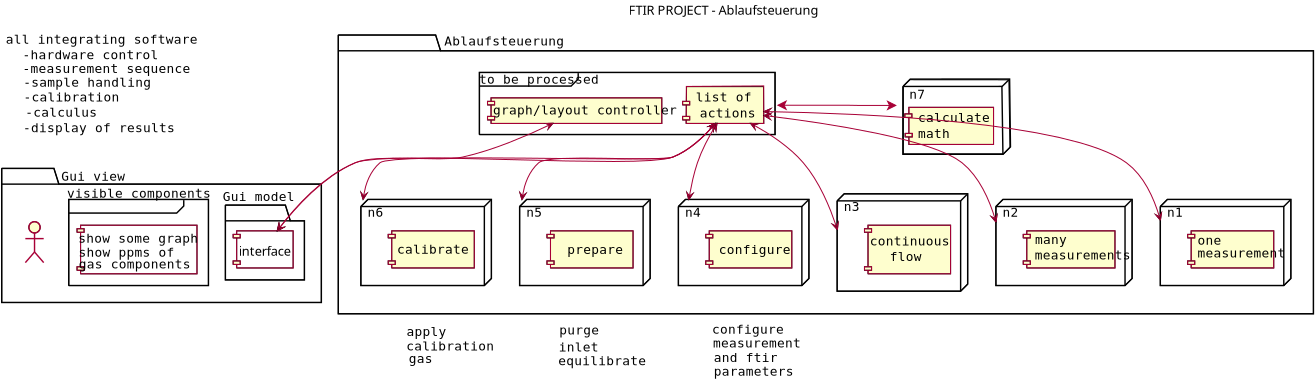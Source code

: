 <?xml version="1.0" encoding="UTF-8"?>
<dia:diagram xmlns:dia="http://www.lysator.liu.se/~alla/dia/">
  <dia:layer name="Hintergrund" visible="true" active="true">
    <dia:object type="Standard - Text" version="1" id="O0">
      <dia:attribute name="obj_pos">
        <dia:point val="37.965,0.321"/>
      </dia:attribute>
      <dia:attribute name="obj_bb">
        <dia:rectangle val="32.826,-0.053;43.104,0.694"/>
      </dia:attribute>
      <dia:attribute name="text">
        <dia:composite type="text">
          <dia:attribute name="string">
            <dia:string>#FTIR PROJECT - Ablaufsteuerung#</dia:string>
          </dia:attribute>
          <dia:attribute name="font">
            <dia:font family="sans" style="0" name="Helvetica"/>
          </dia:attribute>
          <dia:attribute name="height">
            <dia:real val="0.8"/>
          </dia:attribute>
          <dia:attribute name="pos">
            <dia:point val="37.965,0.542"/>
          </dia:attribute>
          <dia:attribute name="color">
            <dia:color val="#000000"/>
          </dia:attribute>
          <dia:attribute name="alignment">
            <dia:enum val="1"/>
          </dia:attribute>
        </dia:composite>
      </dia:attribute>
      <dia:attribute name="valign">
        <dia:enum val="2"/>
      </dia:attribute>
    </dia:object>
    <dia:object type="Standard - Polygon" version="0" id="O1">
      <dia:attribute name="obj_pos">
        <dia:point val="1.808,8.254"/>
      </dia:attribute>
      <dia:attribute name="obj_bb">
        <dia:rectangle val="1.79,8.236;17.803,14.97"/>
      </dia:attribute>
      <dia:attribute name="poly_points">
        <dia:point val="1.808,8.254"/>
        <dia:point val="4.419,8.254"/>
        <dia:point val="4.666,9.04"/>
        <dia:point val="17.79,9.04"/>
        <dia:point val="17.79,14.957"/>
        <dia:point val="1.808,14.957"/>
        <dia:point val="1.808,8.254"/>
        <dia:point val="1.808,8.254"/>
      </dia:attribute>
      <dia:attribute name="line_width">
        <dia:real val="0.025"/>
      </dia:attribute>
      <dia:attribute name="show_background">
        <dia:boolean val="true"/>
      </dia:attribute>
    </dia:object>
    <dia:object type="Standard - PolyLine" version="0" id="O2">
      <dia:attribute name="obj_pos">
        <dia:point val="1.808,8.254"/>
      </dia:attribute>
      <dia:attribute name="obj_bb">
        <dia:rectangle val="1.773,8.204;17.825,14.992"/>
      </dia:attribute>
      <dia:attribute name="poly_points">
        <dia:point val="1.808,8.254"/>
        <dia:point val="4.419,8.254"/>
        <dia:point val="4.666,9.04"/>
        <dia:point val="17.79,9.04"/>
        <dia:point val="17.79,14.957"/>
        <dia:point val="1.808,14.957"/>
        <dia:point val="1.808,8.254"/>
        <dia:point val="1.808,8.254"/>
      </dia:attribute>
      <dia:attribute name="line_width">
        <dia:real val="0.071"/>
      </dia:attribute>
    </dia:object>
    <dia:object type="Standard - Line" version="0" id="O3">
      <dia:attribute name="obj_pos">
        <dia:point val="1.808,9.04"/>
      </dia:attribute>
      <dia:attribute name="obj_bb">
        <dia:rectangle val="1.773,9.005;4.701,9.076"/>
      </dia:attribute>
      <dia:attribute name="conn_endpoints">
        <dia:point val="1.808,9.04"/>
        <dia:point val="4.666,9.04"/>
      </dia:attribute>
      <dia:attribute name="numcp">
        <dia:int val="1"/>
      </dia:attribute>
      <dia:attribute name="line_width">
        <dia:real val="0.071"/>
      </dia:attribute>
    </dia:object>
    <dia:object type="Standard - Text" version="1" id="O4">
      <dia:attribute name="obj_pos">
        <dia:point val="6.386,8.647"/>
      </dia:attribute>
      <dia:attribute name="obj_bb">
        <dia:rectangle val="4.846,8.273;7.926,9.021"/>
      </dia:attribute>
      <dia:attribute name="text">
        <dia:composite type="text">
          <dia:attribute name="string">
            <dia:string>#Gui view#</dia:string>
          </dia:attribute>
          <dia:attribute name="font">
            <dia:font family="monospace" style="0" name="Courier"/>
          </dia:attribute>
          <dia:attribute name="height">
            <dia:real val="0.8"/>
          </dia:attribute>
          <dia:attribute name="pos">
            <dia:point val="6.386,8.868"/>
          </dia:attribute>
          <dia:attribute name="color">
            <dia:color val="#000000"/>
          </dia:attribute>
          <dia:attribute name="alignment">
            <dia:enum val="1"/>
          </dia:attribute>
        </dia:composite>
      </dia:attribute>
      <dia:attribute name="valign">
        <dia:enum val="2"/>
      </dia:attribute>
    </dia:object>
    <dia:object type="Standard - Polygon" version="0" id="O5">
      <dia:attribute name="obj_pos">
        <dia:point val="12.992,10.088"/>
      </dia:attribute>
      <dia:attribute name="obj_bb">
        <dia:rectangle val="12.974,10.07;16.956,13.841"/>
      </dia:attribute>
      <dia:attribute name="poly_points">
        <dia:point val="12.992,10.088"/>
        <dia:point val="15.991,10.088"/>
        <dia:point val="16.238,10.875"/>
        <dia:point val="16.943,10.875"/>
        <dia:point val="16.943,13.828"/>
        <dia:point val="12.992,13.828"/>
        <dia:point val="12.992,10.088"/>
        <dia:point val="12.992,10.088"/>
      </dia:attribute>
      <dia:attribute name="line_width">
        <dia:real val="0.025"/>
      </dia:attribute>
      <dia:attribute name="show_background">
        <dia:boolean val="true"/>
      </dia:attribute>
    </dia:object>
    <dia:object type="Standard - PolyLine" version="0" id="O6">
      <dia:attribute name="obj_pos">
        <dia:point val="12.992,10.088"/>
      </dia:attribute>
      <dia:attribute name="obj_bb">
        <dia:rectangle val="12.957,10.039;16.979,13.863"/>
      </dia:attribute>
      <dia:attribute name="poly_points">
        <dia:point val="12.992,10.088"/>
        <dia:point val="15.991,10.088"/>
        <dia:point val="16.238,10.875"/>
        <dia:point val="16.943,10.875"/>
        <dia:point val="16.943,13.828"/>
        <dia:point val="12.992,13.828"/>
        <dia:point val="12.992,10.088"/>
        <dia:point val="12.992,10.088"/>
      </dia:attribute>
      <dia:attribute name="line_width">
        <dia:real val="0.071"/>
      </dia:attribute>
    </dia:object>
    <dia:object type="Standard - Line" version="0" id="O7">
      <dia:attribute name="obj_pos">
        <dia:point val="12.992,10.875"/>
      </dia:attribute>
      <dia:attribute name="obj_bb">
        <dia:rectangle val="12.957,10.84;16.273,10.91"/>
      </dia:attribute>
      <dia:attribute name="conn_endpoints">
        <dia:point val="12.992,10.875"/>
        <dia:point val="16.238,10.875"/>
      </dia:attribute>
      <dia:attribute name="numcp">
        <dia:int val="1"/>
      </dia:attribute>
      <dia:attribute name="line_width">
        <dia:real val="0.071"/>
      </dia:attribute>
    </dia:object>
    <dia:object type="Standard - Text" version="1" id="O8">
      <dia:attribute name="obj_pos">
        <dia:point val="14.663,9.664"/>
      </dia:attribute>
      <dia:attribute name="obj_bb">
        <dia:rectangle val="12.93,9.29;16.395,10.037"/>
      </dia:attribute>
      <dia:attribute name="text">
        <dia:composite type="text">
          <dia:attribute name="string">
            <dia:string>#Gui model#</dia:string>
          </dia:attribute>
          <dia:attribute name="font">
            <dia:font family="monospace" style="0" name="Courier"/>
          </dia:attribute>
          <dia:attribute name="height">
            <dia:real val="0.8"/>
          </dia:attribute>
          <dia:attribute name="pos">
            <dia:point val="14.663,9.885"/>
          </dia:attribute>
          <dia:attribute name="color">
            <dia:color val="#000000"/>
          </dia:attribute>
          <dia:attribute name="alignment">
            <dia:enum val="1"/>
          </dia:attribute>
        </dia:composite>
      </dia:attribute>
      <dia:attribute name="valign">
        <dia:enum val="2"/>
      </dia:attribute>
    </dia:object>
    <dia:object type="Standard - Polygon" version="0" id="O9">
      <dia:attribute name="obj_pos">
        <dia:point val="5.16,14.11"/>
      </dia:attribute>
      <dia:attribute name="obj_bb">
        <dia:rectangle val="5.142,9.793;12.158,14.128"/>
      </dia:attribute>
      <dia:attribute name="poly_points">
        <dia:point val="5.16,14.11"/>
        <dia:point val="12.145,14.11"/>
        <dia:point val="12.145,9.806"/>
        <dia:point val="5.16,9.806"/>
        <dia:point val="5.16,14.11"/>
        <dia:point val="5.16,14.11"/>
      </dia:attribute>
      <dia:attribute name="line_width">
        <dia:real val="0.025"/>
      </dia:attribute>
      <dia:attribute name="show_background">
        <dia:boolean val="true"/>
      </dia:attribute>
    </dia:object>
    <dia:object type="Standard - PolyLine" version="0" id="O10">
      <dia:attribute name="obj_pos">
        <dia:point val="5.16,14.11"/>
      </dia:attribute>
      <dia:attribute name="obj_bb">
        <dia:rectangle val="5.124,9.771;12.18,14.16"/>
      </dia:attribute>
      <dia:attribute name="poly_points">
        <dia:point val="5.16,14.11"/>
        <dia:point val="12.145,14.11"/>
        <dia:point val="12.145,9.806"/>
        <dia:point val="5.16,9.806"/>
        <dia:point val="5.16,14.11"/>
        <dia:point val="5.16,14.11"/>
      </dia:attribute>
      <dia:attribute name="line_width">
        <dia:real val="0.071"/>
      </dia:attribute>
    </dia:object>
    <dia:object type="Standard - PolyLine" version="0" id="O11">
      <dia:attribute name="obj_pos">
        <dia:point val="10.91,9.841"/>
      </dia:attribute>
      <dia:attribute name="obj_bb">
        <dia:rectangle val="5.124,9.806;10.946,10.522"/>
      </dia:attribute>
      <dia:attribute name="poly_points">
        <dia:point val="10.91,9.841"/>
        <dia:point val="10.91,10.134"/>
        <dia:point val="10.557,10.487"/>
        <dia:point val="5.16,10.487"/>
      </dia:attribute>
      <dia:attribute name="line_width">
        <dia:real val="0.071"/>
      </dia:attribute>
    </dia:object>
    <dia:object type="Standard - Text" version="1" id="O12">
      <dia:attribute name="obj_pos">
        <dia:point val="8.675,9.496"/>
      </dia:attribute>
      <dia:attribute name="obj_bb">
        <dia:rectangle val="5.21,9.122;12.14,9.87"/>
      </dia:attribute>
      <dia:attribute name="text">
        <dia:composite type="text">
          <dia:attribute name="string">
            <dia:string>#visible components#</dia:string>
          </dia:attribute>
          <dia:attribute name="font">
            <dia:font family="monospace" style="0" name="Courier"/>
          </dia:attribute>
          <dia:attribute name="height">
            <dia:real val="0.8"/>
          </dia:attribute>
          <dia:attribute name="pos">
            <dia:point val="8.675,9.717"/>
          </dia:attribute>
          <dia:attribute name="color">
            <dia:color val="#000000"/>
          </dia:attribute>
          <dia:attribute name="alignment">
            <dia:enum val="1"/>
          </dia:attribute>
        </dia:composite>
      </dia:attribute>
      <dia:attribute name="valign">
        <dia:enum val="2"/>
      </dia:attribute>
    </dia:object>
    <dia:object type="Standard - Polygon" version="0" id="O13">
      <dia:attribute name="obj_pos">
        <dia:point val="18.637,1.586"/>
      </dia:attribute>
      <dia:attribute name="obj_bb">
        <dia:rectangle val="18.615,1.565;67.409,15.537"/>
      </dia:attribute>
      <dia:attribute name="poly_points">
        <dia:point val="18.637,1.586"/>
        <dia:point val="23.505,1.586"/>
        <dia:point val="23.752,2.373"/>
        <dia:point val="67.394,2.373"/>
        <dia:point val="67.394,15.521"/>
        <dia:point val="18.637,15.521"/>
        <dia:point val="18.637,1.586"/>
        <dia:point val="18.637,1.586"/>
      </dia:attribute>
      <dia:attribute name="line_width">
        <dia:real val="0.03"/>
      </dia:attribute>
      <dia:attribute name="show_background">
        <dia:boolean val="true"/>
      </dia:attribute>
    </dia:object>
    <dia:object type="Standard - PolyLine" version="0" id="O14">
      <dia:attribute name="obj_pos">
        <dia:point val="18.637,1.586"/>
      </dia:attribute>
      <dia:attribute name="obj_bb">
        <dia:rectangle val="18.601,1.536;67.429,15.557"/>
      </dia:attribute>
      <dia:attribute name="poly_points">
        <dia:point val="18.637,1.586"/>
        <dia:point val="23.505,1.586"/>
        <dia:point val="23.752,2.373"/>
        <dia:point val="67.394,2.373"/>
        <dia:point val="67.394,15.521"/>
        <dia:point val="18.637,15.521"/>
        <dia:point val="18.637,1.586"/>
        <dia:point val="18.637,1.586"/>
      </dia:attribute>
      <dia:attribute name="line_width">
        <dia:real val="0.071"/>
      </dia:attribute>
      <dia:connections>
        <dia:connection handle="1" to="O13" connection="2"/>
      </dia:connections>
    </dia:object>
    <dia:object type="Standard - Line" version="0" id="O15">
      <dia:attribute name="obj_pos">
        <dia:point val="18.637,2.373"/>
      </dia:attribute>
      <dia:attribute name="obj_bb">
        <dia:rectangle val="18.601,2.337;23.788,2.408"/>
      </dia:attribute>
      <dia:attribute name="conn_endpoints">
        <dia:point val="18.637,2.373"/>
        <dia:point val="23.752,2.373"/>
      </dia:attribute>
      <dia:attribute name="numcp">
        <dia:int val="1"/>
      </dia:attribute>
      <dia:attribute name="line_width">
        <dia:real val="0.071"/>
      </dia:attribute>
    </dia:object>
    <dia:object type="Standard - Text" version="1" id="O16">
      <dia:attribute name="obj_pos">
        <dia:point val="26.939,1.885"/>
      </dia:attribute>
      <dia:attribute name="obj_bb">
        <dia:rectangle val="24.051,1.512;29.826,2.259"/>
      </dia:attribute>
      <dia:attribute name="text">
        <dia:composite type="text">
          <dia:attribute name="string">
            <dia:string>#Ablaufsteuerung#</dia:string>
          </dia:attribute>
          <dia:attribute name="font">
            <dia:font family="monospace" style="0" name="Courier"/>
          </dia:attribute>
          <dia:attribute name="height">
            <dia:real val="0.8"/>
          </dia:attribute>
          <dia:attribute name="pos">
            <dia:point val="26.939,2.107"/>
          </dia:attribute>
          <dia:attribute name="color">
            <dia:color val="#000000"/>
          </dia:attribute>
          <dia:attribute name="alignment">
            <dia:enum val="1"/>
          </dia:attribute>
        </dia:composite>
      </dia:attribute>
      <dia:attribute name="valign">
        <dia:enum val="2"/>
      </dia:attribute>
    </dia:object>
    <dia:object type="Standard - Polygon" version="0" id="O17">
      <dia:attribute name="obj_pos">
        <dia:point val="25.693,6.56"/>
      </dia:attribute>
      <dia:attribute name="obj_bb">
        <dia:rectangle val="25.675,3.443;40.488,6.578"/>
      </dia:attribute>
      <dia:attribute name="poly_points">
        <dia:point val="25.693,6.56"/>
        <dia:point val="40.475,6.56"/>
        <dia:point val="40.475,3.456"/>
        <dia:point val="25.693,3.456"/>
        <dia:point val="25.693,6.56"/>
        <dia:point val="25.693,6.56"/>
      </dia:attribute>
      <dia:attribute name="line_width">
        <dia:real val="0.025"/>
      </dia:attribute>
      <dia:attribute name="show_background">
        <dia:boolean val="true"/>
      </dia:attribute>
    </dia:object>
    <dia:object type="Standard - PolyLine" version="0" id="O18">
      <dia:attribute name="obj_pos">
        <dia:point val="25.693,6.56"/>
      </dia:attribute>
      <dia:attribute name="obj_bb">
        <dia:rectangle val="25.657,3.421;40.51,6.61"/>
      </dia:attribute>
      <dia:attribute name="poly_points">
        <dia:point val="25.693,6.56"/>
        <dia:point val="40.475,6.56"/>
        <dia:point val="40.475,3.456"/>
        <dia:point val="25.693,3.456"/>
        <dia:point val="25.693,6.56"/>
        <dia:point val="25.693,6.56"/>
      </dia:attribute>
      <dia:attribute name="line_width">
        <dia:real val="0.071"/>
      </dia:attribute>
      <dia:connections>
        <dia:connection handle="1" to="O17" connection="2"/>
        <dia:connection handle="2" to="O17" connection="4"/>
      </dia:connections>
    </dia:object>
    <dia:object type="Standard - PolyLine" version="0" id="O19">
      <dia:attribute name="obj_pos">
        <dia:point val="30.632,3.491"/>
      </dia:attribute>
      <dia:attribute name="obj_bb">
        <dia:rectangle val="25.657,3.456;30.667,4.172"/>
      </dia:attribute>
      <dia:attribute name="poly_points">
        <dia:point val="30.632,3.491"/>
        <dia:point val="30.632,3.784"/>
        <dia:point val="30.279,4.137"/>
        <dia:point val="25.693,4.137"/>
      </dia:attribute>
      <dia:attribute name="line_width">
        <dia:real val="0.071"/>
      </dia:attribute>
    </dia:object>
    <dia:object type="Standard - Text" version="1" id="O20">
      <dia:attribute name="obj_pos">
        <dia:point val="28.675,3.805"/>
      </dia:attribute>
      <dia:attribute name="obj_bb">
        <dia:rectangle val="25.788,3.431;31.562,4.179"/>
      </dia:attribute>
      <dia:attribute name="text">
        <dia:composite type="text">
          <dia:attribute name="string">
            <dia:string>#to be processed#</dia:string>
          </dia:attribute>
          <dia:attribute name="font">
            <dia:font family="monospace" style="0" name="Courier"/>
          </dia:attribute>
          <dia:attribute name="height">
            <dia:real val="0.8"/>
          </dia:attribute>
          <dia:attribute name="pos">
            <dia:point val="28.675,4.026"/>
          </dia:attribute>
          <dia:attribute name="color">
            <dia:color val="#000000"/>
          </dia:attribute>
          <dia:attribute name="alignment">
            <dia:enum val="1"/>
          </dia:attribute>
        </dia:composite>
      </dia:attribute>
      <dia:attribute name="valign">
        <dia:enum val="2"/>
      </dia:attribute>
    </dia:object>
    <dia:object type="Standard - Polygon" version="0" id="O21">
      <dia:attribute name="obj_pos">
        <dia:point val="46.859,4.173"/>
      </dia:attribute>
      <dia:attribute name="obj_bb">
        <dia:rectangle val="46.846,3.807;52.234,7.572"/>
      </dia:attribute>
      <dia:attribute name="poly_points">
        <dia:point val="46.859,4.173"/>
        <dia:point val="47.212,3.82"/>
        <dia:point val="52.166,3.824"/>
        <dia:point val="52.221,7.207"/>
        <dia:point val="51.869,7.56"/>
        <dia:point val="46.859,7.56"/>
        <dia:point val="46.859,4.173"/>
        <dia:point val="46.859,4.173"/>
      </dia:attribute>
      <dia:attribute name="line_width">
        <dia:real val="0.025"/>
      </dia:attribute>
      <dia:attribute name="show_background">
        <dia:boolean val="true"/>
      </dia:attribute>
    </dia:object>
    <dia:object type="Standard - PolyLine" version="0" id="O22">
      <dia:attribute name="obj_pos">
        <dia:point val="46.883,4.141"/>
      </dia:attribute>
      <dia:attribute name="obj_bb">
        <dia:rectangle val="46.834,3.751;52.281,7.563"/>
      </dia:attribute>
      <dia:attribute name="poly_points">
        <dia:point val="46.883,4.141"/>
        <dia:point val="47.236,3.788"/>
        <dia:point val="52.203,3.786"/>
        <dia:point val="52.246,7.175"/>
        <dia:point val="51.893,7.528"/>
        <dia:point val="46.883,7.528"/>
        <dia:point val="46.883,4.141"/>
        <dia:point val="46.883,4.141"/>
      </dia:attribute>
      <dia:attribute name="line_width">
        <dia:real val="0.071"/>
      </dia:attribute>
    </dia:object>
    <dia:object type="Standard - Line" version="0" id="O23">
      <dia:attribute name="obj_pos">
        <dia:point val="51.818,4.166"/>
      </dia:attribute>
      <dia:attribute name="obj_bb">
        <dia:rectangle val="51.768,3.774;52.216,4.216"/>
      </dia:attribute>
      <dia:attribute name="conn_endpoints">
        <dia:point val="51.818,4.166"/>
        <dia:point val="52.166,3.824"/>
      </dia:attribute>
      <dia:attribute name="numcp">
        <dia:int val="1"/>
      </dia:attribute>
      <dia:attribute name="line_width">
        <dia:real val="0.071"/>
      </dia:attribute>
      <dia:connections>
        <dia:connection handle="1" to="O21" connection="4"/>
      </dia:connections>
    </dia:object>
    <dia:object type="Standard - PolyLine" version="0" id="O24">
      <dia:attribute name="obj_pos">
        <dia:point val="46.903,4.155"/>
      </dia:attribute>
      <dia:attribute name="obj_bb">
        <dia:rectangle val="46.868,4.118;51.904,7.596"/>
      </dia:attribute>
      <dia:attribute name="poly_points">
        <dia:point val="46.903,4.155"/>
        <dia:point val="51.818,4.154"/>
        <dia:point val="51.869,7.56"/>
      </dia:attribute>
      <dia:attribute name="line_width">
        <dia:real val="0.071"/>
      </dia:attribute>
      <dia:connections>
        <dia:connection handle="2" to="O21" connection="8"/>
      </dia:connections>
    </dia:object>
    <dia:object type="Standard - Text" version="1" id="O25">
      <dia:attribute name="obj_pos">
        <dia:point val="47.59,4.554"/>
      </dia:attribute>
      <dia:attribute name="obj_bb">
        <dia:rectangle val="47.205,4.18;47.975,4.927"/>
      </dia:attribute>
      <dia:attribute name="text">
        <dia:composite type="text">
          <dia:attribute name="string">
            <dia:string>#n7#</dia:string>
          </dia:attribute>
          <dia:attribute name="font">
            <dia:font family="monospace" style="0" name="Courier"/>
          </dia:attribute>
          <dia:attribute name="height">
            <dia:real val="0.8"/>
          </dia:attribute>
          <dia:attribute name="pos">
            <dia:point val="47.59,4.775"/>
          </dia:attribute>
          <dia:attribute name="color">
            <dia:color val="#000000"/>
          </dia:attribute>
          <dia:attribute name="alignment">
            <dia:enum val="1"/>
          </dia:attribute>
        </dia:composite>
      </dia:attribute>
      <dia:attribute name="valign">
        <dia:enum val="2"/>
      </dia:attribute>
    </dia:object>
    <dia:object type="Standard - Polygon" version="0" id="O26">
      <dia:attribute name="obj_pos">
        <dia:point val="19.766,10.159"/>
      </dia:attribute>
      <dia:attribute name="obj_bb">
        <dia:rectangle val="19.753,9.793;26.305,14.123"/>
      </dia:attribute>
      <dia:attribute name="poly_points">
        <dia:point val="19.766,10.159"/>
        <dia:point val="20.118,9.806"/>
        <dia:point val="26.292,9.806"/>
        <dia:point val="26.292,13.758"/>
        <dia:point val="25.94,14.11"/>
        <dia:point val="19.766,14.11"/>
        <dia:point val="19.766,10.159"/>
        <dia:point val="19.766,10.159"/>
      </dia:attribute>
      <dia:attribute name="line_width">
        <dia:real val="0.025"/>
      </dia:attribute>
      <dia:attribute name="show_background">
        <dia:boolean val="true"/>
      </dia:attribute>
    </dia:object>
    <dia:object type="Standard - PolyLine" version="0" id="O27">
      <dia:attribute name="obj_pos">
        <dia:point val="19.766,10.159"/>
      </dia:attribute>
      <dia:attribute name="obj_bb">
        <dia:rectangle val="19.716,9.771;26.328,14.146"/>
      </dia:attribute>
      <dia:attribute name="poly_points">
        <dia:point val="19.766,10.159"/>
        <dia:point val="20.118,9.806"/>
        <dia:point val="26.292,9.806"/>
        <dia:point val="26.292,13.758"/>
        <dia:point val="25.94,14.11"/>
        <dia:point val="19.766,14.11"/>
        <dia:point val="19.766,10.159"/>
        <dia:point val="19.766,10.159"/>
      </dia:attribute>
      <dia:attribute name="line_width">
        <dia:real val="0.071"/>
      </dia:attribute>
    </dia:object>
    <dia:object type="Standard - Line" version="0" id="O28">
      <dia:attribute name="obj_pos">
        <dia:point val="25.94,10.159"/>
      </dia:attribute>
      <dia:attribute name="obj_bb">
        <dia:rectangle val="25.89,9.792;26.307,10.209"/>
      </dia:attribute>
      <dia:attribute name="conn_endpoints">
        <dia:point val="25.94,10.159"/>
        <dia:point val="26.257,9.841"/>
      </dia:attribute>
      <dia:attribute name="numcp">
        <dia:int val="1"/>
      </dia:attribute>
      <dia:attribute name="line_width">
        <dia:real val="0.071"/>
      </dia:attribute>
    </dia:object>
    <dia:object type="Standard - PolyLine" version="0" id="O29">
      <dia:attribute name="obj_pos">
        <dia:point val="19.766,10.159"/>
      </dia:attribute>
      <dia:attribute name="obj_bb">
        <dia:rectangle val="19.73,10.124;25.975,14.146"/>
      </dia:attribute>
      <dia:attribute name="poly_points">
        <dia:point val="19.766,10.159"/>
        <dia:point val="25.94,10.159"/>
        <dia:point val="25.94,14.11"/>
      </dia:attribute>
      <dia:attribute name="line_width">
        <dia:real val="0.071"/>
      </dia:attribute>
    </dia:object>
    <dia:object type="Standard - Text" version="1" id="O30">
      <dia:attribute name="obj_pos">
        <dia:point val="20.5,10.444"/>
      </dia:attribute>
      <dia:attribute name="obj_bb">
        <dia:rectangle val="20.115,10.071;20.885,10.818"/>
      </dia:attribute>
      <dia:attribute name="text">
        <dia:composite type="text">
          <dia:attribute name="string">
            <dia:string>#n6#</dia:string>
          </dia:attribute>
          <dia:attribute name="font">
            <dia:font family="monospace" style="0" name="Courier"/>
          </dia:attribute>
          <dia:attribute name="height">
            <dia:real val="0.8"/>
          </dia:attribute>
          <dia:attribute name="pos">
            <dia:point val="20.5,10.666"/>
          </dia:attribute>
          <dia:attribute name="color">
            <dia:color val="#000000"/>
          </dia:attribute>
          <dia:attribute name="alignment">
            <dia:enum val="1"/>
          </dia:attribute>
        </dia:composite>
      </dia:attribute>
      <dia:attribute name="valign">
        <dia:enum val="2"/>
      </dia:attribute>
    </dia:object>
    <dia:object type="Standard - Polygon" version="0" id="O31">
      <dia:attribute name="obj_pos">
        <dia:point val="27.704,10.159"/>
      </dia:attribute>
      <dia:attribute name="obj_bb">
        <dia:rectangle val="27.691,9.793;34.243,14.123"/>
      </dia:attribute>
      <dia:attribute name="poly_points">
        <dia:point val="27.704,10.159"/>
        <dia:point val="28.056,9.806"/>
        <dia:point val="34.23,9.806"/>
        <dia:point val="34.23,13.758"/>
        <dia:point val="33.878,14.11"/>
        <dia:point val="27.704,14.11"/>
        <dia:point val="27.704,10.159"/>
        <dia:point val="27.704,10.159"/>
      </dia:attribute>
      <dia:attribute name="line_width">
        <dia:real val="0.025"/>
      </dia:attribute>
      <dia:attribute name="show_background">
        <dia:boolean val="true"/>
      </dia:attribute>
    </dia:object>
    <dia:object type="Standard - PolyLine" version="0" id="O32">
      <dia:attribute name="obj_pos">
        <dia:point val="27.704,10.159"/>
      </dia:attribute>
      <dia:attribute name="obj_bb">
        <dia:rectangle val="27.654,9.771;34.266,14.146"/>
      </dia:attribute>
      <dia:attribute name="poly_points">
        <dia:point val="27.704,10.159"/>
        <dia:point val="28.056,9.806"/>
        <dia:point val="34.23,9.806"/>
        <dia:point val="34.23,13.758"/>
        <dia:point val="33.878,14.11"/>
        <dia:point val="27.704,14.11"/>
        <dia:point val="27.704,10.159"/>
        <dia:point val="27.704,10.159"/>
      </dia:attribute>
      <dia:attribute name="line_width">
        <dia:real val="0.071"/>
      </dia:attribute>
    </dia:object>
    <dia:object type="Standard - Line" version="0" id="O33">
      <dia:attribute name="obj_pos">
        <dia:point val="33.878,10.159"/>
      </dia:attribute>
      <dia:attribute name="obj_bb">
        <dia:rectangle val="33.828,9.792;34.245,10.209"/>
      </dia:attribute>
      <dia:attribute name="conn_endpoints">
        <dia:point val="33.878,10.159"/>
        <dia:point val="34.195,9.841"/>
      </dia:attribute>
      <dia:attribute name="numcp">
        <dia:int val="1"/>
      </dia:attribute>
      <dia:attribute name="line_width">
        <dia:real val="0.071"/>
      </dia:attribute>
    </dia:object>
    <dia:object type="Standard - PolyLine" version="0" id="O34">
      <dia:attribute name="obj_pos">
        <dia:point val="27.704,10.159"/>
      </dia:attribute>
      <dia:attribute name="obj_bb">
        <dia:rectangle val="27.668,10.124;33.913,14.146"/>
      </dia:attribute>
      <dia:attribute name="poly_points">
        <dia:point val="27.704,10.159"/>
        <dia:point val="33.878,10.159"/>
        <dia:point val="33.878,14.11"/>
      </dia:attribute>
      <dia:attribute name="line_width">
        <dia:real val="0.071"/>
      </dia:attribute>
    </dia:object>
    <dia:object type="Standard - Text" version="1" id="O35">
      <dia:attribute name="obj_pos">
        <dia:point val="28.438,10.444"/>
      </dia:attribute>
      <dia:attribute name="obj_bb">
        <dia:rectangle val="28.053,10.071;28.823,10.818"/>
      </dia:attribute>
      <dia:attribute name="text">
        <dia:composite type="text">
          <dia:attribute name="string">
            <dia:string>#n5#</dia:string>
          </dia:attribute>
          <dia:attribute name="font">
            <dia:font family="monospace" style="0" name="Courier"/>
          </dia:attribute>
          <dia:attribute name="height">
            <dia:real val="0.8"/>
          </dia:attribute>
          <dia:attribute name="pos">
            <dia:point val="28.438,10.666"/>
          </dia:attribute>
          <dia:attribute name="color">
            <dia:color val="#000000"/>
          </dia:attribute>
          <dia:attribute name="alignment">
            <dia:enum val="1"/>
          </dia:attribute>
        </dia:composite>
      </dia:attribute>
      <dia:attribute name="valign">
        <dia:enum val="2"/>
      </dia:attribute>
    </dia:object>
    <dia:object type="Standard - Polygon" version="0" id="O36">
      <dia:attribute name="obj_pos">
        <dia:point val="35.642,10.159"/>
      </dia:attribute>
      <dia:attribute name="obj_bb">
        <dia:rectangle val="35.629,9.793;42.181,14.123"/>
      </dia:attribute>
      <dia:attribute name="poly_points">
        <dia:point val="35.642,10.159"/>
        <dia:point val="35.994,9.806"/>
        <dia:point val="42.168,9.806"/>
        <dia:point val="42.168,13.758"/>
        <dia:point val="41.816,14.11"/>
        <dia:point val="35.642,14.11"/>
        <dia:point val="35.642,10.159"/>
        <dia:point val="35.642,10.159"/>
      </dia:attribute>
      <dia:attribute name="line_width">
        <dia:real val="0.025"/>
      </dia:attribute>
      <dia:attribute name="show_background">
        <dia:boolean val="true"/>
      </dia:attribute>
    </dia:object>
    <dia:object type="Standard - PolyLine" version="0" id="O37">
      <dia:attribute name="obj_pos">
        <dia:point val="35.642,10.159"/>
      </dia:attribute>
      <dia:attribute name="obj_bb">
        <dia:rectangle val="35.592,9.771;42.204,14.146"/>
      </dia:attribute>
      <dia:attribute name="poly_points">
        <dia:point val="35.642,10.159"/>
        <dia:point val="35.994,9.806"/>
        <dia:point val="42.168,9.806"/>
        <dia:point val="42.168,13.758"/>
        <dia:point val="41.816,14.11"/>
        <dia:point val="35.642,14.11"/>
        <dia:point val="35.642,10.159"/>
        <dia:point val="35.642,10.159"/>
      </dia:attribute>
      <dia:attribute name="line_width">
        <dia:real val="0.071"/>
      </dia:attribute>
    </dia:object>
    <dia:object type="Standard - Line" version="0" id="O38">
      <dia:attribute name="obj_pos">
        <dia:point val="41.816,10.159"/>
      </dia:attribute>
      <dia:attribute name="obj_bb">
        <dia:rectangle val="41.766,9.792;42.183,10.209"/>
      </dia:attribute>
      <dia:attribute name="conn_endpoints">
        <dia:point val="41.816,10.159"/>
        <dia:point val="42.133,9.841"/>
      </dia:attribute>
      <dia:attribute name="numcp">
        <dia:int val="1"/>
      </dia:attribute>
      <dia:attribute name="line_width">
        <dia:real val="0.071"/>
      </dia:attribute>
    </dia:object>
    <dia:object type="Standard - PolyLine" version="0" id="O39">
      <dia:attribute name="obj_pos">
        <dia:point val="35.642,10.159"/>
      </dia:attribute>
      <dia:attribute name="obj_bb">
        <dia:rectangle val="35.606,10.124;41.851,14.146"/>
      </dia:attribute>
      <dia:attribute name="poly_points">
        <dia:point val="35.642,10.159"/>
        <dia:point val="41.816,10.159"/>
        <dia:point val="41.816,14.11"/>
      </dia:attribute>
      <dia:attribute name="line_width">
        <dia:real val="0.071"/>
      </dia:attribute>
    </dia:object>
    <dia:object type="Standard - Text" version="1" id="O40">
      <dia:attribute name="obj_pos">
        <dia:point val="36.376,10.444"/>
      </dia:attribute>
      <dia:attribute name="obj_bb">
        <dia:rectangle val="35.991,10.071;36.761,10.818"/>
      </dia:attribute>
      <dia:attribute name="text">
        <dia:composite type="text">
          <dia:attribute name="string">
            <dia:string>#n4#</dia:string>
          </dia:attribute>
          <dia:attribute name="font">
            <dia:font family="monospace" style="0" name="Courier"/>
          </dia:attribute>
          <dia:attribute name="height">
            <dia:real val="0.8"/>
          </dia:attribute>
          <dia:attribute name="pos">
            <dia:point val="36.376,10.666"/>
          </dia:attribute>
          <dia:attribute name="color">
            <dia:color val="#000000"/>
          </dia:attribute>
          <dia:attribute name="alignment">
            <dia:enum val="1"/>
          </dia:attribute>
        </dia:composite>
      </dia:attribute>
      <dia:attribute name="valign">
        <dia:enum val="2"/>
      </dia:attribute>
    </dia:object>
    <dia:object type="Standard - Polygon" version="0" id="O41">
      <dia:attribute name="obj_pos">
        <dia:point val="43.58,9.877"/>
      </dia:attribute>
      <dia:attribute name="obj_bb">
        <dia:rectangle val="43.567,9.511;50.119,14.405"/>
      </dia:attribute>
      <dia:attribute name="poly_points">
        <dia:point val="43.58,9.877"/>
        <dia:point val="43.932,9.524"/>
        <dia:point val="50.106,9.524"/>
        <dia:point val="50.106,14.04"/>
        <dia:point val="49.754,14.393"/>
        <dia:point val="43.58,14.393"/>
        <dia:point val="43.58,9.877"/>
        <dia:point val="43.58,9.877"/>
      </dia:attribute>
      <dia:attribute name="line_width">
        <dia:real val="0.025"/>
      </dia:attribute>
      <dia:attribute name="show_background">
        <dia:boolean val="true"/>
      </dia:attribute>
    </dia:object>
    <dia:object type="Standard - PolyLine" version="0" id="O42">
      <dia:attribute name="obj_pos">
        <dia:point val="43.58,9.877"/>
      </dia:attribute>
      <dia:attribute name="obj_bb">
        <dia:rectangle val="43.53,9.489;50.142,14.428"/>
      </dia:attribute>
      <dia:attribute name="poly_points">
        <dia:point val="43.58,9.877"/>
        <dia:point val="43.932,9.524"/>
        <dia:point val="50.106,9.524"/>
        <dia:point val="50.106,14.04"/>
        <dia:point val="49.754,14.393"/>
        <dia:point val="43.58,14.393"/>
        <dia:point val="43.58,9.877"/>
        <dia:point val="43.58,9.877"/>
      </dia:attribute>
      <dia:attribute name="line_width">
        <dia:real val="0.071"/>
      </dia:attribute>
    </dia:object>
    <dia:object type="Standard - Line" version="0" id="O43">
      <dia:attribute name="obj_pos">
        <dia:point val="49.754,9.877"/>
      </dia:attribute>
      <dia:attribute name="obj_bb">
        <dia:rectangle val="49.704,9.509;50.121,9.927"/>
      </dia:attribute>
      <dia:attribute name="conn_endpoints">
        <dia:point val="49.754,9.877"/>
        <dia:point val="50.071,9.559"/>
      </dia:attribute>
      <dia:attribute name="numcp">
        <dia:int val="1"/>
      </dia:attribute>
      <dia:attribute name="line_width">
        <dia:real val="0.071"/>
      </dia:attribute>
    </dia:object>
    <dia:object type="Standard - PolyLine" version="0" id="O44">
      <dia:attribute name="obj_pos">
        <dia:point val="43.58,9.877"/>
      </dia:attribute>
      <dia:attribute name="obj_bb">
        <dia:rectangle val="43.544,9.841;49.789,14.428"/>
      </dia:attribute>
      <dia:attribute name="poly_points">
        <dia:point val="43.58,9.877"/>
        <dia:point val="49.754,9.877"/>
        <dia:point val="49.754,14.393"/>
      </dia:attribute>
      <dia:attribute name="line_width">
        <dia:real val="0.071"/>
      </dia:attribute>
    </dia:object>
    <dia:object type="Standard - Text" version="1" id="O45">
      <dia:attribute name="obj_pos">
        <dia:point val="44.314,10.162"/>
      </dia:attribute>
      <dia:attribute name="obj_bb">
        <dia:rectangle val="43.929,9.788;44.699,10.536"/>
      </dia:attribute>
      <dia:attribute name="text">
        <dia:composite type="text">
          <dia:attribute name="string">
            <dia:string>#n3#</dia:string>
          </dia:attribute>
          <dia:attribute name="font">
            <dia:font family="monospace" style="0" name="Courier"/>
          </dia:attribute>
          <dia:attribute name="height">
            <dia:real val="0.8"/>
          </dia:attribute>
          <dia:attribute name="pos">
            <dia:point val="44.314,10.383"/>
          </dia:attribute>
          <dia:attribute name="color">
            <dia:color val="#000000"/>
          </dia:attribute>
          <dia:attribute name="alignment">
            <dia:enum val="1"/>
          </dia:attribute>
        </dia:composite>
      </dia:attribute>
      <dia:attribute name="valign">
        <dia:enum val="2"/>
      </dia:attribute>
    </dia:object>
    <dia:object type="Standard - Polygon" version="0" id="O46">
      <dia:attribute name="obj_pos">
        <dia:point val="51.518,10.159"/>
      </dia:attribute>
      <dia:attribute name="obj_bb">
        <dia:rectangle val="51.505,9.793;58.339,14.123"/>
      </dia:attribute>
      <dia:attribute name="poly_points">
        <dia:point val="51.518,10.159"/>
        <dia:point val="51.87,9.806"/>
        <dia:point val="58.327,9.806"/>
        <dia:point val="58.327,13.758"/>
        <dia:point val="57.974,14.11"/>
        <dia:point val="51.518,14.11"/>
        <dia:point val="51.518,10.159"/>
        <dia:point val="51.518,10.159"/>
      </dia:attribute>
      <dia:attribute name="line_width">
        <dia:real val="0.025"/>
      </dia:attribute>
      <dia:attribute name="show_background">
        <dia:boolean val="true"/>
      </dia:attribute>
    </dia:object>
    <dia:object type="Standard - PolyLine" version="0" id="O47">
      <dia:attribute name="obj_pos">
        <dia:point val="51.518,10.159"/>
      </dia:attribute>
      <dia:attribute name="obj_bb">
        <dia:rectangle val="51.468,9.771;58.362,14.146"/>
      </dia:attribute>
      <dia:attribute name="poly_points">
        <dia:point val="51.518,10.159"/>
        <dia:point val="51.87,9.806"/>
        <dia:point val="58.327,9.806"/>
        <dia:point val="58.327,13.758"/>
        <dia:point val="57.974,14.11"/>
        <dia:point val="51.518,14.11"/>
        <dia:point val="51.518,10.159"/>
        <dia:point val="51.518,10.159"/>
      </dia:attribute>
      <dia:attribute name="line_width">
        <dia:real val="0.071"/>
      </dia:attribute>
    </dia:object>
    <dia:object type="Standard - Line" version="0" id="O48">
      <dia:attribute name="obj_pos">
        <dia:point val="57.974,10.159"/>
      </dia:attribute>
      <dia:attribute name="obj_bb">
        <dia:rectangle val="57.924,9.792;58.341,10.209"/>
      </dia:attribute>
      <dia:attribute name="conn_endpoints">
        <dia:point val="57.974,10.159"/>
        <dia:point val="58.291,9.841"/>
      </dia:attribute>
      <dia:attribute name="numcp">
        <dia:int val="1"/>
      </dia:attribute>
      <dia:attribute name="line_width">
        <dia:real val="0.071"/>
      </dia:attribute>
    </dia:object>
    <dia:object type="Standard - PolyLine" version="0" id="O49">
      <dia:attribute name="obj_pos">
        <dia:point val="51.518,10.159"/>
      </dia:attribute>
      <dia:attribute name="obj_bb">
        <dia:rectangle val="51.482,10.124;58.009,14.146"/>
      </dia:attribute>
      <dia:attribute name="poly_points">
        <dia:point val="51.518,10.159"/>
        <dia:point val="57.974,10.159"/>
        <dia:point val="57.974,14.11"/>
      </dia:attribute>
      <dia:attribute name="line_width">
        <dia:real val="0.071"/>
      </dia:attribute>
    </dia:object>
    <dia:object type="Standard - Text" version="1" id="O50">
      <dia:attribute name="obj_pos">
        <dia:point val="52.252,10.444"/>
      </dia:attribute>
      <dia:attribute name="obj_bb">
        <dia:rectangle val="51.867,10.071;52.637,10.818"/>
      </dia:attribute>
      <dia:attribute name="text">
        <dia:composite type="text">
          <dia:attribute name="string">
            <dia:string>#n2#</dia:string>
          </dia:attribute>
          <dia:attribute name="font">
            <dia:font family="monospace" style="0" name="Courier"/>
          </dia:attribute>
          <dia:attribute name="height">
            <dia:real val="0.8"/>
          </dia:attribute>
          <dia:attribute name="pos">
            <dia:point val="52.252,10.666"/>
          </dia:attribute>
          <dia:attribute name="color">
            <dia:color val="#000000"/>
          </dia:attribute>
          <dia:attribute name="alignment">
            <dia:enum val="1"/>
          </dia:attribute>
        </dia:composite>
      </dia:attribute>
      <dia:attribute name="valign">
        <dia:enum val="2"/>
      </dia:attribute>
    </dia:object>
    <dia:object type="Standard - Polygon" version="0" id="O51">
      <dia:attribute name="obj_pos">
        <dia:point val="59.738,10.159"/>
      </dia:attribute>
      <dia:attribute name="obj_bb">
        <dia:rectangle val="59.725,9.793;66.277,14.123"/>
      </dia:attribute>
      <dia:attribute name="poly_points">
        <dia:point val="59.738,10.159"/>
        <dia:point val="60.091,9.806"/>
        <dia:point val="66.265,9.806"/>
        <dia:point val="66.265,13.758"/>
        <dia:point val="65.912,14.11"/>
        <dia:point val="59.738,14.11"/>
        <dia:point val="59.738,10.159"/>
        <dia:point val="59.738,10.159"/>
      </dia:attribute>
      <dia:attribute name="line_width">
        <dia:real val="0.025"/>
      </dia:attribute>
      <dia:attribute name="show_background">
        <dia:boolean val="true"/>
      </dia:attribute>
    </dia:object>
    <dia:object type="Standard - PolyLine" version="0" id="O52">
      <dia:attribute name="obj_pos">
        <dia:point val="59.738,10.159"/>
      </dia:attribute>
      <dia:attribute name="obj_bb">
        <dia:rectangle val="59.688,9.771;66.3,14.146"/>
      </dia:attribute>
      <dia:attribute name="poly_points">
        <dia:point val="59.738,10.159"/>
        <dia:point val="60.091,9.806"/>
        <dia:point val="66.265,9.806"/>
        <dia:point val="66.265,13.758"/>
        <dia:point val="65.912,14.11"/>
        <dia:point val="59.738,14.11"/>
        <dia:point val="59.738,10.159"/>
        <dia:point val="59.738,10.159"/>
      </dia:attribute>
      <dia:attribute name="line_width">
        <dia:real val="0.071"/>
      </dia:attribute>
    </dia:object>
    <dia:object type="Standard - Line" version="0" id="O53">
      <dia:attribute name="obj_pos">
        <dia:point val="65.912,10.159"/>
      </dia:attribute>
      <dia:attribute name="obj_bb">
        <dia:rectangle val="65.862,9.792;66.279,10.209"/>
      </dia:attribute>
      <dia:attribute name="conn_endpoints">
        <dia:point val="65.912,10.159"/>
        <dia:point val="66.229,9.841"/>
      </dia:attribute>
      <dia:attribute name="numcp">
        <dia:int val="1"/>
      </dia:attribute>
      <dia:attribute name="line_width">
        <dia:real val="0.071"/>
      </dia:attribute>
    </dia:object>
    <dia:object type="Standard - PolyLine" version="0" id="O54">
      <dia:attribute name="obj_pos">
        <dia:point val="59.738,10.159"/>
      </dia:attribute>
      <dia:attribute name="obj_bb">
        <dia:rectangle val="59.703,10.124;65.947,14.146"/>
      </dia:attribute>
      <dia:attribute name="poly_points">
        <dia:point val="59.738,10.159"/>
        <dia:point val="65.912,10.159"/>
        <dia:point val="65.912,14.11"/>
      </dia:attribute>
      <dia:attribute name="line_width">
        <dia:real val="0.071"/>
      </dia:attribute>
    </dia:object>
    <dia:object type="Standard - Text" version="1" id="O55">
      <dia:attribute name="obj_pos">
        <dia:point val="60.472,10.444"/>
      </dia:attribute>
      <dia:attribute name="obj_bb">
        <dia:rectangle val="60.087,10.071;60.858,10.818"/>
      </dia:attribute>
      <dia:attribute name="text">
        <dia:composite type="text">
          <dia:attribute name="string">
            <dia:string>#n1#</dia:string>
          </dia:attribute>
          <dia:attribute name="font">
            <dia:font family="monospace" style="0" name="Courier"/>
          </dia:attribute>
          <dia:attribute name="height">
            <dia:real val="0.8"/>
          </dia:attribute>
          <dia:attribute name="pos">
            <dia:point val="60.472,10.666"/>
          </dia:attribute>
          <dia:attribute name="color">
            <dia:color val="#000000"/>
          </dia:attribute>
          <dia:attribute name="alignment">
            <dia:enum val="1"/>
          </dia:attribute>
        </dia:composite>
      </dia:attribute>
      <dia:attribute name="valign">
        <dia:enum val="2"/>
      </dia:attribute>
    </dia:object>
    <dia:object type="Standard - Ellipse" version="0" id="O56">
      <dia:attribute name="obj_pos">
        <dia:point val="3.166,10.918"/>
      </dia:attribute>
      <dia:attribute name="obj_bb">
        <dia:rectangle val="3.154,10.905;3.744,11.495"/>
      </dia:attribute>
      <dia:attribute name="elem_corner">
        <dia:point val="3.166,10.918"/>
      </dia:attribute>
      <dia:attribute name="elem_width">
        <dia:real val="0.564"/>
      </dia:attribute>
      <dia:attribute name="elem_height">
        <dia:real val="0.564"/>
      </dia:attribute>
      <dia:attribute name="border_width">
        <dia:real val="0.025"/>
      </dia:attribute>
      <dia:attribute name="inner_color">
        <dia:color val="#fefece"/>
      </dia:attribute>
    </dia:object>
    <dia:object type="Standard - Ellipse" version="0" id="O57">
      <dia:attribute name="obj_pos">
        <dia:point val="3.166,10.918"/>
      </dia:attribute>
      <dia:attribute name="obj_bb">
        <dia:rectangle val="3.131,10.882;3.766,11.517"/>
      </dia:attribute>
      <dia:attribute name="elem_corner">
        <dia:point val="3.166,10.918"/>
      </dia:attribute>
      <dia:attribute name="elem_width">
        <dia:real val="0.564"/>
      </dia:attribute>
      <dia:attribute name="elem_height">
        <dia:real val="0.564"/>
      </dia:attribute>
      <dia:attribute name="border_width">
        <dia:real val="0.071"/>
      </dia:attribute>
      <dia:attribute name="border_color">
        <dia:color val="#a80036"/>
      </dia:attribute>
      <dia:attribute name="show_background">
        <dia:boolean val="false"/>
      </dia:attribute>
    </dia:object>
    <dia:object type="Standard - Line" version="0" id="O58">
      <dia:attribute name="obj_pos">
        <dia:point val="3.449,11.482"/>
      </dia:attribute>
      <dia:attribute name="obj_bb">
        <dia:rectangle val="3.413,11.447;3.484,12.47"/>
      </dia:attribute>
      <dia:attribute name="conn_endpoints">
        <dia:point val="3.449,11.482"/>
        <dia:point val="3.449,12.434"/>
      </dia:attribute>
      <dia:attribute name="numcp">
        <dia:int val="1"/>
      </dia:attribute>
      <dia:attribute name="line_color">
        <dia:color val="#a80036"/>
      </dia:attribute>
      <dia:attribute name="line_width">
        <dia:real val="0.071"/>
      </dia:attribute>
    </dia:object>
    <dia:object type="Standard - Line" version="0" id="O59">
      <dia:attribute name="obj_pos">
        <dia:point val="2.99,11.764"/>
      </dia:attribute>
      <dia:attribute name="obj_bb">
        <dia:rectangle val="2.955,11.729;3.943,11.8"/>
      </dia:attribute>
      <dia:attribute name="conn_endpoints">
        <dia:point val="2.99,11.764"/>
        <dia:point val="3.907,11.764"/>
      </dia:attribute>
      <dia:attribute name="numcp">
        <dia:int val="1"/>
      </dia:attribute>
      <dia:attribute name="line_color">
        <dia:color val="#a80036"/>
      </dia:attribute>
      <dia:attribute name="line_width">
        <dia:real val="0.071"/>
      </dia:attribute>
    </dia:object>
    <dia:object type="Standard - Line" version="0" id="O60">
      <dia:attribute name="obj_pos">
        <dia:point val="3.449,12.434"/>
      </dia:attribute>
      <dia:attribute name="obj_bb">
        <dia:rectangle val="2.94,12.385;3.498,13.014"/>
      </dia:attribute>
      <dia:attribute name="conn_endpoints">
        <dia:point val="3.449,12.434"/>
        <dia:point val="2.99,12.964"/>
      </dia:attribute>
      <dia:attribute name="numcp">
        <dia:int val="1"/>
      </dia:attribute>
      <dia:attribute name="line_color">
        <dia:color val="#a80036"/>
      </dia:attribute>
      <dia:attribute name="line_width">
        <dia:real val="0.071"/>
      </dia:attribute>
    </dia:object>
    <dia:object type="Standard - Line" version="0" id="O61">
      <dia:attribute name="obj_pos">
        <dia:point val="3.449,12.434"/>
      </dia:attribute>
      <dia:attribute name="obj_bb">
        <dia:rectangle val="3.399,12.385;3.957,13.014"/>
      </dia:attribute>
      <dia:attribute name="conn_endpoints">
        <dia:point val="3.449,12.434"/>
        <dia:point val="3.907,12.964"/>
      </dia:attribute>
      <dia:attribute name="numcp">
        <dia:int val="1"/>
      </dia:attribute>
      <dia:attribute name="line_color">
        <dia:color val="#a80036"/>
      </dia:attribute>
      <dia:attribute name="line_width">
        <dia:real val="0.071"/>
      </dia:attribute>
    </dia:object>
    <dia:object type="Standard - Polygon" version="0" id="O62">
      <dia:attribute name="obj_pos">
        <dia:point val="13.556,13.232"/>
      </dia:attribute>
      <dia:attribute name="obj_bb">
        <dia:rectangle val="13.535,11.361;16.394,13.253"/>
      </dia:attribute>
      <dia:attribute name="poly_points">
        <dia:point val="13.556,13.232"/>
        <dia:point val="16.379,13.232"/>
        <dia:point val="16.379,11.376"/>
        <dia:point val="13.556,11.376"/>
        <dia:point val="13.556,13.232"/>
        <dia:point val="13.556,13.232"/>
      </dia:attribute>
      <dia:attribute name="line_width">
        <dia:real val="0.03"/>
      </dia:attribute>
      <dia:attribute name="inner_color">
        <dia:color val="#fefece"/>
      </dia:attribute>
      <dia:attribute name="show_background">
        <dia:boolean val="false"/>
      </dia:attribute>
    </dia:object>
    <dia:object type="Standard - PolyLine" version="0" id="O63">
      <dia:attribute name="obj_pos">
        <dia:point val="13.556,13.232"/>
      </dia:attribute>
      <dia:attribute name="obj_bb">
        <dia:rectangle val="13.53,11.35;16.405,13.269"/>
      </dia:attribute>
      <dia:attribute name="poly_points">
        <dia:point val="13.556,13.232"/>
        <dia:point val="16.379,13.232"/>
        <dia:point val="16.379,11.376"/>
        <dia:point val="13.556,11.376"/>
        <dia:point val="13.556,13.232"/>
        <dia:point val="13.556,13.232"/>
      </dia:attribute>
      <dia:attribute name="line_color">
        <dia:color val="#a80036"/>
      </dia:attribute>
      <dia:attribute name="line_width">
        <dia:real val="0.053"/>
      </dia:attribute>
    </dia:object>
    <dia:object type="Standard - Polygon" version="0" id="O64">
      <dia:attribute name="obj_pos">
        <dia:point val="13.38,11.729"/>
      </dia:attribute>
      <dia:attribute name="obj_bb">
        <dia:rectangle val="13.362,11.54;13.745,11.747"/>
      </dia:attribute>
      <dia:attribute name="poly_points">
        <dia:point val="13.38,11.729"/>
        <dia:point val="13.733,11.729"/>
        <dia:point val="13.733,11.553"/>
        <dia:point val="13.38,11.553"/>
        <dia:point val="13.38,11.729"/>
        <dia:point val="13.38,11.729"/>
      </dia:attribute>
      <dia:attribute name="line_width">
        <dia:real val="0.025"/>
      </dia:attribute>
      <dia:attribute name="inner_color">
        <dia:color val="#fefece"/>
      </dia:attribute>
      <dia:attribute name="show_background">
        <dia:boolean val="true"/>
      </dia:attribute>
    </dia:object>
    <dia:object type="Standard - PolyLine" version="0" id="O65">
      <dia:attribute name="obj_pos">
        <dia:point val="13.38,11.729"/>
      </dia:attribute>
      <dia:attribute name="obj_bb">
        <dia:rectangle val="13.354,11.526;13.759,11.766"/>
      </dia:attribute>
      <dia:attribute name="poly_points">
        <dia:point val="13.38,11.729"/>
        <dia:point val="13.733,11.729"/>
        <dia:point val="13.733,11.553"/>
        <dia:point val="13.38,11.553"/>
        <dia:point val="13.38,11.729"/>
        <dia:point val="13.38,11.729"/>
      </dia:attribute>
      <dia:attribute name="line_color">
        <dia:color val="#a80036"/>
      </dia:attribute>
      <dia:attribute name="line_width">
        <dia:real val="0.053"/>
      </dia:attribute>
    </dia:object>
    <dia:object type="Standard - Polygon" version="0" id="O66">
      <dia:attribute name="obj_pos">
        <dia:point val="13.38,13.055"/>
      </dia:attribute>
      <dia:attribute name="obj_bb">
        <dia:rectangle val="13.362,12.866;13.745,13.073"/>
      </dia:attribute>
      <dia:attribute name="poly_points">
        <dia:point val="13.38,13.055"/>
        <dia:point val="13.733,13.055"/>
        <dia:point val="13.733,12.879"/>
        <dia:point val="13.38,12.879"/>
        <dia:point val="13.38,13.055"/>
        <dia:point val="13.38,13.055"/>
      </dia:attribute>
      <dia:attribute name="line_width">
        <dia:real val="0.025"/>
      </dia:attribute>
      <dia:attribute name="inner_color">
        <dia:color val="#fefece"/>
      </dia:attribute>
      <dia:attribute name="show_background">
        <dia:boolean val="true"/>
      </dia:attribute>
    </dia:object>
    <dia:object type="Standard - PolyLine" version="0" id="O67">
      <dia:attribute name="obj_pos">
        <dia:point val="13.38,13.055"/>
      </dia:attribute>
      <dia:attribute name="obj_bb">
        <dia:rectangle val="13.354,12.852;13.759,13.093"/>
      </dia:attribute>
      <dia:attribute name="poly_points">
        <dia:point val="13.38,13.055"/>
        <dia:point val="13.733,13.055"/>
        <dia:point val="13.733,12.879"/>
        <dia:point val="13.38,12.879"/>
        <dia:point val="13.38,13.055"/>
        <dia:point val="13.38,13.055"/>
      </dia:attribute>
      <dia:attribute name="line_color">
        <dia:color val="#a80036"/>
      </dia:attribute>
      <dia:attribute name="line_width">
        <dia:real val="0.053"/>
      </dia:attribute>
    </dia:object>
    <dia:object type="Standard - Polygon" version="0" id="O68">
      <dia:attribute name="obj_pos">
        <dia:point val="5.751,13.524"/>
      </dia:attribute>
      <dia:attribute name="obj_bb">
        <dia:rectangle val="5.729,11.079;11.587,13.546"/>
      </dia:attribute>
      <dia:attribute name="poly_points">
        <dia:point val="5.751,13.524"/>
        <dia:point val="11.572,13.524"/>
        <dia:point val="11.572,11.094"/>
        <dia:point val="5.751,11.094"/>
        <dia:point val="5.751,13.524"/>
        <dia:point val="5.751,13.524"/>
      </dia:attribute>
      <dia:attribute name="line_width">
        <dia:real val="0.03"/>
      </dia:attribute>
      <dia:attribute name="inner_color">
        <dia:color val="#fefece"/>
      </dia:attribute>
      <dia:attribute name="show_background">
        <dia:boolean val="false"/>
      </dia:attribute>
    </dia:object>
    <dia:object type="Standard - PolyLine" version="0" id="O69">
      <dia:attribute name="obj_pos">
        <dia:point val="5.751,13.524"/>
      </dia:attribute>
      <dia:attribute name="obj_bb">
        <dia:rectangle val="5.724,11.067;11.598,13.562"/>
      </dia:attribute>
      <dia:attribute name="poly_points">
        <dia:point val="5.751,13.524"/>
        <dia:point val="11.572,13.524"/>
        <dia:point val="11.572,11.094"/>
        <dia:point val="5.751,11.094"/>
        <dia:point val="5.751,13.524"/>
        <dia:point val="5.751,13.524"/>
      </dia:attribute>
      <dia:attribute name="line_color">
        <dia:color val="#a80036"/>
      </dia:attribute>
      <dia:attribute name="line_width">
        <dia:real val="0.053"/>
      </dia:attribute>
    </dia:object>
    <dia:object type="Standard - Polygon" version="0" id="O70">
      <dia:attribute name="obj_pos">
        <dia:point val="5.574,11.447"/>
      </dia:attribute>
      <dia:attribute name="obj_bb">
        <dia:rectangle val="5.556,11.258;5.94,11.465"/>
      </dia:attribute>
      <dia:attribute name="poly_points">
        <dia:point val="5.574,11.447"/>
        <dia:point val="5.927,11.447"/>
        <dia:point val="5.927,11.27"/>
        <dia:point val="5.574,11.27"/>
        <dia:point val="5.574,11.447"/>
        <dia:point val="5.574,11.447"/>
      </dia:attribute>
      <dia:attribute name="line_width">
        <dia:real val="0.025"/>
      </dia:attribute>
      <dia:attribute name="inner_color">
        <dia:color val="#fefece"/>
      </dia:attribute>
      <dia:attribute name="show_background">
        <dia:boolean val="true"/>
      </dia:attribute>
    </dia:object>
    <dia:object type="Standard - PolyLine" version="0" id="O71">
      <dia:attribute name="obj_pos">
        <dia:point val="5.574,11.447"/>
      </dia:attribute>
      <dia:attribute name="obj_bb">
        <dia:rectangle val="5.548,11.244;5.954,11.484"/>
      </dia:attribute>
      <dia:attribute name="poly_points">
        <dia:point val="5.574,11.447"/>
        <dia:point val="5.927,11.447"/>
        <dia:point val="5.927,11.27"/>
        <dia:point val="5.574,11.27"/>
        <dia:point val="5.574,11.447"/>
        <dia:point val="5.574,11.447"/>
      </dia:attribute>
      <dia:attribute name="line_color">
        <dia:color val="#a80036"/>
      </dia:attribute>
      <dia:attribute name="line_width">
        <dia:real val="0.053"/>
      </dia:attribute>
    </dia:object>
    <dia:object type="Standard - Polygon" version="0" id="O72">
      <dia:attribute name="obj_pos">
        <dia:point val="5.574,13.348"/>
      </dia:attribute>
      <dia:attribute name="obj_bb">
        <dia:rectangle val="5.556,13.159;5.94,13.366"/>
      </dia:attribute>
      <dia:attribute name="poly_points">
        <dia:point val="5.574,13.348"/>
        <dia:point val="5.927,13.348"/>
        <dia:point val="5.927,13.172"/>
        <dia:point val="5.574,13.172"/>
        <dia:point val="5.574,13.348"/>
        <dia:point val="5.574,13.348"/>
      </dia:attribute>
      <dia:attribute name="line_width">
        <dia:real val="0.025"/>
      </dia:attribute>
      <dia:attribute name="inner_color">
        <dia:color val="#fefece"/>
      </dia:attribute>
      <dia:attribute name="show_background">
        <dia:boolean val="true"/>
      </dia:attribute>
    </dia:object>
    <dia:object type="Standard - PolyLine" version="0" id="O73">
      <dia:attribute name="obj_pos">
        <dia:point val="5.574,13.348"/>
      </dia:attribute>
      <dia:attribute name="obj_bb">
        <dia:rectangle val="5.548,13.145;5.954,13.385"/>
      </dia:attribute>
      <dia:attribute name="poly_points">
        <dia:point val="5.574,13.348"/>
        <dia:point val="5.927,13.348"/>
        <dia:point val="5.927,13.172"/>
        <dia:point val="5.574,13.172"/>
        <dia:point val="5.574,13.348"/>
        <dia:point val="5.574,13.348"/>
      </dia:attribute>
      <dia:attribute name="line_color">
        <dia:color val="#a80036"/>
      </dia:attribute>
      <dia:attribute name="line_width">
        <dia:real val="0.053"/>
      </dia:attribute>
    </dia:object>
    <dia:object type="Standard - Text" version="1" id="O74">
      <dia:attribute name="obj_pos">
        <dia:point val="8.631,11.749"/>
      </dia:attribute>
      <dia:attribute name="obj_bb">
        <dia:rectangle val="5.743,11.376;11.518,12.123"/>
      </dia:attribute>
      <dia:attribute name="text">
        <dia:composite type="text">
          <dia:attribute name="string">
            <dia:string>#show some graph#</dia:string>
          </dia:attribute>
          <dia:attribute name="font">
            <dia:font family="monospace" style="0" name="Courier"/>
          </dia:attribute>
          <dia:attribute name="height">
            <dia:real val="0.8"/>
          </dia:attribute>
          <dia:attribute name="pos">
            <dia:point val="8.631,11.971"/>
          </dia:attribute>
          <dia:attribute name="color">
            <dia:color val="#000000"/>
          </dia:attribute>
          <dia:attribute name="alignment">
            <dia:enum val="1"/>
          </dia:attribute>
        </dia:composite>
      </dia:attribute>
      <dia:attribute name="valign">
        <dia:enum val="2"/>
      </dia:attribute>
    </dia:object>
    <dia:object type="Standard - Text" version="1" id="O75">
      <dia:attribute name="obj_pos">
        <dia:point val="8.047,12.444"/>
      </dia:attribute>
      <dia:attribute name="obj_bb">
        <dia:rectangle val="5.737,12.07;10.357,12.817"/>
      </dia:attribute>
      <dia:attribute name="text">
        <dia:composite type="text">
          <dia:attribute name="string">
            <dia:string>#show ppms of#</dia:string>
          </dia:attribute>
          <dia:attribute name="font">
            <dia:font family="monospace" style="0" name="Courier"/>
          </dia:attribute>
          <dia:attribute name="height">
            <dia:real val="0.8"/>
          </dia:attribute>
          <dia:attribute name="pos">
            <dia:point val="8.047,12.665"/>
          </dia:attribute>
          <dia:attribute name="color">
            <dia:color val="#000000"/>
          </dia:attribute>
          <dia:attribute name="alignment">
            <dia:enum val="1"/>
          </dia:attribute>
        </dia:composite>
      </dia:attribute>
      <dia:attribute name="valign">
        <dia:enum val="2"/>
      </dia:attribute>
    </dia:object>
    <dia:object type="Standard - Text" version="1" id="O76">
      <dia:attribute name="obj_pos">
        <dia:point val="8.463,13.038"/>
      </dia:attribute>
      <dia:attribute name="obj_bb">
        <dia:rectangle val="5.768,12.664;11.158,13.411"/>
      </dia:attribute>
      <dia:attribute name="text">
        <dia:composite type="text">
          <dia:attribute name="string">
            <dia:string>#gas components#</dia:string>
          </dia:attribute>
          <dia:attribute name="font">
            <dia:font family="monospace" style="0" name="Courier"/>
          </dia:attribute>
          <dia:attribute name="height">
            <dia:real val="0.8"/>
          </dia:attribute>
          <dia:attribute name="pos">
            <dia:point val="8.463,13.259"/>
          </dia:attribute>
          <dia:attribute name="color">
            <dia:color val="#000000"/>
          </dia:attribute>
          <dia:attribute name="alignment">
            <dia:enum val="1"/>
          </dia:attribute>
        </dia:composite>
      </dia:attribute>
      <dia:attribute name="valign">
        <dia:enum val="2"/>
      </dia:attribute>
    </dia:object>
    <dia:object type="Standard - Polygon" version="0" id="O77">
      <dia:attribute name="obj_pos">
        <dia:point val="36.03,6.006"/>
      </dia:attribute>
      <dia:attribute name="obj_bb">
        <dia:rectangle val="36.012,4.153;39.923,6.024"/>
      </dia:attribute>
      <dia:attribute name="poly_points">
        <dia:point val="36.03,6.006"/>
        <dia:point val="39.91,6.006"/>
        <dia:point val="39.898,4.166"/>
        <dia:point val="36.05,4.166"/>
        <dia:point val="36.03,6.006"/>
        <dia:point val="36.03,6.006"/>
      </dia:attribute>
      <dia:attribute name="line_width">
        <dia:real val="0.025"/>
      </dia:attribute>
      <dia:attribute name="inner_color">
        <dia:color val="#fefece"/>
      </dia:attribute>
      <dia:attribute name="show_background">
        <dia:boolean val="true"/>
      </dia:attribute>
    </dia:object>
    <dia:object type="Standard - PolyLine" version="0" id="O78">
      <dia:attribute name="obj_pos">
        <dia:point val="36.03,6.006"/>
      </dia:attribute>
      <dia:attribute name="obj_bb">
        <dia:rectangle val="36.003,4.104;39.937,6.044"/>
      </dia:attribute>
      <dia:attribute name="poly_points">
        <dia:point val="36.03,6.006"/>
        <dia:point val="39.91,6.006"/>
        <dia:point val="39.907,4.131"/>
        <dia:point val="36.041,4.157"/>
        <dia:point val="36.03,6.006"/>
        <dia:point val="36.03,6.006"/>
      </dia:attribute>
      <dia:attribute name="line_color">
        <dia:color val="#a80036"/>
      </dia:attribute>
      <dia:attribute name="line_width">
        <dia:real val="0.053"/>
      </dia:attribute>
    </dia:object>
    <dia:object type="Standard - Polygon" version="0" id="O79">
      <dia:attribute name="obj_pos">
        <dia:point val="35.853,5.079"/>
      </dia:attribute>
      <dia:attribute name="obj_bb">
        <dia:rectangle val="35.835,4.89;36.219,5.097"/>
      </dia:attribute>
      <dia:attribute name="poly_points">
        <dia:point val="35.853,5.079"/>
        <dia:point val="36.206,5.079"/>
        <dia:point val="36.206,4.902"/>
        <dia:point val="35.853,4.902"/>
        <dia:point val="35.853,5.079"/>
        <dia:point val="35.853,5.079"/>
      </dia:attribute>
      <dia:attribute name="line_width">
        <dia:real val="0.025"/>
      </dia:attribute>
      <dia:attribute name="inner_color">
        <dia:color val="#fefece"/>
      </dia:attribute>
      <dia:attribute name="show_background">
        <dia:boolean val="true"/>
      </dia:attribute>
    </dia:object>
    <dia:object type="Standard - PolyLine" version="0" id="O80">
      <dia:attribute name="obj_pos">
        <dia:point val="35.853,5.079"/>
      </dia:attribute>
      <dia:attribute name="obj_bb">
        <dia:rectangle val="35.827,4.876;36.233,5.116"/>
      </dia:attribute>
      <dia:attribute name="poly_points">
        <dia:point val="35.853,5.079"/>
        <dia:point val="36.206,5.079"/>
        <dia:point val="36.206,4.902"/>
        <dia:point val="35.853,4.902"/>
        <dia:point val="35.853,5.079"/>
        <dia:point val="35.853,5.079"/>
      </dia:attribute>
      <dia:attribute name="line_color">
        <dia:color val="#a80036"/>
      </dia:attribute>
      <dia:attribute name="line_width">
        <dia:real val="0.053"/>
      </dia:attribute>
    </dia:object>
    <dia:object type="Standard - Polygon" version="0" id="O81">
      <dia:attribute name="obj_pos">
        <dia:point val="35.853,5.83"/>
      </dia:attribute>
      <dia:attribute name="obj_bb">
        <dia:rectangle val="35.835,5.641;36.219,5.848"/>
      </dia:attribute>
      <dia:attribute name="poly_points">
        <dia:point val="35.853,5.83"/>
        <dia:point val="36.206,5.83"/>
        <dia:point val="36.206,5.654"/>
        <dia:point val="35.853,5.654"/>
        <dia:point val="35.853,5.83"/>
        <dia:point val="35.853,5.83"/>
      </dia:attribute>
      <dia:attribute name="line_width">
        <dia:real val="0.025"/>
      </dia:attribute>
      <dia:attribute name="inner_color">
        <dia:color val="#fefece"/>
      </dia:attribute>
      <dia:attribute name="show_background">
        <dia:boolean val="true"/>
      </dia:attribute>
    </dia:object>
    <dia:object type="Standard - PolyLine" version="0" id="O82">
      <dia:attribute name="obj_pos">
        <dia:point val="35.853,5.83"/>
      </dia:attribute>
      <dia:attribute name="obj_bb">
        <dia:rectangle val="35.827,5.627;36.233,5.867"/>
      </dia:attribute>
      <dia:attribute name="poly_points">
        <dia:point val="35.853,5.83"/>
        <dia:point val="36.206,5.83"/>
        <dia:point val="36.206,5.654"/>
        <dia:point val="35.853,5.654"/>
        <dia:point val="35.853,5.83"/>
        <dia:point val="35.853,5.83"/>
      </dia:attribute>
      <dia:attribute name="line_color">
        <dia:color val="#a80036"/>
      </dia:attribute>
      <dia:attribute name="line_width">
        <dia:real val="0.053"/>
      </dia:attribute>
    </dia:object>
    <dia:object type="Standard - Text" version="1" id="O83">
      <dia:attribute name="obj_pos">
        <dia:point val="37.904,5.086"/>
      </dia:attribute>
      <dia:attribute name="obj_bb">
        <dia:rectangle val="36.364,4.312;39.444,5.86"/>
      </dia:attribute>
      <dia:attribute name="text">
        <dia:composite type="text">
          <dia:attribute name="string">
            <dia:string>#list of
 actions#</dia:string>
          </dia:attribute>
          <dia:attribute name="font">
            <dia:font family="monospace" style="0" name="Courier"/>
          </dia:attribute>
          <dia:attribute name="height">
            <dia:real val="0.8"/>
          </dia:attribute>
          <dia:attribute name="pos">
            <dia:point val="37.904,4.907"/>
          </dia:attribute>
          <dia:attribute name="color">
            <dia:color val="#000000"/>
          </dia:attribute>
          <dia:attribute name="alignment">
            <dia:enum val="1"/>
          </dia:attribute>
        </dia:composite>
      </dia:attribute>
      <dia:attribute name="valign">
        <dia:enum val="2"/>
      </dia:attribute>
    </dia:object>
    <dia:object type="Standard - Polygon" version="0" id="O84">
      <dia:attribute name="obj_pos">
        <dia:point val="26.275,6.006"/>
      </dia:attribute>
      <dia:attribute name="obj_bb">
        <dia:rectangle val="26.257,4.713;34.825,6.024"/>
      </dia:attribute>
      <dia:attribute name="poly_points">
        <dia:point val="26.275,6.006"/>
        <dia:point val="34.812,6.006"/>
        <dia:point val="34.812,4.726"/>
        <dia:point val="26.275,4.726"/>
        <dia:point val="26.275,6.006"/>
        <dia:point val="26.275,6.006"/>
      </dia:attribute>
      <dia:attribute name="line_width">
        <dia:real val="0.025"/>
      </dia:attribute>
      <dia:attribute name="inner_color">
        <dia:color val="#fefece"/>
      </dia:attribute>
      <dia:attribute name="show_background">
        <dia:boolean val="true"/>
      </dia:attribute>
    </dia:object>
    <dia:object type="Standard - PolyLine" version="0" id="O85">
      <dia:attribute name="obj_pos">
        <dia:point val="26.275,6.006"/>
      </dia:attribute>
      <dia:attribute name="obj_bb">
        <dia:rectangle val="26.248,4.699;34.839,6.044"/>
      </dia:attribute>
      <dia:attribute name="poly_points">
        <dia:point val="26.275,6.006"/>
        <dia:point val="34.812,6.006"/>
        <dia:point val="34.812,4.726"/>
        <dia:point val="26.275,4.726"/>
        <dia:point val="26.275,6.006"/>
        <dia:point val="26.275,6.006"/>
      </dia:attribute>
      <dia:attribute name="line_color">
        <dia:color val="#a80036"/>
      </dia:attribute>
      <dia:attribute name="line_width">
        <dia:real val="0.053"/>
      </dia:attribute>
    </dia:object>
    <dia:object type="Standard - Polygon" version="0" id="O86">
      <dia:attribute name="obj_pos">
        <dia:point val="26.098,5.079"/>
      </dia:attribute>
      <dia:attribute name="obj_bb">
        <dia:rectangle val="26.08,4.89;26.464,5.097"/>
      </dia:attribute>
      <dia:attribute name="poly_points">
        <dia:point val="26.098,5.079"/>
        <dia:point val="26.451,5.079"/>
        <dia:point val="26.451,4.902"/>
        <dia:point val="26.098,4.902"/>
        <dia:point val="26.098,5.079"/>
        <dia:point val="26.098,5.079"/>
      </dia:attribute>
      <dia:attribute name="line_width">
        <dia:real val="0.025"/>
      </dia:attribute>
      <dia:attribute name="inner_color">
        <dia:color val="#fefece"/>
      </dia:attribute>
      <dia:attribute name="show_background">
        <dia:boolean val="true"/>
      </dia:attribute>
    </dia:object>
    <dia:object type="Standard - PolyLine" version="0" id="O87">
      <dia:attribute name="obj_pos">
        <dia:point val="26.098,5.079"/>
      </dia:attribute>
      <dia:attribute name="obj_bb">
        <dia:rectangle val="26.072,4.876;26.478,5.116"/>
      </dia:attribute>
      <dia:attribute name="poly_points">
        <dia:point val="26.098,5.079"/>
        <dia:point val="26.451,5.079"/>
        <dia:point val="26.451,4.902"/>
        <dia:point val="26.098,4.902"/>
        <dia:point val="26.098,5.079"/>
        <dia:point val="26.098,5.079"/>
      </dia:attribute>
      <dia:attribute name="line_color">
        <dia:color val="#a80036"/>
      </dia:attribute>
      <dia:attribute name="line_width">
        <dia:real val="0.053"/>
      </dia:attribute>
    </dia:object>
    <dia:object type="Standard - Polygon" version="0" id="O88">
      <dia:attribute name="obj_pos">
        <dia:point val="26.098,5.83"/>
      </dia:attribute>
      <dia:attribute name="obj_bb">
        <dia:rectangle val="26.08,5.641;26.464,5.848"/>
      </dia:attribute>
      <dia:attribute name="poly_points">
        <dia:point val="26.098,5.83"/>
        <dia:point val="26.451,5.83"/>
        <dia:point val="26.451,5.654"/>
        <dia:point val="26.098,5.654"/>
        <dia:point val="26.098,5.83"/>
        <dia:point val="26.098,5.83"/>
      </dia:attribute>
      <dia:attribute name="line_width">
        <dia:real val="0.025"/>
      </dia:attribute>
      <dia:attribute name="inner_color">
        <dia:color val="#fefece"/>
      </dia:attribute>
      <dia:attribute name="show_background">
        <dia:boolean val="true"/>
      </dia:attribute>
    </dia:object>
    <dia:object type="Standard - PolyLine" version="0" id="O89">
      <dia:attribute name="obj_pos">
        <dia:point val="26.098,5.83"/>
      </dia:attribute>
      <dia:attribute name="obj_bb">
        <dia:rectangle val="26.072,5.627;26.478,5.867"/>
      </dia:attribute>
      <dia:attribute name="poly_points">
        <dia:point val="26.098,5.83"/>
        <dia:point val="26.451,5.83"/>
        <dia:point val="26.451,5.654"/>
        <dia:point val="26.098,5.654"/>
        <dia:point val="26.098,5.83"/>
        <dia:point val="26.098,5.83"/>
      </dia:attribute>
      <dia:attribute name="line_color">
        <dia:color val="#a80036"/>
      </dia:attribute>
      <dia:attribute name="line_width">
        <dia:real val="0.053"/>
      </dia:attribute>
    </dia:object>
    <dia:object type="Standard - Text" version="1" id="O90">
      <dia:attribute name="obj_pos">
        <dia:point val="30.969,5.331"/>
      </dia:attribute>
      <dia:attribute name="obj_bb">
        <dia:rectangle val="26.542,4.957;35.397,5.704"/>
      </dia:attribute>
      <dia:attribute name="text">
        <dia:composite type="text">
          <dia:attribute name="string">
            <dia:string>#graph/layout controller#</dia:string>
          </dia:attribute>
          <dia:attribute name="font">
            <dia:font family="monospace" style="0" name="Courier"/>
          </dia:attribute>
          <dia:attribute name="height">
            <dia:real val="0.8"/>
          </dia:attribute>
          <dia:attribute name="pos">
            <dia:point val="30.969,5.552"/>
          </dia:attribute>
          <dia:attribute name="color">
            <dia:color val="#000000"/>
          </dia:attribute>
          <dia:attribute name="alignment">
            <dia:enum val="1"/>
          </dia:attribute>
        </dia:composite>
      </dia:attribute>
      <dia:attribute name="valign">
        <dia:enum val="2"/>
      </dia:attribute>
    </dia:object>
    <dia:object type="Standard - Polygon" version="0" id="O91">
      <dia:attribute name="obj_pos">
        <dia:point val="47.166,7.056"/>
      </dia:attribute>
      <dia:attribute name="obj_bb">
        <dia:rectangle val="47.148,5.188;51.412,7.074"/>
      </dia:attribute>
      <dia:attribute name="poly_points">
        <dia:point val="47.166,7.056"/>
        <dia:point val="51.399,7.056"/>
        <dia:point val="51.399,5.201"/>
        <dia:point val="47.166,5.201"/>
        <dia:point val="47.166,7.056"/>
        <dia:point val="47.166,7.056"/>
      </dia:attribute>
      <dia:attribute name="line_width">
        <dia:real val="0.025"/>
      </dia:attribute>
      <dia:attribute name="inner_color">
        <dia:color val="#fefece"/>
      </dia:attribute>
      <dia:attribute name="show_background">
        <dia:boolean val="true"/>
      </dia:attribute>
    </dia:object>
    <dia:object type="Standard - PolyLine" version="0" id="O92">
      <dia:attribute name="obj_pos">
        <dia:point val="47.166,7.056"/>
      </dia:attribute>
      <dia:attribute name="obj_bb">
        <dia:rectangle val="47.139,5.175;51.426,7.094"/>
      </dia:attribute>
      <dia:attribute name="poly_points">
        <dia:point val="47.166,7.056"/>
        <dia:point val="51.399,7.056"/>
        <dia:point val="51.399,5.201"/>
        <dia:point val="47.166,5.201"/>
        <dia:point val="47.166,7.056"/>
        <dia:point val="47.166,7.056"/>
      </dia:attribute>
      <dia:attribute name="line_color">
        <dia:color val="#a80036"/>
      </dia:attribute>
      <dia:attribute name="line_width">
        <dia:real val="0.053"/>
      </dia:attribute>
      <dia:connections>
        <dia:connection handle="0" to="O91" connection="0"/>
        <dia:connection handle="1" to="O91" connection="2"/>
        <dia:connection handle="2" to="O91" connection="4"/>
        <dia:connection handle="3" to="O91" connection="6"/>
        <dia:connection handle="4" to="O91" connection="0"/>
        <dia:connection handle="5" to="O91" connection="0"/>
      </dia:connections>
    </dia:object>
    <dia:object type="Standard - Polygon" version="0" id="O93">
      <dia:attribute name="obj_pos">
        <dia:point val="46.964,5.704"/>
      </dia:attribute>
      <dia:attribute name="obj_bb">
        <dia:rectangle val="46.946,5.515;47.33,5.722"/>
      </dia:attribute>
      <dia:attribute name="poly_points">
        <dia:point val="46.964,5.704"/>
        <dia:point val="47.317,5.704"/>
        <dia:point val="47.317,5.527"/>
        <dia:point val="46.964,5.527"/>
        <dia:point val="46.964,5.704"/>
        <dia:point val="46.964,5.704"/>
      </dia:attribute>
      <dia:attribute name="line_width">
        <dia:real val="0.025"/>
      </dia:attribute>
      <dia:attribute name="inner_color">
        <dia:color val="#fefece"/>
      </dia:attribute>
      <dia:attribute name="show_background">
        <dia:boolean val="true"/>
      </dia:attribute>
    </dia:object>
    <dia:object type="Standard - PolyLine" version="0" id="O94">
      <dia:attribute name="obj_pos">
        <dia:point val="46.964,5.704"/>
      </dia:attribute>
      <dia:attribute name="obj_bb">
        <dia:rectangle val="46.938,5.501;47.343,5.741"/>
      </dia:attribute>
      <dia:attribute name="poly_points">
        <dia:point val="46.964,5.704"/>
        <dia:point val="47.317,5.704"/>
        <dia:point val="47.317,5.527"/>
        <dia:point val="46.964,5.527"/>
        <dia:point val="46.964,5.704"/>
        <dia:point val="46.964,5.704"/>
      </dia:attribute>
      <dia:attribute name="line_color">
        <dia:color val="#a80036"/>
      </dia:attribute>
      <dia:attribute name="line_width">
        <dia:real val="0.053"/>
      </dia:attribute>
      <dia:connections>
        <dia:connection handle="0" to="O93" connection="0"/>
        <dia:connection handle="1" to="O93" connection="2"/>
        <dia:connection handle="2" to="O93" connection="4"/>
        <dia:connection handle="3" to="O93" connection="6"/>
        <dia:connection handle="4" to="O93" connection="0"/>
        <dia:connection handle="5" to="O93" connection="0"/>
      </dia:connections>
    </dia:object>
    <dia:object type="Standard - Polygon" version="0" id="O95">
      <dia:attribute name="obj_pos">
        <dia:point val="46.977,6.68"/>
      </dia:attribute>
      <dia:attribute name="obj_bb">
        <dia:rectangle val="46.959,6.491;47.342,6.698"/>
      </dia:attribute>
      <dia:attribute name="poly_points">
        <dia:point val="46.977,6.68"/>
        <dia:point val="47.329,6.68"/>
        <dia:point val="47.329,6.504"/>
        <dia:point val="46.977,6.504"/>
        <dia:point val="46.977,6.68"/>
        <dia:point val="46.977,6.68"/>
      </dia:attribute>
      <dia:attribute name="line_width">
        <dia:real val="0.025"/>
      </dia:attribute>
      <dia:attribute name="inner_color">
        <dia:color val="#fefece"/>
      </dia:attribute>
      <dia:attribute name="show_background">
        <dia:boolean val="true"/>
      </dia:attribute>
    </dia:object>
    <dia:object type="Standard - PolyLine" version="0" id="O96">
      <dia:attribute name="obj_pos">
        <dia:point val="46.989,6.68"/>
      </dia:attribute>
      <dia:attribute name="obj_bb">
        <dia:rectangle val="46.963,6.477;47.368,6.718"/>
      </dia:attribute>
      <dia:attribute name="poly_points">
        <dia:point val="46.989,6.68"/>
        <dia:point val="47.342,6.68"/>
        <dia:point val="47.342,6.504"/>
        <dia:point val="46.989,6.504"/>
        <dia:point val="46.989,6.68"/>
        <dia:point val="46.989,6.68"/>
      </dia:attribute>
      <dia:attribute name="line_color">
        <dia:color val="#a80036"/>
      </dia:attribute>
      <dia:attribute name="line_width">
        <dia:real val="0.053"/>
      </dia:attribute>
    </dia:object>
    <dia:object type="Standard - Text" version="1" id="O97">
      <dia:attribute name="obj_pos">
        <dia:point val="47.62,6.108"/>
      </dia:attribute>
      <dia:attribute name="obj_bb">
        <dia:rectangle val="47.62,5.335;51.085,6.882"/>
      </dia:attribute>
      <dia:attribute name="text">
        <dia:composite type="text">
          <dia:attribute name="string">
            <dia:string>#calculate
math#</dia:string>
          </dia:attribute>
          <dia:attribute name="font">
            <dia:font family="monospace" style="0" name="Courier"/>
          </dia:attribute>
          <dia:attribute name="height">
            <dia:real val="0.8"/>
          </dia:attribute>
          <dia:attribute name="pos">
            <dia:point val="47.62,5.93"/>
          </dia:attribute>
          <dia:attribute name="color">
            <dia:color val="#000000"/>
          </dia:attribute>
          <dia:attribute name="alignment">
            <dia:enum val="0"/>
          </dia:attribute>
        </dia:composite>
      </dia:attribute>
      <dia:attribute name="valign">
        <dia:enum val="2"/>
      </dia:attribute>
    </dia:object>
    <dia:object type="Standard - Polygon" version="0" id="O98">
      <dia:attribute name="obj_pos">
        <dia:point val="21.309,13.232"/>
      </dia:attribute>
      <dia:attribute name="obj_bb">
        <dia:rectangle val="21.291,11.363;25.45,13.25"/>
      </dia:attribute>
      <dia:attribute name="poly_points">
        <dia:point val="21.309,13.232"/>
        <dia:point val="25.437,13.232"/>
        <dia:point val="25.437,11.376"/>
        <dia:point val="21.309,11.376"/>
        <dia:point val="21.309,13.232"/>
        <dia:point val="21.309,13.232"/>
      </dia:attribute>
      <dia:attribute name="line_width">
        <dia:real val="0.025"/>
      </dia:attribute>
      <dia:attribute name="inner_color">
        <dia:color val="#fefece"/>
      </dia:attribute>
      <dia:attribute name="show_background">
        <dia:boolean val="true"/>
      </dia:attribute>
    </dia:object>
    <dia:object type="Standard - PolyLine" version="0" id="O99">
      <dia:attribute name="obj_pos">
        <dia:point val="21.309,13.232"/>
      </dia:attribute>
      <dia:attribute name="obj_bb">
        <dia:rectangle val="21.283,11.35;25.463,13.269"/>
      </dia:attribute>
      <dia:attribute name="poly_points">
        <dia:point val="21.309,13.232"/>
        <dia:point val="25.437,13.232"/>
        <dia:point val="25.437,11.376"/>
        <dia:point val="21.309,11.376"/>
        <dia:point val="21.309,13.232"/>
        <dia:point val="21.309,13.232"/>
      </dia:attribute>
      <dia:attribute name="line_color">
        <dia:color val="#a80036"/>
      </dia:attribute>
      <dia:attribute name="line_width">
        <dia:real val="0.053"/>
      </dia:attribute>
    </dia:object>
    <dia:object type="Standard - Polygon" version="0" id="O100">
      <dia:attribute name="obj_pos">
        <dia:point val="21.133,11.729"/>
      </dia:attribute>
      <dia:attribute name="obj_bb">
        <dia:rectangle val="21.115,11.54;21.498,11.747"/>
      </dia:attribute>
      <dia:attribute name="poly_points">
        <dia:point val="21.133,11.729"/>
        <dia:point val="21.485,11.729"/>
        <dia:point val="21.485,11.553"/>
        <dia:point val="21.133,11.553"/>
        <dia:point val="21.133,11.729"/>
        <dia:point val="21.133,11.729"/>
      </dia:attribute>
      <dia:attribute name="line_width">
        <dia:real val="0.025"/>
      </dia:attribute>
      <dia:attribute name="inner_color">
        <dia:color val="#fefece"/>
      </dia:attribute>
      <dia:attribute name="show_background">
        <dia:boolean val="true"/>
      </dia:attribute>
    </dia:object>
    <dia:object type="Standard - PolyLine" version="0" id="O101">
      <dia:attribute name="obj_pos">
        <dia:point val="21.133,11.729"/>
      </dia:attribute>
      <dia:attribute name="obj_bb">
        <dia:rectangle val="21.106,11.526;21.512,11.766"/>
      </dia:attribute>
      <dia:attribute name="poly_points">
        <dia:point val="21.133,11.729"/>
        <dia:point val="21.485,11.729"/>
        <dia:point val="21.485,11.553"/>
        <dia:point val="21.133,11.553"/>
        <dia:point val="21.133,11.729"/>
        <dia:point val="21.133,11.729"/>
      </dia:attribute>
      <dia:attribute name="line_color">
        <dia:color val="#a80036"/>
      </dia:attribute>
      <dia:attribute name="line_width">
        <dia:real val="0.053"/>
      </dia:attribute>
    </dia:object>
    <dia:object type="Standard - Polygon" version="0" id="O102">
      <dia:attribute name="obj_pos">
        <dia:point val="21.133,13.055"/>
      </dia:attribute>
      <dia:attribute name="obj_bb">
        <dia:rectangle val="21.115,12.866;21.498,13.073"/>
      </dia:attribute>
      <dia:attribute name="poly_points">
        <dia:point val="21.133,13.055"/>
        <dia:point val="21.485,13.055"/>
        <dia:point val="21.485,12.879"/>
        <dia:point val="21.133,12.879"/>
        <dia:point val="21.133,13.055"/>
        <dia:point val="21.133,13.055"/>
      </dia:attribute>
      <dia:attribute name="line_width">
        <dia:real val="0.025"/>
      </dia:attribute>
      <dia:attribute name="inner_color">
        <dia:color val="#fefece"/>
      </dia:attribute>
      <dia:attribute name="show_background">
        <dia:boolean val="true"/>
      </dia:attribute>
    </dia:object>
    <dia:object type="Standard - PolyLine" version="0" id="O103">
      <dia:attribute name="obj_pos">
        <dia:point val="21.133,13.055"/>
      </dia:attribute>
      <dia:attribute name="obj_bb">
        <dia:rectangle val="21.106,12.852;21.512,13.093"/>
      </dia:attribute>
      <dia:attribute name="poly_points">
        <dia:point val="21.133,13.055"/>
        <dia:point val="21.485,13.055"/>
        <dia:point val="21.485,12.879"/>
        <dia:point val="21.133,12.879"/>
        <dia:point val="21.133,13.055"/>
        <dia:point val="21.133,13.055"/>
      </dia:attribute>
      <dia:attribute name="line_color">
        <dia:color val="#a80036"/>
      </dia:attribute>
      <dia:attribute name="line_width">
        <dia:real val="0.053"/>
      </dia:attribute>
    </dia:object>
    <dia:object type="Standard - Text" version="1" id="O104">
      <dia:attribute name="obj_pos">
        <dia:point val="23.373,12.304"/>
      </dia:attribute>
      <dia:attribute name="obj_bb">
        <dia:rectangle val="21.64,11.93;25.105,12.678"/>
      </dia:attribute>
      <dia:attribute name="text">
        <dia:composite type="text">
          <dia:attribute name="string">
            <dia:string>#calibrate#</dia:string>
          </dia:attribute>
          <dia:attribute name="font">
            <dia:font family="monospace" style="0" name="Courier"/>
          </dia:attribute>
          <dia:attribute name="height">
            <dia:real val="0.8"/>
          </dia:attribute>
          <dia:attribute name="pos">
            <dia:point val="23.373,12.525"/>
          </dia:attribute>
          <dia:attribute name="color">
            <dia:color val="#000000"/>
          </dia:attribute>
          <dia:attribute name="alignment">
            <dia:enum val="1"/>
          </dia:attribute>
        </dia:composite>
      </dia:attribute>
      <dia:attribute name="valign">
        <dia:enum val="2"/>
      </dia:attribute>
      <dia:connections>
        <dia:connection handle="0" to="O98" connection="12"/>
      </dia:connections>
    </dia:object>
    <dia:object type="Standard - Polygon" version="0" id="O105">
      <dia:attribute name="obj_pos">
        <dia:point val="29.247,13.232"/>
      </dia:attribute>
      <dia:attribute name="obj_bb">
        <dia:rectangle val="29.229,11.363;33.388,13.25"/>
      </dia:attribute>
      <dia:attribute name="poly_points">
        <dia:point val="29.247,13.232"/>
        <dia:point val="33.375,13.232"/>
        <dia:point val="33.375,11.376"/>
        <dia:point val="29.247,11.376"/>
        <dia:point val="29.247,13.232"/>
        <dia:point val="29.247,13.232"/>
      </dia:attribute>
      <dia:attribute name="line_width">
        <dia:real val="0.025"/>
      </dia:attribute>
      <dia:attribute name="inner_color">
        <dia:color val="#fefece"/>
      </dia:attribute>
      <dia:attribute name="show_background">
        <dia:boolean val="true"/>
      </dia:attribute>
    </dia:object>
    <dia:object type="Standard - PolyLine" version="0" id="O106">
      <dia:attribute name="obj_pos">
        <dia:point val="29.247,13.232"/>
      </dia:attribute>
      <dia:attribute name="obj_bb">
        <dia:rectangle val="29.221,11.35;33.401,13.269"/>
      </dia:attribute>
      <dia:attribute name="poly_points">
        <dia:point val="29.247,13.232"/>
        <dia:point val="33.375,13.232"/>
        <dia:point val="33.375,11.376"/>
        <dia:point val="29.247,11.376"/>
        <dia:point val="29.247,13.232"/>
        <dia:point val="29.247,13.232"/>
      </dia:attribute>
      <dia:attribute name="line_color">
        <dia:color val="#a80036"/>
      </dia:attribute>
      <dia:attribute name="line_width">
        <dia:real val="0.053"/>
      </dia:attribute>
    </dia:object>
    <dia:object type="Standard - Polygon" version="0" id="O107">
      <dia:attribute name="obj_pos">
        <dia:point val="29.071,11.729"/>
      </dia:attribute>
      <dia:attribute name="obj_bb">
        <dia:rectangle val="29.053,11.54;29.436,11.747"/>
      </dia:attribute>
      <dia:attribute name="poly_points">
        <dia:point val="29.071,11.729"/>
        <dia:point val="29.424,11.729"/>
        <dia:point val="29.424,11.553"/>
        <dia:point val="29.071,11.553"/>
        <dia:point val="29.071,11.729"/>
        <dia:point val="29.071,11.729"/>
      </dia:attribute>
      <dia:attribute name="line_width">
        <dia:real val="0.025"/>
      </dia:attribute>
      <dia:attribute name="inner_color">
        <dia:color val="#fefece"/>
      </dia:attribute>
      <dia:attribute name="show_background">
        <dia:boolean val="true"/>
      </dia:attribute>
    </dia:object>
    <dia:object type="Standard - PolyLine" version="0" id="O108">
      <dia:attribute name="obj_pos">
        <dia:point val="29.071,11.729"/>
      </dia:attribute>
      <dia:attribute name="obj_bb">
        <dia:rectangle val="29.044,11.526;29.45,11.766"/>
      </dia:attribute>
      <dia:attribute name="poly_points">
        <dia:point val="29.071,11.729"/>
        <dia:point val="29.424,11.729"/>
        <dia:point val="29.424,11.553"/>
        <dia:point val="29.071,11.553"/>
        <dia:point val="29.071,11.729"/>
        <dia:point val="29.071,11.729"/>
      </dia:attribute>
      <dia:attribute name="line_color">
        <dia:color val="#a80036"/>
      </dia:attribute>
      <dia:attribute name="line_width">
        <dia:real val="0.053"/>
      </dia:attribute>
    </dia:object>
    <dia:object type="Standard - Polygon" version="0" id="O109">
      <dia:attribute name="obj_pos">
        <dia:point val="29.071,13.055"/>
      </dia:attribute>
      <dia:attribute name="obj_bb">
        <dia:rectangle val="29.053,12.866;29.436,13.073"/>
      </dia:attribute>
      <dia:attribute name="poly_points">
        <dia:point val="29.071,13.055"/>
        <dia:point val="29.424,13.055"/>
        <dia:point val="29.424,12.879"/>
        <dia:point val="29.071,12.879"/>
        <dia:point val="29.071,13.055"/>
        <dia:point val="29.071,13.055"/>
      </dia:attribute>
      <dia:attribute name="line_width">
        <dia:real val="0.025"/>
      </dia:attribute>
      <dia:attribute name="inner_color">
        <dia:color val="#fefece"/>
      </dia:attribute>
      <dia:attribute name="show_background">
        <dia:boolean val="true"/>
      </dia:attribute>
    </dia:object>
    <dia:object type="Standard - PolyLine" version="0" id="O110">
      <dia:attribute name="obj_pos">
        <dia:point val="29.071,13.055"/>
      </dia:attribute>
      <dia:attribute name="obj_bb">
        <dia:rectangle val="29.044,12.852;29.45,13.093"/>
      </dia:attribute>
      <dia:attribute name="poly_points">
        <dia:point val="29.071,13.055"/>
        <dia:point val="29.424,13.055"/>
        <dia:point val="29.424,12.879"/>
        <dia:point val="29.071,12.879"/>
        <dia:point val="29.071,13.055"/>
        <dia:point val="29.071,13.055"/>
      </dia:attribute>
      <dia:attribute name="line_color">
        <dia:color val="#a80036"/>
      </dia:attribute>
      <dia:attribute name="line_width">
        <dia:real val="0.053"/>
      </dia:attribute>
    </dia:object>
    <dia:object type="Standard - Text" version="1" id="O111">
      <dia:attribute name="obj_pos">
        <dia:point val="31.484,12.309"/>
      </dia:attribute>
      <dia:attribute name="obj_bb">
        <dia:rectangle val="30.137,11.935;32.832,12.682"/>
      </dia:attribute>
      <dia:attribute name="text">
        <dia:composite type="text">
          <dia:attribute name="string">
            <dia:string>#prepare#</dia:string>
          </dia:attribute>
          <dia:attribute name="font">
            <dia:font family="monospace" style="0" name="Courier"/>
          </dia:attribute>
          <dia:attribute name="height">
            <dia:real val="0.8"/>
          </dia:attribute>
          <dia:attribute name="pos">
            <dia:point val="31.484,12.53"/>
          </dia:attribute>
          <dia:attribute name="color">
            <dia:color val="#000000"/>
          </dia:attribute>
          <dia:attribute name="alignment">
            <dia:enum val="1"/>
          </dia:attribute>
        </dia:composite>
      </dia:attribute>
      <dia:attribute name="valign">
        <dia:enum val="2"/>
      </dia:attribute>
    </dia:object>
    <dia:object type="Standard - Polygon" version="0" id="O112">
      <dia:attribute name="obj_pos">
        <dia:point val="37.185,13.232"/>
      </dia:attribute>
      <dia:attribute name="obj_bb">
        <dia:rectangle val="37.167,11.363;41.326,13.25"/>
      </dia:attribute>
      <dia:attribute name="poly_points">
        <dia:point val="37.185,13.232"/>
        <dia:point val="41.313,13.232"/>
        <dia:point val="41.313,11.376"/>
        <dia:point val="37.185,11.376"/>
        <dia:point val="37.185,13.232"/>
        <dia:point val="37.185,13.232"/>
      </dia:attribute>
      <dia:attribute name="line_width">
        <dia:real val="0.025"/>
      </dia:attribute>
      <dia:attribute name="inner_color">
        <dia:color val="#fefece"/>
      </dia:attribute>
      <dia:attribute name="show_background">
        <dia:boolean val="true"/>
      </dia:attribute>
    </dia:object>
    <dia:object type="Standard - PolyLine" version="0" id="O113">
      <dia:attribute name="obj_pos">
        <dia:point val="37.185,13.232"/>
      </dia:attribute>
      <dia:attribute name="obj_bb">
        <dia:rectangle val="37.159,11.35;41.339,13.269"/>
      </dia:attribute>
      <dia:attribute name="poly_points">
        <dia:point val="37.185,13.232"/>
        <dia:point val="41.313,13.232"/>
        <dia:point val="41.313,11.376"/>
        <dia:point val="37.185,11.376"/>
        <dia:point val="37.185,13.232"/>
        <dia:point val="37.185,13.232"/>
      </dia:attribute>
      <dia:attribute name="line_color">
        <dia:color val="#a80036"/>
      </dia:attribute>
      <dia:attribute name="line_width">
        <dia:real val="0.053"/>
      </dia:attribute>
    </dia:object>
    <dia:object type="Standard - Polygon" version="0" id="O114">
      <dia:attribute name="obj_pos">
        <dia:point val="37.009,11.729"/>
      </dia:attribute>
      <dia:attribute name="obj_bb">
        <dia:rectangle val="36.991,11.54;37.374,11.747"/>
      </dia:attribute>
      <dia:attribute name="poly_points">
        <dia:point val="37.009,11.729"/>
        <dia:point val="37.361,11.729"/>
        <dia:point val="37.361,11.553"/>
        <dia:point val="37.009,11.553"/>
        <dia:point val="37.009,11.729"/>
        <dia:point val="37.009,11.729"/>
      </dia:attribute>
      <dia:attribute name="line_width">
        <dia:real val="0.025"/>
      </dia:attribute>
      <dia:attribute name="inner_color">
        <dia:color val="#fefece"/>
      </dia:attribute>
      <dia:attribute name="show_background">
        <dia:boolean val="true"/>
      </dia:attribute>
    </dia:object>
    <dia:object type="Standard - PolyLine" version="0" id="O115">
      <dia:attribute name="obj_pos">
        <dia:point val="37.009,11.729"/>
      </dia:attribute>
      <dia:attribute name="obj_bb">
        <dia:rectangle val="36.982,11.526;37.388,11.766"/>
      </dia:attribute>
      <dia:attribute name="poly_points">
        <dia:point val="37.009,11.729"/>
        <dia:point val="37.361,11.729"/>
        <dia:point val="37.361,11.553"/>
        <dia:point val="37.009,11.553"/>
        <dia:point val="37.009,11.729"/>
        <dia:point val="37.009,11.729"/>
      </dia:attribute>
      <dia:attribute name="line_color">
        <dia:color val="#a80036"/>
      </dia:attribute>
      <dia:attribute name="line_width">
        <dia:real val="0.053"/>
      </dia:attribute>
    </dia:object>
    <dia:object type="Standard - Polygon" version="0" id="O116">
      <dia:attribute name="obj_pos">
        <dia:point val="37.009,13.055"/>
      </dia:attribute>
      <dia:attribute name="obj_bb">
        <dia:rectangle val="36.991,12.866;37.374,13.073"/>
      </dia:attribute>
      <dia:attribute name="poly_points">
        <dia:point val="37.009,13.055"/>
        <dia:point val="37.361,13.055"/>
        <dia:point val="37.361,12.879"/>
        <dia:point val="37.009,12.879"/>
        <dia:point val="37.009,13.055"/>
        <dia:point val="37.009,13.055"/>
      </dia:attribute>
      <dia:attribute name="line_width">
        <dia:real val="0.025"/>
      </dia:attribute>
      <dia:attribute name="inner_color">
        <dia:color val="#fefece"/>
      </dia:attribute>
      <dia:attribute name="show_background">
        <dia:boolean val="true"/>
      </dia:attribute>
    </dia:object>
    <dia:object type="Standard - PolyLine" version="0" id="O117">
      <dia:attribute name="obj_pos">
        <dia:point val="37.009,13.055"/>
      </dia:attribute>
      <dia:attribute name="obj_bb">
        <dia:rectangle val="36.982,12.852;37.388,13.093"/>
      </dia:attribute>
      <dia:attribute name="poly_points">
        <dia:point val="37.009,13.055"/>
        <dia:point val="37.361,13.055"/>
        <dia:point val="37.361,12.879"/>
        <dia:point val="37.009,12.879"/>
        <dia:point val="37.009,13.055"/>
        <dia:point val="37.009,13.055"/>
      </dia:attribute>
      <dia:attribute name="line_color">
        <dia:color val="#a80036"/>
      </dia:attribute>
      <dia:attribute name="line_width">
        <dia:real val="0.053"/>
      </dia:attribute>
    </dia:object>
    <dia:object type="Standard - Text" version="1" id="O118">
      <dia:attribute name="obj_pos">
        <dia:point val="39.457,12.309"/>
      </dia:attribute>
      <dia:attribute name="obj_bb">
        <dia:rectangle val="37.724,11.935;41.19,12.682"/>
      </dia:attribute>
      <dia:attribute name="text">
        <dia:composite type="text">
          <dia:attribute name="string">
            <dia:string>#configure#</dia:string>
          </dia:attribute>
          <dia:attribute name="font">
            <dia:font family="monospace" style="0" name="Courier"/>
          </dia:attribute>
          <dia:attribute name="height">
            <dia:real val="0.8"/>
          </dia:attribute>
          <dia:attribute name="pos">
            <dia:point val="39.457,12.53"/>
          </dia:attribute>
          <dia:attribute name="color">
            <dia:color val="#000000"/>
          </dia:attribute>
          <dia:attribute name="alignment">
            <dia:enum val="1"/>
          </dia:attribute>
        </dia:composite>
      </dia:attribute>
      <dia:attribute name="valign">
        <dia:enum val="2"/>
      </dia:attribute>
    </dia:object>
    <dia:object type="Standard - Polygon" version="0" id="O119">
      <dia:attribute name="obj_pos">
        <dia:point val="45.123,13.524"/>
      </dia:attribute>
      <dia:attribute name="obj_bb">
        <dia:rectangle val="45.105,11.081;49.264,13.542"/>
      </dia:attribute>
      <dia:attribute name="poly_points">
        <dia:point val="45.123,13.524"/>
        <dia:point val="49.251,13.524"/>
        <dia:point val="49.251,11.094"/>
        <dia:point val="45.123,11.094"/>
        <dia:point val="45.123,13.524"/>
        <dia:point val="45.123,13.524"/>
      </dia:attribute>
      <dia:attribute name="line_width">
        <dia:real val="0.025"/>
      </dia:attribute>
      <dia:attribute name="inner_color">
        <dia:color val="#fefece"/>
      </dia:attribute>
      <dia:attribute name="show_background">
        <dia:boolean val="true"/>
      </dia:attribute>
    </dia:object>
    <dia:object type="Standard - PolyLine" version="0" id="O120">
      <dia:attribute name="obj_pos">
        <dia:point val="45.123,13.524"/>
      </dia:attribute>
      <dia:attribute name="obj_bb">
        <dia:rectangle val="45.097,11.067;49.277,13.562"/>
      </dia:attribute>
      <dia:attribute name="poly_points">
        <dia:point val="45.123,13.524"/>
        <dia:point val="49.251,13.524"/>
        <dia:point val="49.251,11.094"/>
        <dia:point val="45.123,11.094"/>
        <dia:point val="45.123,13.524"/>
        <dia:point val="45.123,13.524"/>
      </dia:attribute>
      <dia:attribute name="line_color">
        <dia:color val="#a80036"/>
      </dia:attribute>
      <dia:attribute name="line_width">
        <dia:real val="0.053"/>
      </dia:attribute>
    </dia:object>
    <dia:object type="Standard - Polygon" version="0" id="O121">
      <dia:attribute name="obj_pos">
        <dia:point val="44.947,11.447"/>
      </dia:attribute>
      <dia:attribute name="obj_bb">
        <dia:rectangle val="44.929,11.258;45.312,11.465"/>
      </dia:attribute>
      <dia:attribute name="poly_points">
        <dia:point val="44.947,11.447"/>
        <dia:point val="45.3,11.447"/>
        <dia:point val="45.3,11.27"/>
        <dia:point val="44.947,11.27"/>
        <dia:point val="44.947,11.447"/>
        <dia:point val="44.947,11.447"/>
      </dia:attribute>
      <dia:attribute name="line_width">
        <dia:real val="0.025"/>
      </dia:attribute>
      <dia:attribute name="inner_color">
        <dia:color val="#fefece"/>
      </dia:attribute>
      <dia:attribute name="show_background">
        <dia:boolean val="true"/>
      </dia:attribute>
    </dia:object>
    <dia:object type="Standard - PolyLine" version="0" id="O122">
      <dia:attribute name="obj_pos">
        <dia:point val="44.947,11.447"/>
      </dia:attribute>
      <dia:attribute name="obj_bb">
        <dia:rectangle val="44.92,11.244;45.326,11.484"/>
      </dia:attribute>
      <dia:attribute name="poly_points">
        <dia:point val="44.947,11.447"/>
        <dia:point val="45.3,11.447"/>
        <dia:point val="45.3,11.27"/>
        <dia:point val="44.947,11.27"/>
        <dia:point val="44.947,11.447"/>
        <dia:point val="44.947,11.447"/>
      </dia:attribute>
      <dia:attribute name="line_color">
        <dia:color val="#a80036"/>
      </dia:attribute>
      <dia:attribute name="line_width">
        <dia:real val="0.053"/>
      </dia:attribute>
    </dia:object>
    <dia:object type="Standard - Polygon" version="0" id="O123">
      <dia:attribute name="obj_pos">
        <dia:point val="44.947,13.348"/>
      </dia:attribute>
      <dia:attribute name="obj_bb">
        <dia:rectangle val="44.929,13.159;45.312,13.366"/>
      </dia:attribute>
      <dia:attribute name="poly_points">
        <dia:point val="44.947,13.348"/>
        <dia:point val="45.3,13.348"/>
        <dia:point val="45.3,13.172"/>
        <dia:point val="44.947,13.172"/>
        <dia:point val="44.947,13.348"/>
        <dia:point val="44.947,13.348"/>
      </dia:attribute>
      <dia:attribute name="line_width">
        <dia:real val="0.025"/>
      </dia:attribute>
      <dia:attribute name="inner_color">
        <dia:color val="#fefece"/>
      </dia:attribute>
      <dia:attribute name="show_background">
        <dia:boolean val="true"/>
      </dia:attribute>
    </dia:object>
    <dia:object type="Standard - PolyLine" version="0" id="O124">
      <dia:attribute name="obj_pos">
        <dia:point val="44.947,13.348"/>
      </dia:attribute>
      <dia:attribute name="obj_bb">
        <dia:rectangle val="44.92,13.145;45.326,13.385"/>
      </dia:attribute>
      <dia:attribute name="poly_points">
        <dia:point val="44.947,13.348"/>
        <dia:point val="45.3,13.348"/>
        <dia:point val="45.3,13.172"/>
        <dia:point val="44.947,13.172"/>
        <dia:point val="44.947,13.348"/>
        <dia:point val="44.947,13.348"/>
      </dia:attribute>
      <dia:attribute name="line_color">
        <dia:color val="#a80036"/>
      </dia:attribute>
      <dia:attribute name="line_width">
        <dia:real val="0.053"/>
      </dia:attribute>
    </dia:object>
    <dia:object type="Standard - Text" version="1" id="O125">
      <dia:attribute name="obj_pos">
        <dia:point val="47.212,11.884"/>
      </dia:attribute>
      <dia:attribute name="obj_bb">
        <dia:rectangle val="45.287,11.51;49.137,12.258"/>
      </dia:attribute>
      <dia:attribute name="text">
        <dia:composite type="text">
          <dia:attribute name="string">
            <dia:string>#continuous#</dia:string>
          </dia:attribute>
          <dia:attribute name="font">
            <dia:font family="monospace" style="0" name="Courier"/>
          </dia:attribute>
          <dia:attribute name="height">
            <dia:real val="0.8"/>
          </dia:attribute>
          <dia:attribute name="pos">
            <dia:point val="47.212,12.105"/>
          </dia:attribute>
          <dia:attribute name="color">
            <dia:color val="#000000"/>
          </dia:attribute>
          <dia:attribute name="alignment">
            <dia:enum val="1"/>
          </dia:attribute>
        </dia:composite>
      </dia:attribute>
      <dia:attribute name="valign">
        <dia:enum val="2"/>
      </dia:attribute>
    </dia:object>
    <dia:object type="Standard - Text" version="1" id="O126">
      <dia:attribute name="obj_pos">
        <dia:point val="47.012,12.659"/>
      </dia:attribute>
      <dia:attribute name="obj_bb">
        <dia:rectangle val="46.242,12.285;47.782,13.033"/>
      </dia:attribute>
      <dia:attribute name="text">
        <dia:composite type="text">
          <dia:attribute name="string">
            <dia:string>#flow#</dia:string>
          </dia:attribute>
          <dia:attribute name="font">
            <dia:font family="monospace" style="0" name="Courier"/>
          </dia:attribute>
          <dia:attribute name="height">
            <dia:real val="0.8"/>
          </dia:attribute>
          <dia:attribute name="pos">
            <dia:point val="47.012,12.88"/>
          </dia:attribute>
          <dia:attribute name="color">
            <dia:color val="#000000"/>
          </dia:attribute>
          <dia:attribute name="alignment">
            <dia:enum val="1"/>
          </dia:attribute>
        </dia:composite>
      </dia:attribute>
      <dia:attribute name="valign">
        <dia:enum val="2"/>
      </dia:attribute>
    </dia:object>
    <dia:object type="Standard - Polygon" version="0" id="O127">
      <dia:attribute name="obj_pos">
        <dia:point val="53.061,13.232"/>
      </dia:attribute>
      <dia:attribute name="obj_bb">
        <dia:rectangle val="53.043,11.363;57.484,13.25"/>
      </dia:attribute>
      <dia:attribute name="poly_points">
        <dia:point val="53.061,13.232"/>
        <dia:point val="57.471,13.232"/>
        <dia:point val="57.471,11.376"/>
        <dia:point val="53.061,11.376"/>
        <dia:point val="53.061,13.232"/>
        <dia:point val="53.061,13.232"/>
      </dia:attribute>
      <dia:attribute name="line_width">
        <dia:real val="0.025"/>
      </dia:attribute>
      <dia:attribute name="inner_color">
        <dia:color val="#fefece"/>
      </dia:attribute>
      <dia:attribute name="show_background">
        <dia:boolean val="true"/>
      </dia:attribute>
    </dia:object>
    <dia:object type="Standard - PolyLine" version="0" id="O128">
      <dia:attribute name="obj_pos">
        <dia:point val="53.061,13.232"/>
      </dia:attribute>
      <dia:attribute name="obj_bb">
        <dia:rectangle val="53.035,11.35;57.498,13.269"/>
      </dia:attribute>
      <dia:attribute name="poly_points">
        <dia:point val="53.061,13.232"/>
        <dia:point val="57.471,13.232"/>
        <dia:point val="57.471,11.376"/>
        <dia:point val="53.061,11.376"/>
        <dia:point val="53.061,13.232"/>
        <dia:point val="53.061,13.232"/>
      </dia:attribute>
      <dia:attribute name="line_color">
        <dia:color val="#a80036"/>
      </dia:attribute>
      <dia:attribute name="line_width">
        <dia:real val="0.053"/>
      </dia:attribute>
    </dia:object>
    <dia:object type="Standard - Polygon" version="0" id="O129">
      <dia:attribute name="obj_pos">
        <dia:point val="52.885,11.729"/>
      </dia:attribute>
      <dia:attribute name="obj_bb">
        <dia:rectangle val="52.867,11.54;53.25,11.747"/>
      </dia:attribute>
      <dia:attribute name="poly_points">
        <dia:point val="52.885,11.729"/>
        <dia:point val="53.237,11.729"/>
        <dia:point val="53.237,11.553"/>
        <dia:point val="52.885,11.553"/>
        <dia:point val="52.885,11.729"/>
        <dia:point val="52.885,11.729"/>
      </dia:attribute>
      <dia:attribute name="line_width">
        <dia:real val="0.025"/>
      </dia:attribute>
      <dia:attribute name="inner_color">
        <dia:color val="#fefece"/>
      </dia:attribute>
      <dia:attribute name="show_background">
        <dia:boolean val="true"/>
      </dia:attribute>
    </dia:object>
    <dia:object type="Standard - PolyLine" version="0" id="O130">
      <dia:attribute name="obj_pos">
        <dia:point val="52.885,11.729"/>
      </dia:attribute>
      <dia:attribute name="obj_bb">
        <dia:rectangle val="52.858,11.526;53.264,11.766"/>
      </dia:attribute>
      <dia:attribute name="poly_points">
        <dia:point val="52.885,11.729"/>
        <dia:point val="53.237,11.729"/>
        <dia:point val="53.237,11.553"/>
        <dia:point val="52.885,11.553"/>
        <dia:point val="52.885,11.729"/>
        <dia:point val="52.885,11.729"/>
      </dia:attribute>
      <dia:attribute name="line_color">
        <dia:color val="#a80036"/>
      </dia:attribute>
      <dia:attribute name="line_width">
        <dia:real val="0.053"/>
      </dia:attribute>
    </dia:object>
    <dia:object type="Standard - Polygon" version="0" id="O131">
      <dia:attribute name="obj_pos">
        <dia:point val="52.885,13.055"/>
      </dia:attribute>
      <dia:attribute name="obj_bb">
        <dia:rectangle val="52.867,12.866;53.25,13.073"/>
      </dia:attribute>
      <dia:attribute name="poly_points">
        <dia:point val="52.885,13.055"/>
        <dia:point val="53.237,13.055"/>
        <dia:point val="53.237,12.879"/>
        <dia:point val="52.885,12.879"/>
        <dia:point val="52.885,13.055"/>
        <dia:point val="52.885,13.055"/>
      </dia:attribute>
      <dia:attribute name="line_width">
        <dia:real val="0.025"/>
      </dia:attribute>
      <dia:attribute name="inner_color">
        <dia:color val="#fefece"/>
      </dia:attribute>
      <dia:attribute name="show_background">
        <dia:boolean val="true"/>
      </dia:attribute>
    </dia:object>
    <dia:object type="Standard - PolyLine" version="0" id="O132">
      <dia:attribute name="obj_pos">
        <dia:point val="52.885,13.055"/>
      </dia:attribute>
      <dia:attribute name="obj_bb">
        <dia:rectangle val="52.858,12.852;53.264,13.093"/>
      </dia:attribute>
      <dia:attribute name="poly_points">
        <dia:point val="52.885,13.055"/>
        <dia:point val="53.237,13.055"/>
        <dia:point val="53.237,12.879"/>
        <dia:point val="52.885,12.879"/>
        <dia:point val="52.885,13.055"/>
        <dia:point val="52.885,13.055"/>
      </dia:attribute>
      <dia:attribute name="line_color">
        <dia:color val="#a80036"/>
      </dia:attribute>
      <dia:attribute name="line_width">
        <dia:real val="0.053"/>
      </dia:attribute>
    </dia:object>
    <dia:object type="Standard - Text" version="1" id="O133">
      <dia:attribute name="obj_pos">
        <dia:point val="54.271,11.809"/>
      </dia:attribute>
      <dia:attribute name="obj_bb">
        <dia:rectangle val="53.501,11.435;55.041,12.182"/>
      </dia:attribute>
      <dia:attribute name="text">
        <dia:composite type="text">
          <dia:attribute name="string">
            <dia:string>#many#</dia:string>
          </dia:attribute>
          <dia:attribute name="font">
            <dia:font family="monospace" style="0" name="Courier"/>
          </dia:attribute>
          <dia:attribute name="height">
            <dia:real val="0.8"/>
          </dia:attribute>
          <dia:attribute name="pos">
            <dia:point val="54.271,12.03"/>
          </dia:attribute>
          <dia:attribute name="color">
            <dia:color val="#000000"/>
          </dia:attribute>
          <dia:attribute name="alignment">
            <dia:enum val="1"/>
          </dia:attribute>
        </dia:composite>
      </dia:attribute>
      <dia:attribute name="valign">
        <dia:enum val="2"/>
      </dia:attribute>
    </dia:object>
    <dia:object type="Standard - Text" version="1" id="O134">
      <dia:attribute name="obj_pos">
        <dia:point val="55.862,12.583"/>
      </dia:attribute>
      <dia:attribute name="obj_bb">
        <dia:rectangle val="53.552,12.21;58.172,12.957"/>
      </dia:attribute>
      <dia:attribute name="text">
        <dia:composite type="text">
          <dia:attribute name="string">
            <dia:string>#measurements#</dia:string>
          </dia:attribute>
          <dia:attribute name="font">
            <dia:font family="monospace" style="0" name="Courier"/>
          </dia:attribute>
          <dia:attribute name="height">
            <dia:real val="0.8"/>
          </dia:attribute>
          <dia:attribute name="pos">
            <dia:point val="55.862,12.805"/>
          </dia:attribute>
          <dia:attribute name="color">
            <dia:color val="#000000"/>
          </dia:attribute>
          <dia:attribute name="alignment">
            <dia:enum val="1"/>
          </dia:attribute>
        </dia:composite>
      </dia:attribute>
      <dia:attribute name="valign">
        <dia:enum val="2"/>
      </dia:attribute>
    </dia:object>
    <dia:object type="Standard - Polygon" version="0" id="O135">
      <dia:attribute name="obj_pos">
        <dia:point val="61.281,13.232"/>
      </dia:attribute>
      <dia:attribute name="obj_bb">
        <dia:rectangle val="61.263,11.363;65.422,13.25"/>
      </dia:attribute>
      <dia:attribute name="poly_points">
        <dia:point val="61.281,13.232"/>
        <dia:point val="65.409,13.232"/>
        <dia:point val="65.409,11.376"/>
        <dia:point val="61.281,11.376"/>
        <dia:point val="61.281,13.232"/>
        <dia:point val="61.281,13.232"/>
      </dia:attribute>
      <dia:attribute name="line_width">
        <dia:real val="0.025"/>
      </dia:attribute>
      <dia:attribute name="inner_color">
        <dia:color val="#fefece"/>
      </dia:attribute>
      <dia:attribute name="show_background">
        <dia:boolean val="true"/>
      </dia:attribute>
    </dia:object>
    <dia:object type="Standard - PolyLine" version="0" id="O136">
      <dia:attribute name="obj_pos">
        <dia:point val="61.281,13.232"/>
      </dia:attribute>
      <dia:attribute name="obj_bb">
        <dia:rectangle val="61.255,11.35;65.436,13.269"/>
      </dia:attribute>
      <dia:attribute name="poly_points">
        <dia:point val="61.281,13.232"/>
        <dia:point val="65.409,13.232"/>
        <dia:point val="65.409,11.376"/>
        <dia:point val="61.281,11.376"/>
        <dia:point val="61.281,13.232"/>
        <dia:point val="61.281,13.232"/>
      </dia:attribute>
      <dia:attribute name="line_color">
        <dia:color val="#a80036"/>
      </dia:attribute>
      <dia:attribute name="line_width">
        <dia:real val="0.053"/>
      </dia:attribute>
    </dia:object>
    <dia:object type="Standard - Polygon" version="0" id="O137">
      <dia:attribute name="obj_pos">
        <dia:point val="61.105,11.729"/>
      </dia:attribute>
      <dia:attribute name="obj_bb">
        <dia:rectangle val="61.087,11.54;61.471,11.747"/>
      </dia:attribute>
      <dia:attribute name="poly_points">
        <dia:point val="61.105,11.729"/>
        <dia:point val="61.458,11.729"/>
        <dia:point val="61.458,11.553"/>
        <dia:point val="61.105,11.553"/>
        <dia:point val="61.105,11.729"/>
        <dia:point val="61.105,11.729"/>
      </dia:attribute>
      <dia:attribute name="line_width">
        <dia:real val="0.025"/>
      </dia:attribute>
      <dia:attribute name="inner_color">
        <dia:color val="#fefece"/>
      </dia:attribute>
      <dia:attribute name="show_background">
        <dia:boolean val="true"/>
      </dia:attribute>
    </dia:object>
    <dia:object type="Standard - PolyLine" version="0" id="O138">
      <dia:attribute name="obj_pos">
        <dia:point val="61.105,11.729"/>
      </dia:attribute>
      <dia:attribute name="obj_bb">
        <dia:rectangle val="61.078,11.526;61.484,11.766"/>
      </dia:attribute>
      <dia:attribute name="poly_points">
        <dia:point val="61.105,11.729"/>
        <dia:point val="61.458,11.729"/>
        <dia:point val="61.458,11.553"/>
        <dia:point val="61.105,11.553"/>
        <dia:point val="61.105,11.729"/>
        <dia:point val="61.105,11.729"/>
      </dia:attribute>
      <dia:attribute name="line_color">
        <dia:color val="#a80036"/>
      </dia:attribute>
      <dia:attribute name="line_width">
        <dia:real val="0.053"/>
      </dia:attribute>
    </dia:object>
    <dia:object type="Standard - Polygon" version="0" id="O139">
      <dia:attribute name="obj_pos">
        <dia:point val="61.105,13.055"/>
      </dia:attribute>
      <dia:attribute name="obj_bb">
        <dia:rectangle val="61.087,12.866;61.471,13.073"/>
      </dia:attribute>
      <dia:attribute name="poly_points">
        <dia:point val="61.105,13.055"/>
        <dia:point val="61.458,13.055"/>
        <dia:point val="61.458,12.879"/>
        <dia:point val="61.105,12.879"/>
        <dia:point val="61.105,13.055"/>
        <dia:point val="61.105,13.055"/>
      </dia:attribute>
      <dia:attribute name="line_width">
        <dia:real val="0.025"/>
      </dia:attribute>
      <dia:attribute name="inner_color">
        <dia:color val="#fefece"/>
      </dia:attribute>
      <dia:attribute name="show_background">
        <dia:boolean val="true"/>
      </dia:attribute>
    </dia:object>
    <dia:object type="Standard - PolyLine" version="0" id="O140">
      <dia:attribute name="obj_pos">
        <dia:point val="61.105,13.055"/>
      </dia:attribute>
      <dia:attribute name="obj_bb">
        <dia:rectangle val="61.078,12.852;61.484,13.093"/>
      </dia:attribute>
      <dia:attribute name="poly_points">
        <dia:point val="61.105,13.055"/>
        <dia:point val="61.458,13.055"/>
        <dia:point val="61.458,12.879"/>
        <dia:point val="61.105,12.879"/>
        <dia:point val="61.105,13.055"/>
        <dia:point val="61.105,13.055"/>
      </dia:attribute>
      <dia:attribute name="line_color">
        <dia:color val="#a80036"/>
      </dia:attribute>
      <dia:attribute name="line_width">
        <dia:real val="0.053"/>
      </dia:attribute>
    </dia:object>
    <dia:object type="Standard - Text" version="1" id="O141">
      <dia:attribute name="obj_pos">
        <dia:point val="62.195,11.854"/>
      </dia:attribute>
      <dia:attribute name="obj_bb">
        <dia:rectangle val="61.618,11.48;62.773,12.228"/>
      </dia:attribute>
      <dia:attribute name="text">
        <dia:composite type="text">
          <dia:attribute name="string">
            <dia:string>#one#</dia:string>
          </dia:attribute>
          <dia:attribute name="font">
            <dia:font family="monospace" style="0" name="Courier"/>
          </dia:attribute>
          <dia:attribute name="height">
            <dia:real val="0.8"/>
          </dia:attribute>
          <dia:attribute name="pos">
            <dia:point val="62.195,12.075"/>
          </dia:attribute>
          <dia:attribute name="color">
            <dia:color val="#000000"/>
          </dia:attribute>
          <dia:attribute name="alignment">
            <dia:enum val="1"/>
          </dia:attribute>
        </dia:composite>
      </dia:attribute>
      <dia:attribute name="valign">
        <dia:enum val="2"/>
      </dia:attribute>
    </dia:object>
    <dia:object type="Standard - Text" version="1" id="O142">
      <dia:attribute name="obj_pos">
        <dia:point val="63.793,12.483"/>
      </dia:attribute>
      <dia:attribute name="obj_bb">
        <dia:rectangle val="61.675,12.11;65.91,12.857"/>
      </dia:attribute>
      <dia:attribute name="text">
        <dia:composite type="text">
          <dia:attribute name="string">
            <dia:string>#measurement#</dia:string>
          </dia:attribute>
          <dia:attribute name="font">
            <dia:font family="monospace" style="0" name="Courier"/>
          </dia:attribute>
          <dia:attribute name="height">
            <dia:real val="0.8"/>
          </dia:attribute>
          <dia:attribute name="pos">
            <dia:point val="63.793,12.705"/>
          </dia:attribute>
          <dia:attribute name="color">
            <dia:color val="#000000"/>
          </dia:attribute>
          <dia:attribute name="alignment">
            <dia:enum val="1"/>
          </dia:attribute>
        </dia:composite>
      </dia:attribute>
      <dia:attribute name="valign">
        <dia:enum val="2"/>
      </dia:attribute>
    </dia:object>
    <dia:object type="Standard - Text" version="1" id="O143">
      <dia:attribute name="obj_pos">
        <dia:point val="6.809,1.804"/>
      </dia:attribute>
      <dia:attribute name="obj_bb">
        <dia:rectangle val="2.189,1.402;11.448,2.206"/>
      </dia:attribute>
      <dia:attribute name="text">
        <dia:composite type="text">
          <dia:attribute name="string">
            <dia:string>#all integrating software#</dia:string>
          </dia:attribute>
          <dia:attribute name="font">
            <dia:font family="monospace" style="0" name="Courier"/>
          </dia:attribute>
          <dia:attribute name="height">
            <dia:real val="0.8"/>
          </dia:attribute>
          <dia:attribute name="pos">
            <dia:point val="6.809,2.016"/>
          </dia:attribute>
          <dia:attribute name="color">
            <dia:color val="#000000"/>
          </dia:attribute>
          <dia:attribute name="alignment">
            <dia:enum val="1"/>
          </dia:attribute>
        </dia:composite>
      </dia:attribute>
      <dia:attribute name="valign">
        <dia:enum val="2"/>
      </dia:attribute>
    </dia:object>
    <dia:object type="Standard - Text" version="1" id="O144">
      <dia:attribute name="obj_pos">
        <dia:point val="6.252,2.58"/>
      </dia:attribute>
      <dia:attribute name="obj_bb">
        <dia:rectangle val="2.98,2.207;9.525,2.954"/>
      </dia:attribute>
      <dia:attribute name="text">
        <dia:composite type="text">
          <dia:attribute name="string">
            <dia:string>#-hardware control#</dia:string>
          </dia:attribute>
          <dia:attribute name="font">
            <dia:font family="monospace" style="0" name="Courier"/>
          </dia:attribute>
          <dia:attribute name="height">
            <dia:real val="0.8"/>
          </dia:attribute>
          <dia:attribute name="pos">
            <dia:point val="6.252,2.802"/>
          </dia:attribute>
          <dia:attribute name="color">
            <dia:color val="#000000"/>
          </dia:attribute>
          <dia:attribute name="alignment">
            <dia:enum val="1"/>
          </dia:attribute>
        </dia:composite>
      </dia:attribute>
      <dia:attribute name="valign">
        <dia:enum val="2"/>
      </dia:attribute>
    </dia:object>
    <dia:object type="Standard - Text" version="1" id="O145">
      <dia:attribute name="obj_pos">
        <dia:point val="6.088,3.95"/>
      </dia:attribute>
      <dia:attribute name="obj_bb">
        <dia:rectangle val="3.008,3.577;9.168,4.324"/>
      </dia:attribute>
      <dia:attribute name="text">
        <dia:composite type="text">
          <dia:attribute name="string">
            <dia:string>#-sample handling#</dia:string>
          </dia:attribute>
          <dia:attribute name="font">
            <dia:font family="monospace" style="0" name="Courier"/>
          </dia:attribute>
          <dia:attribute name="height">
            <dia:real val="0.8"/>
          </dia:attribute>
          <dia:attribute name="pos">
            <dia:point val="6.088,4.172"/>
          </dia:attribute>
          <dia:attribute name="color">
            <dia:color val="#000000"/>
          </dia:attribute>
          <dia:attribute name="alignment">
            <dia:enum val="1"/>
          </dia:attribute>
        </dia:composite>
      </dia:attribute>
      <dia:attribute name="valign">
        <dia:enum val="2"/>
      </dia:attribute>
    </dia:object>
    <dia:object type="Standard - Text" version="1" id="O146">
      <dia:attribute name="obj_pos">
        <dia:point val="7.042,3.258"/>
      </dia:attribute>
      <dia:attribute name="obj_bb">
        <dia:rectangle val="3.0,2.884;11.085,3.631"/>
      </dia:attribute>
      <dia:attribute name="text">
        <dia:composite type="text">
          <dia:attribute name="string">
            <dia:string>#-measurement sequence#</dia:string>
          </dia:attribute>
          <dia:attribute name="font">
            <dia:font family="monospace" style="0" name="Courier"/>
          </dia:attribute>
          <dia:attribute name="height">
            <dia:real val="0.8"/>
          </dia:attribute>
          <dia:attribute name="pos">
            <dia:point val="7.042,3.479"/>
          </dia:attribute>
          <dia:attribute name="color">
            <dia:color val="#000000"/>
          </dia:attribute>
          <dia:attribute name="alignment">
            <dia:enum val="1"/>
          </dia:attribute>
        </dia:composite>
      </dia:attribute>
      <dia:attribute name="valign">
        <dia:enum val="2"/>
      </dia:attribute>
    </dia:object>
    <dia:object type="Standard - Text" version="1" id="O147">
      <dia:attribute name="obj_pos">
        <dia:point val="5.297,4.689"/>
      </dia:attribute>
      <dia:attribute name="obj_bb">
        <dia:rectangle val="2.987,4.315;7.607,5.062"/>
      </dia:attribute>
      <dia:attribute name="text">
        <dia:composite type="text">
          <dia:attribute name="string">
            <dia:string>#-calibration#</dia:string>
          </dia:attribute>
          <dia:attribute name="font">
            <dia:font family="monospace" style="0" name="Courier"/>
          </dia:attribute>
          <dia:attribute name="height">
            <dia:real val="0.8"/>
          </dia:attribute>
          <dia:attribute name="pos">
            <dia:point val="5.297,4.91"/>
          </dia:attribute>
          <dia:attribute name="color">
            <dia:color val="#000000"/>
          </dia:attribute>
          <dia:attribute name="alignment">
            <dia:enum val="1"/>
          </dia:attribute>
        </dia:composite>
      </dia:attribute>
      <dia:attribute name="valign">
        <dia:enum val="2"/>
      </dia:attribute>
    </dia:object>
    <dia:object type="Standard - Text" version="1" id="O148">
      <dia:attribute name="obj_pos">
        <dia:point val="4.784,5.45"/>
      </dia:attribute>
      <dia:attribute name="obj_bb">
        <dia:rectangle val="3.051,5.076;6.516,5.823"/>
      </dia:attribute>
      <dia:attribute name="text">
        <dia:composite type="text">
          <dia:attribute name="string">
            <dia:string>#-calculus#</dia:string>
          </dia:attribute>
          <dia:attribute name="font">
            <dia:font family="monospace" style="0" name="Courier"/>
          </dia:attribute>
          <dia:attribute name="height">
            <dia:real val="0.8"/>
          </dia:attribute>
          <dia:attribute name="pos">
            <dia:point val="4.784,5.671"/>
          </dia:attribute>
          <dia:attribute name="color">
            <dia:color val="#000000"/>
          </dia:attribute>
          <dia:attribute name="alignment">
            <dia:enum val="1"/>
          </dia:attribute>
        </dia:composite>
      </dia:attribute>
      <dia:attribute name="valign">
        <dia:enum val="2"/>
      </dia:attribute>
    </dia:object>
    <dia:object type="Standard - Text" version="1" id="O149">
      <dia:attribute name="obj_pos">
        <dia:point val="6.668,6.228"/>
      </dia:attribute>
      <dia:attribute name="obj_bb">
        <dia:rectangle val="3.01,5.854;10.325,6.602"/>
      </dia:attribute>
      <dia:attribute name="text">
        <dia:composite type="text">
          <dia:attribute name="string">
            <dia:string>#-display of results#</dia:string>
          </dia:attribute>
          <dia:attribute name="font">
            <dia:font family="monospace" style="0" name="Courier"/>
          </dia:attribute>
          <dia:attribute name="height">
            <dia:real val="0.8"/>
          </dia:attribute>
          <dia:attribute name="pos">
            <dia:point val="6.668,6.449"/>
          </dia:attribute>
          <dia:attribute name="color">
            <dia:color val="#000000"/>
          </dia:attribute>
          <dia:attribute name="alignment">
            <dia:enum val="1"/>
          </dia:attribute>
        </dia:composite>
      </dia:attribute>
      <dia:attribute name="valign">
        <dia:enum val="2"/>
      </dia:attribute>
    </dia:object>
    <dia:object type="Standard - Text" version="1" id="O150">
      <dia:attribute name="obj_pos">
        <dia:point val="39.123,16.299"/>
      </dia:attribute>
      <dia:attribute name="obj_bb">
        <dia:rectangle val="37.391,15.925;40.856,16.673"/>
      </dia:attribute>
      <dia:attribute name="text">
        <dia:composite type="text">
          <dia:attribute name="string">
            <dia:string>#configure#</dia:string>
          </dia:attribute>
          <dia:attribute name="font">
            <dia:font family="monospace" style="0" name="Courier"/>
          </dia:attribute>
          <dia:attribute name="height">
            <dia:real val="0.8"/>
          </dia:attribute>
          <dia:attribute name="pos">
            <dia:point val="39.123,16.52"/>
          </dia:attribute>
          <dia:attribute name="color">
            <dia:color val="#000000"/>
          </dia:attribute>
          <dia:attribute name="alignment">
            <dia:enum val="1"/>
          </dia:attribute>
        </dia:composite>
      </dia:attribute>
      <dia:attribute name="valign">
        <dia:enum val="2"/>
      </dia:attribute>
    </dia:object>
    <dia:object type="Standard - Text" version="1" id="O151">
      <dia:attribute name="obj_pos">
        <dia:point val="39.577,16.983"/>
      </dia:attribute>
      <dia:attribute name="obj_bb">
        <dia:rectangle val="37.46,16.609;41.695,17.357"/>
      </dia:attribute>
      <dia:attribute name="text">
        <dia:composite type="text">
          <dia:attribute name="string">
            <dia:string>#measurement#</dia:string>
          </dia:attribute>
          <dia:attribute name="font">
            <dia:font family="monospace" style="0" name="Courier"/>
          </dia:attribute>
          <dia:attribute name="height">
            <dia:real val="0.8"/>
          </dia:attribute>
          <dia:attribute name="pos">
            <dia:point val="39.577,17.204"/>
          </dia:attribute>
          <dia:attribute name="color">
            <dia:color val="#000000"/>
          </dia:attribute>
          <dia:attribute name="alignment">
            <dia:enum val="1"/>
          </dia:attribute>
        </dia:composite>
      </dia:attribute>
      <dia:attribute name="valign">
        <dia:enum val="2"/>
      </dia:attribute>
    </dia:object>
    <dia:object type="Standard - Text" version="1" id="O152">
      <dia:attribute name="obj_pos">
        <dia:point val="39.009,17.717"/>
      </dia:attribute>
      <dia:attribute name="obj_bb">
        <dia:rectangle val="37.469,17.343;40.549,18.091"/>
      </dia:attribute>
      <dia:attribute name="text">
        <dia:composite type="text">
          <dia:attribute name="string">
            <dia:string>#and ftir#</dia:string>
          </dia:attribute>
          <dia:attribute name="font">
            <dia:font family="monospace" style="0" name="Courier"/>
          </dia:attribute>
          <dia:attribute name="height">
            <dia:real val="0.8"/>
          </dia:attribute>
          <dia:attribute name="pos">
            <dia:point val="39.009,17.938"/>
          </dia:attribute>
          <dia:attribute name="color">
            <dia:color val="#000000"/>
          </dia:attribute>
          <dia:attribute name="alignment">
            <dia:enum val="1"/>
          </dia:attribute>
        </dia:composite>
      </dia:attribute>
      <dia:attribute name="valign">
        <dia:enum val="2"/>
      </dia:attribute>
    </dia:object>
    <dia:object type="Standard - Text" version="1" id="O153">
      <dia:attribute name="obj_pos">
        <dia:point val="39.413,18.401"/>
      </dia:attribute>
      <dia:attribute name="obj_bb">
        <dia:rectangle val="37.488,18.027;41.338,18.775"/>
      </dia:attribute>
      <dia:attribute name="text">
        <dia:composite type="text">
          <dia:attribute name="string">
            <dia:string>#parameters#</dia:string>
          </dia:attribute>
          <dia:attribute name="font">
            <dia:font family="monospace" style="0" name="Courier"/>
          </dia:attribute>
          <dia:attribute name="height">
            <dia:real val="0.8"/>
          </dia:attribute>
          <dia:attribute name="pos">
            <dia:point val="39.413,18.622"/>
          </dia:attribute>
          <dia:attribute name="color">
            <dia:color val="#000000"/>
          </dia:attribute>
          <dia:attribute name="alignment">
            <dia:enum val="1"/>
          </dia:attribute>
        </dia:composite>
      </dia:attribute>
      <dia:attribute name="valign">
        <dia:enum val="2"/>
      </dia:attribute>
    </dia:object>
    <dia:object type="Standard - Text" version="1" id="O154">
      <dia:attribute name="obj_pos">
        <dia:point val="30.684,16.339"/>
      </dia:attribute>
      <dia:attribute name="obj_bb">
        <dia:rectangle val="29.721,15.965;31.646,16.713"/>
      </dia:attribute>
      <dia:attribute name="text">
        <dia:composite type="text">
          <dia:attribute name="string">
            <dia:string>#purge#</dia:string>
          </dia:attribute>
          <dia:attribute name="font">
            <dia:font family="monospace" style="0" name="Courier"/>
          </dia:attribute>
          <dia:attribute name="height">
            <dia:real val="0.8"/>
          </dia:attribute>
          <dia:attribute name="pos">
            <dia:point val="30.684,16.56"/>
          </dia:attribute>
          <dia:attribute name="color">
            <dia:color val="#000000"/>
          </dia:attribute>
          <dia:attribute name="alignment">
            <dia:enum val="1"/>
          </dia:attribute>
        </dia:composite>
      </dia:attribute>
      <dia:attribute name="valign">
        <dia:enum val="2"/>
      </dia:attribute>
    </dia:object>
    <dia:object type="Standard - Text" version="1" id="O155">
      <dia:attribute name="obj_pos">
        <dia:point val="30.659,17.189"/>
      </dia:attribute>
      <dia:attribute name="obj_bb">
        <dia:rectangle val="29.697,16.815;31.622,17.563"/>
      </dia:attribute>
      <dia:attribute name="text">
        <dia:composite type="text">
          <dia:attribute name="string">
            <dia:string>#inlet#</dia:string>
          </dia:attribute>
          <dia:attribute name="font">
            <dia:font family="monospace" style="0" name="Courier"/>
          </dia:attribute>
          <dia:attribute name="height">
            <dia:real val="0.8"/>
          </dia:attribute>
          <dia:attribute name="pos">
            <dia:point val="30.659,17.41"/>
          </dia:attribute>
          <dia:attribute name="color">
            <dia:color val="#000000"/>
          </dia:attribute>
          <dia:attribute name="alignment">
            <dia:enum val="1"/>
          </dia:attribute>
        </dia:composite>
      </dia:attribute>
      <dia:attribute name="valign">
        <dia:enum val="2"/>
      </dia:attribute>
    </dia:object>
    <dia:object type="Standard - Text" version="1" id="O156">
      <dia:attribute name="obj_pos">
        <dia:point val="31.838,17.874"/>
      </dia:attribute>
      <dia:attribute name="obj_bb">
        <dia:rectangle val="29.72,17.501;33.955,18.248"/>
      </dia:attribute>
      <dia:attribute name="text">
        <dia:composite type="text">
          <dia:attribute name="string">
            <dia:string>#equilibrate#</dia:string>
          </dia:attribute>
          <dia:attribute name="font">
            <dia:font family="monospace" style="0" name="Courier"/>
          </dia:attribute>
          <dia:attribute name="height">
            <dia:real val="0.8"/>
          </dia:attribute>
          <dia:attribute name="pos">
            <dia:point val="31.838,18.096"/>
          </dia:attribute>
          <dia:attribute name="color">
            <dia:color val="#000000"/>
          </dia:attribute>
          <dia:attribute name="alignment">
            <dia:enum val="1"/>
          </dia:attribute>
        </dia:composite>
      </dia:attribute>
      <dia:attribute name="valign">
        <dia:enum val="2"/>
      </dia:attribute>
    </dia:object>
    <dia:object type="Standard - Text" version="1" id="O157">
      <dia:attribute name="obj_pos">
        <dia:point val="23.047,16.407"/>
      </dia:attribute>
      <dia:attribute name="obj_bb">
        <dia:rectangle val="22.084,16.033;24.009,16.78"/>
      </dia:attribute>
      <dia:attribute name="text">
        <dia:composite type="text">
          <dia:attribute name="string">
            <dia:string>#apply#</dia:string>
          </dia:attribute>
          <dia:attribute name="font">
            <dia:font family="monospace" style="0" name="Courier"/>
          </dia:attribute>
          <dia:attribute name="height">
            <dia:real val="0.8"/>
          </dia:attribute>
          <dia:attribute name="pos">
            <dia:point val="23.047,16.628"/>
          </dia:attribute>
          <dia:attribute name="color">
            <dia:color val="#000000"/>
          </dia:attribute>
          <dia:attribute name="alignment">
            <dia:enum val="1"/>
          </dia:attribute>
        </dia:composite>
      </dia:attribute>
      <dia:attribute name="valign">
        <dia:enum val="2"/>
      </dia:attribute>
    </dia:object>
    <dia:object type="Standard - Text" version="1" id="O158">
      <dia:attribute name="obj_pos">
        <dia:point val="24.233,17.14"/>
      </dia:attribute>
      <dia:attribute name="obj_bb">
        <dia:rectangle val="22.116,16.767;26.351,17.514"/>
      </dia:attribute>
      <dia:attribute name="text">
        <dia:composite type="text">
          <dia:attribute name="string">
            <dia:string>#calibration#</dia:string>
          </dia:attribute>
          <dia:attribute name="font">
            <dia:font family="monospace" style="0" name="Courier"/>
          </dia:attribute>
          <dia:attribute name="height">
            <dia:real val="0.8"/>
          </dia:attribute>
          <dia:attribute name="pos">
            <dia:point val="24.233,17.362"/>
          </dia:attribute>
          <dia:attribute name="color">
            <dia:color val="#000000"/>
          </dia:attribute>
          <dia:attribute name="alignment">
            <dia:enum val="1"/>
          </dia:attribute>
        </dia:composite>
      </dia:attribute>
      <dia:attribute name="valign">
        <dia:enum val="2"/>
      </dia:attribute>
    </dia:object>
    <dia:object type="Standard - Text" version="1" id="O159">
      <dia:attribute name="obj_pos">
        <dia:point val="22.759,17.764"/>
      </dia:attribute>
      <dia:attribute name="obj_bb">
        <dia:rectangle val="22.181,17.39;23.337,18.138"/>
      </dia:attribute>
      <dia:attribute name="text">
        <dia:composite type="text">
          <dia:attribute name="string">
            <dia:string>#gas#</dia:string>
          </dia:attribute>
          <dia:attribute name="font">
            <dia:font family="monospace" style="0" name="Courier"/>
          </dia:attribute>
          <dia:attribute name="height">
            <dia:real val="0.8"/>
          </dia:attribute>
          <dia:attribute name="pos">
            <dia:point val="22.759,17.985"/>
          </dia:attribute>
          <dia:attribute name="color">
            <dia:color val="#000000"/>
          </dia:attribute>
          <dia:attribute name="alignment">
            <dia:enum val="1"/>
          </dia:attribute>
        </dia:composite>
      </dia:attribute>
      <dia:attribute name="valign">
        <dia:enum val="2"/>
      </dia:attribute>
    </dia:object>
    <dia:object type="Standard - PolyLine" version="0" id="O160">
      <dia:attribute name="obj_pos">
        <dia:point val="37.381,6.141"/>
      </dia:attribute>
      <dia:attribute name="obj_bb">
        <dia:rectangle val="15.672,6.116;37.406,11.247"/>
      </dia:attribute>
      <dia:attribute name="poly_points">
        <dia:point val="37.381,6.141"/>
        <dia:point val="36.977,6.567"/>
        <dia:point val="36.745,6.786"/>
        <dia:point val="36.496,7.0"/>
        <dia:point val="36.23,7.204"/>
        <dia:point val="35.951,7.391"/>
        <dia:point val="35.66,7.555"/>
        <dia:point val="35.359,7.689"/>
        <dia:point val="35.174,7.744"/>
        <dia:point val="34.928,7.79"/>
        <dia:point val="34.272,7.857"/>
        <dia:point val="33.423,7.894"/>
        <dia:point val="32.414,7.908"/>
        <dia:point val="30.043,7.882"/>
        <dia:point val="27.416,7.818"/>
        <dia:point val="24.79,7.756"/>
        <dia:point val="23.557,7.737"/>
        <dia:point val="22.421,7.734"/>
        <dia:point val="21.414,7.751"/>
        <dia:point val="20.567,7.793"/>
        <dia:point val="19.913,7.865"/>
        <dia:point val="19.668,7.914"/>
        <dia:point val="19.483,7.972"/>
        <dia:point val="19.183,8.106"/>
        <dia:point val="18.889,8.259"/>
        <dia:point val="18.601,8.429"/>
        <dia:point val="18.32,8.613"/>
        <dia:point val="17.783,9.016"/>
        <dia:point val="17.281,9.454"/>
        <dia:point val="16.817,9.909"/>
        <dia:point val="16.396,10.366"/>
        <dia:point val="16.021,10.809"/>
        <dia:point val="15.697,11.222"/>
      </dia:attribute>
      <dia:attribute name="line_color">
        <dia:color val="#a80036"/>
      </dia:attribute>
      <dia:attribute name="line_width">
        <dia:real val="0.035"/>
      </dia:attribute>
    </dia:object>
    <dia:object type="Standard - Polygon" version="0" id="O161">
      <dia:attribute name="obj_pos">
        <dia:point val="15.584,11.373"/>
      </dia:attribute>
      <dia:attribute name="obj_bb">
        <dia:rectangle val="15.569,10.964;15.953,11.39"/>
      </dia:attribute>
      <dia:attribute name="poly_points">
        <dia:point val="15.584,11.373"/>
        <dia:point val="15.887,11.203"/>
        <dia:point val="15.69,11.231"/>
        <dia:point val="15.662,11.034"/>
        <dia:point val="15.584,11.373"/>
        <dia:point val="15.584,11.373"/>
      </dia:attribute>
      <dia:attribute name="line_width">
        <dia:real val="0.025"/>
      </dia:attribute>
      <dia:attribute name="inner_color">
        <dia:color val="#a80036"/>
      </dia:attribute>
      <dia:attribute name="show_background">
        <dia:boolean val="true"/>
      </dia:attribute>
    </dia:object>
    <dia:object type="Standard - PolyLine" version="0" id="O162">
      <dia:attribute name="obj_pos">
        <dia:point val="15.584,11.373"/>
      </dia:attribute>
      <dia:attribute name="obj_bb">
        <dia:rectangle val="15.56,10.937;15.896,11.397"/>
      </dia:attribute>
      <dia:attribute name="poly_points">
        <dia:point val="15.584,11.373"/>
        <dia:point val="15.887,11.203"/>
        <dia:point val="15.69,11.231"/>
        <dia:point val="15.662,11.034"/>
        <dia:point val="15.584,11.373"/>
        <dia:point val="15.584,11.373"/>
      </dia:attribute>
      <dia:attribute name="line_color">
        <dia:color val="#a80036"/>
      </dia:attribute>
      <dia:attribute name="line_width">
        <dia:real val="0.035"/>
      </dia:attribute>
    </dia:object>
    <dia:object type="Standard - Polygon" version="0" id="O163">
      <dia:attribute name="obj_pos">
        <dia:point val="37.497,6.006"/>
      </dia:attribute>
      <dia:attribute name="obj_bb">
        <dia:rectangle val="37.115,5.989;37.513,6.408"/>
      </dia:attribute>
      <dia:attribute name="poly_points">
        <dia:point val="37.497,6.006"/>
        <dia:point val="37.182,6.154"/>
        <dia:point val="37.382,6.14"/>
        <dia:point val="37.396,6.339"/>
        <dia:point val="37.497,6.006"/>
        <dia:point val="37.497,6.006"/>
      </dia:attribute>
      <dia:attribute name="line_width">
        <dia:real val="0.025"/>
      </dia:attribute>
      <dia:attribute name="inner_color">
        <dia:color val="#a80036"/>
      </dia:attribute>
      <dia:attribute name="show_background">
        <dia:boolean val="true"/>
      </dia:attribute>
    </dia:object>
    <dia:object type="Standard - PolyLine" version="0" id="O164">
      <dia:attribute name="obj_pos">
        <dia:point val="37.497,6.006"/>
      </dia:attribute>
      <dia:attribute name="obj_bb">
        <dia:rectangle val="37.175,5.983;37.52,6.435"/>
      </dia:attribute>
      <dia:attribute name="poly_points">
        <dia:point val="37.497,6.006"/>
        <dia:point val="37.182,6.154"/>
        <dia:point val="37.382,6.14"/>
        <dia:point val="37.396,6.339"/>
        <dia:point val="37.497,6.006"/>
        <dia:point val="37.497,6.006"/>
      </dia:attribute>
      <dia:attribute name="line_color">
        <dia:color val="#a80036"/>
      </dia:attribute>
      <dia:attribute name="line_width">
        <dia:real val="0.035"/>
      </dia:attribute>
    </dia:object>
    <dia:object type="Standard - PolyLine" version="0" id="O165">
      <dia:attribute name="obj_pos">
        <dia:point val="29.204,6.076"/>
      </dia:attribute>
      <dia:attribute name="obj_bb">
        <dia:rectangle val="15.684,6.053;29.227,11.249"/>
      </dia:attribute>
      <dia:attribute name="poly_points">
        <dia:point val="29.204,6.076"/>
        <dia:point val="28.266,6.509"/>
        <dia:point val="27.185,6.957"/>
        <dia:point val="26.611,7.171"/>
        <dia:point val="26.024,7.368"/>
        <dia:point val="25.433,7.543"/>
        <dia:point val="24.846,7.689"/>
        <dia:point val="24.606,7.73"/>
        <dia:point val="24.326,7.756"/>
        <dia:point val="23.671,7.776"/>
        <dia:point val="22.139,7.75"/>
        <dia:point val="21.355,7.743"/>
        <dia:point val="20.62,7.765"/>
        <dia:point val="20.285,7.792"/>
        <dia:point val="19.981,7.834"/>
        <dia:point val="19.711,7.893"/>
        <dia:point val="19.483,7.972"/>
        <dia:point val="19.186,8.111"/>
        <dia:point val="18.894,8.267"/>
        <dia:point val="18.609,8.439"/>
        <dia:point val="18.33,8.625"/>
        <dia:point val="17.796,9.031"/>
        <dia:point val="17.295,9.468"/>
        <dia:point val="16.832,9.922"/>
        <dia:point val="16.41,10.376"/>
        <dia:point val="16.035,10.815"/>
        <dia:point val="15.709,11.224"/>
      </dia:attribute>
      <dia:attribute name="line_color">
        <dia:color val="#a80036"/>
      </dia:attribute>
      <dia:attribute name="line_width">
        <dia:real val="0.035"/>
      </dia:attribute>
    </dia:object>
    <dia:object type="Standard - Polygon" version="0" id="O166">
      <dia:attribute name="obj_pos">
        <dia:point val="15.595,11.373"/>
      </dia:attribute>
      <dia:attribute name="obj_bb">
        <dia:rectangle val="15.58,10.966;15.966,11.391"/>
      </dia:attribute>
      <dia:attribute name="poly_points">
        <dia:point val="15.595,11.373"/>
        <dia:point val="15.9,11.206"/>
        <dia:point val="15.702,11.233"/>
        <dia:point val="15.675,11.035"/>
        <dia:point val="15.595,11.373"/>
        <dia:point val="15.595,11.373"/>
      </dia:attribute>
      <dia:attribute name="line_width">
        <dia:real val="0.025"/>
      </dia:attribute>
      <dia:attribute name="inner_color">
        <dia:color val="#a80036"/>
      </dia:attribute>
      <dia:attribute name="show_background">
        <dia:boolean val="true"/>
      </dia:attribute>
    </dia:object>
    <dia:object type="Standard - PolyLine" version="0" id="O167">
      <dia:attribute name="obj_pos">
        <dia:point val="15.595,11.373"/>
      </dia:attribute>
      <dia:attribute name="obj_bb">
        <dia:rectangle val="15.571,10.939;15.908,11.398"/>
      </dia:attribute>
      <dia:attribute name="poly_points">
        <dia:point val="15.595,11.373"/>
        <dia:point val="15.9,11.206"/>
        <dia:point val="15.702,11.233"/>
        <dia:point val="15.675,11.035"/>
        <dia:point val="15.595,11.373"/>
        <dia:point val="15.595,11.373"/>
      </dia:attribute>
      <dia:attribute name="line_color">
        <dia:color val="#a80036"/>
      </dia:attribute>
      <dia:attribute name="line_width">
        <dia:real val="0.035"/>
      </dia:attribute>
    </dia:object>
    <dia:object type="Standard - Polygon" version="0" id="O168">
      <dia:attribute name="obj_pos">
        <dia:point val="29.366,5.998"/>
      </dia:attribute>
      <dia:attribute name="obj_bb">
        <dia:rectangle val="28.95,5.984;29.384,6.324"/>
      </dia:attribute>
      <dia:attribute name="poly_points">
        <dia:point val="29.366,5.998"/>
        <dia:point val="29.019,6.01"/>
        <dia:point val="29.207,6.075"/>
        <dia:point val="29.142,6.263"/>
        <dia:point val="29.366,5.998"/>
        <dia:point val="29.366,5.998"/>
      </dia:attribute>
      <dia:attribute name="line_width">
        <dia:real val="0.025"/>
      </dia:attribute>
      <dia:attribute name="inner_color">
        <dia:color val="#a80036"/>
      </dia:attribute>
      <dia:attribute name="show_background">
        <dia:boolean val="true"/>
      </dia:attribute>
    </dia:object>
    <dia:object type="Standard - PolyLine" version="0" id="O169">
      <dia:attribute name="obj_pos">
        <dia:point val="29.366,5.998"/>
      </dia:attribute>
      <dia:attribute name="obj_bb">
        <dia:rectangle val="29.013,5.979;29.384,6.347"/>
      </dia:attribute>
      <dia:attribute name="poly_points">
        <dia:point val="29.366,5.998"/>
        <dia:point val="29.019,6.01"/>
        <dia:point val="29.207,6.075"/>
        <dia:point val="29.142,6.263"/>
        <dia:point val="29.366,5.998"/>
        <dia:point val="29.366,5.998"/>
      </dia:attribute>
      <dia:attribute name="line_color">
        <dia:color val="#a80036"/>
      </dia:attribute>
      <dia:attribute name="line_width">
        <dia:real val="0.035"/>
      </dia:attribute>
    </dia:object>
    <dia:object type="Standard - PolyLine" version="0" id="O170">
      <dia:attribute name="obj_pos">
        <dia:point val="40.111,5.415"/>
      </dia:attribute>
      <dia:attribute name="obj_bb">
        <dia:rectangle val="40.093,5.397;59.715,10.695"/>
      </dia:attribute>
      <dia:attribute name="poly_points">
        <dia:point val="40.111,5.415"/>
        <dia:point val="42.08,5.463"/>
        <dia:point val="44.448,5.557"/>
        <dia:point val="45.732,5.626"/>
        <dia:point val="47.055,5.713"/>
        <dia:point val="48.397,5.82"/>
        <dia:point val="49.739,5.947"/>
        <dia:point val="51.06,6.098"/>
        <dia:point val="52.341,6.275"/>
        <dia:point val="53.56,6.478"/>
        <dia:point val="54.699,6.711"/>
        <dia:point val="55.737,6.974"/>
        <dia:point val="56.212,7.119"/>
        <dia:point val="56.654,7.271"/>
        <dia:point val="57.061,7.433"/>
        <dia:point val="57.43,7.603"/>
        <dia:point val="57.758,7.783"/>
        <dia:point val="58.044,7.972"/>
        <dia:point val="58.355,8.234"/>
        <dia:point val="58.631,8.533"/>
        <dia:point val="58.877,8.861"/>
        <dia:point val="59.092,9.211"/>
        <dia:point val="59.279,9.575"/>
        <dia:point val="59.441,9.945"/>
        <dia:point val="59.578,10.314"/>
        <dia:point val="59.693,10.673"/>
      </dia:attribute>
      <dia:attribute name="line_color">
        <dia:color val="#a80036"/>
      </dia:attribute>
      <dia:attribute name="line_width">
        <dia:real val="0.035"/>
      </dia:attribute>
    </dia:object>
    <dia:object type="Standard - Polygon" version="0" id="O171">
      <dia:attribute name="obj_pos">
        <dia:point val="59.742,10.845"/>
      </dia:attribute>
      <dia:attribute name="obj_bb">
        <dia:rectangle val="59.466,10.435;59.813,10.863"/>
      </dia:attribute>
      <dia:attribute name="poly_points">
        <dia:point val="59.742,10.845"/>
        <dia:point val="59.791,10.501"/>
        <dia:point val="59.694,10.676"/>
        <dia:point val="59.519,10.579"/>
        <dia:point val="59.742,10.845"/>
        <dia:point val="59.742,10.845"/>
      </dia:attribute>
      <dia:attribute name="line_width">
        <dia:real val="0.025"/>
      </dia:attribute>
      <dia:attribute name="inner_color">
        <dia:color val="#a80036"/>
      </dia:attribute>
      <dia:attribute name="show_background">
        <dia:boolean val="true"/>
      </dia:attribute>
    </dia:object>
    <dia:object type="Standard - PolyLine" version="0" id="O172">
      <dia:attribute name="obj_pos">
        <dia:point val="59.742,10.845"/>
      </dia:attribute>
      <dia:attribute name="obj_bb">
        <dia:rectangle val="59.445,10.493;59.808,10.865"/>
      </dia:attribute>
      <dia:attribute name="poly_points">
        <dia:point val="59.742,10.845"/>
        <dia:point val="59.791,10.501"/>
        <dia:point val="59.694,10.676"/>
        <dia:point val="59.519,10.579"/>
        <dia:point val="59.742,10.845"/>
        <dia:point val="59.742,10.845"/>
      </dia:attribute>
      <dia:attribute name="line_color">
        <dia:color val="#a80036"/>
      </dia:attribute>
      <dia:attribute name="line_width">
        <dia:real val="0.035"/>
      </dia:attribute>
    </dia:object>
    <dia:object type="Standard - Polygon" version="0" id="O173">
      <dia:attribute name="obj_pos">
        <dia:point val="39.924,5.412"/>
      </dia:attribute>
      <dia:attribute name="obj_bb">
        <dia:rectangle val="39.908,5.237;40.302,5.598"/>
      </dia:attribute>
      <dia:attribute name="poly_points">
        <dia:point val="39.924,5.412"/>
        <dia:point val="40.239,5.558"/>
        <dia:point val="40.101,5.415"/>
        <dia:point val="40.244,5.276"/>
        <dia:point val="39.924,5.412"/>
        <dia:point val="39.924,5.412"/>
      </dia:attribute>
      <dia:attribute name="line_width">
        <dia:real val="0.025"/>
      </dia:attribute>
      <dia:attribute name="inner_color">
        <dia:color val="#a80036"/>
      </dia:attribute>
      <dia:attribute name="show_background">
        <dia:boolean val="true"/>
      </dia:attribute>
    </dia:object>
    <dia:object type="Standard - PolyLine" version="0" id="O174">
      <dia:attribute name="obj_pos">
        <dia:point val="39.924,5.412"/>
      </dia:attribute>
      <dia:attribute name="obj_bb">
        <dia:rectangle val="39.901,5.223;40.325,5.574"/>
      </dia:attribute>
      <dia:attribute name="poly_points">
        <dia:point val="39.924,5.412"/>
        <dia:point val="40.239,5.558"/>
        <dia:point val="40.101,5.415"/>
        <dia:point val="40.244,5.276"/>
        <dia:point val="39.924,5.412"/>
        <dia:point val="39.924,5.412"/>
      </dia:attribute>
      <dia:attribute name="line_color">
        <dia:color val="#a80036"/>
      </dia:attribute>
      <dia:attribute name="line_width">
        <dia:real val="0.035"/>
      </dia:attribute>
    </dia:object>
    <dia:object type="Standard - PolyLine" version="0" id="O175">
      <dia:attribute name="obj_pos">
        <dia:point val="40.098,5.629"/>
      </dia:attribute>
      <dia:attribute name="obj_bb">
        <dia:rectangle val="40.078,5.609;51.495,10.789"/>
      </dia:attribute>
      <dia:attribute name="poly_points">
        <dia:point val="40.098,5.629"/>
        <dia:point val="41.315,5.786"/>
        <dia:point val="42.673,5.982"/>
        <dia:point val="44.102,6.218"/>
        <dia:point val="45.53,6.492"/>
        <dia:point val="46.222,6.644"/>
        <dia:point val="46.887,6.805"/>
        <dia:point val="47.517,6.976"/>
        <dia:point val="48.103,7.156"/>
        <dia:point val="48.635,7.346"/>
        <dia:point val="49.105,7.545"/>
        <dia:point val="49.505,7.754"/>
        <dia:point val="49.824,7.972"/>
        <dia:point val="50.132,8.253"/>
        <dia:point val="50.407,8.57"/>
        <dia:point val="50.652,8.914"/>
        <dia:point val="50.867,9.277"/>
        <dia:point val="51.056,9.652"/>
        <dia:point val="51.218,10.031"/>
        <dia:point val="51.357,10.405"/>
        <dia:point val="51.473,10.766"/>
      </dia:attribute>
      <dia:attribute name="line_color">
        <dia:color val="#a80036"/>
      </dia:attribute>
      <dia:attribute name="line_width">
        <dia:real val="0.035"/>
      </dia:attribute>
    </dia:object>
    <dia:object type="Standard - Polygon" version="0" id="O176">
      <dia:attribute name="obj_pos">
        <dia:point val="51.523,10.939"/>
      </dia:attribute>
      <dia:attribute name="obj_bb">
        <dia:rectangle val="51.245,10.529;51.592,10.957"/>
      </dia:attribute>
      <dia:attribute name="poly_points">
        <dia:point val="51.523,10.939"/>
        <dia:point val="51.57,10.595"/>
        <dia:point val="51.474,10.77"/>
        <dia:point val="51.299,10.673"/>
        <dia:point val="51.523,10.939"/>
        <dia:point val="51.523,10.939"/>
      </dia:attribute>
      <dia:attribute name="line_width">
        <dia:real val="0.025"/>
      </dia:attribute>
      <dia:attribute name="inner_color">
        <dia:color val="#a80036"/>
      </dia:attribute>
      <dia:attribute name="show_background">
        <dia:boolean val="true"/>
      </dia:attribute>
    </dia:object>
    <dia:object type="Standard - PolyLine" version="0" id="O177">
      <dia:attribute name="obj_pos">
        <dia:point val="51.523,10.939"/>
      </dia:attribute>
      <dia:attribute name="obj_bb">
        <dia:rectangle val="51.224,10.586;51.588,10.959"/>
      </dia:attribute>
      <dia:attribute name="poly_points">
        <dia:point val="51.523,10.939"/>
        <dia:point val="51.57,10.595"/>
        <dia:point val="51.474,10.77"/>
        <dia:point val="51.299,10.673"/>
        <dia:point val="51.523,10.939"/>
        <dia:point val="51.523,10.939"/>
      </dia:attribute>
      <dia:attribute name="line_color">
        <dia:color val="#a80036"/>
      </dia:attribute>
      <dia:attribute name="line_width">
        <dia:real val="0.035"/>
      </dia:attribute>
    </dia:object>
    <dia:object type="Standard - Polygon" version="0" id="O178">
      <dia:attribute name="obj_pos">
        <dia:point val="39.921,5.608"/>
      </dia:attribute>
      <dia:attribute name="obj_bb">
        <dia:rectangle val="39.904,5.473;40.315,5.832"/>
      </dia:attribute>
      <dia:attribute name="poly_points">
        <dia:point val="39.921,5.608"/>
        <dia:point val="40.22,5.786"/>
        <dia:point val="40.097,5.629"/>
        <dia:point val="40.254,5.506"/>
        <dia:point val="39.921,5.608"/>
        <dia:point val="39.921,5.608"/>
      </dia:attribute>
      <dia:attribute name="line_width">
        <dia:real val="0.025"/>
      </dia:attribute>
      <dia:attribute name="inner_color">
        <dia:color val="#a80036"/>
      </dia:attribute>
      <dia:attribute name="show_background">
        <dia:boolean val="true"/>
      </dia:attribute>
    </dia:object>
    <dia:object type="Standard - PolyLine" version="0" id="O179">
      <dia:attribute name="obj_pos">
        <dia:point val="39.921,5.608"/>
      </dia:attribute>
      <dia:attribute name="obj_bb">
        <dia:rectangle val="39.897,5.461;40.339,5.801"/>
      </dia:attribute>
      <dia:attribute name="poly_points">
        <dia:point val="39.921,5.608"/>
        <dia:point val="40.22,5.786"/>
        <dia:point val="40.097,5.629"/>
        <dia:point val="40.254,5.506"/>
        <dia:point val="39.921,5.608"/>
        <dia:point val="39.921,5.608"/>
      </dia:attribute>
      <dia:attribute name="line_color">
        <dia:color val="#a80036"/>
      </dia:attribute>
      <dia:attribute name="line_width">
        <dia:real val="0.035"/>
      </dia:attribute>
    </dia:object>
    <dia:object type="Standard - PolyLine" version="0" id="O180">
      <dia:attribute name="obj_pos">
        <dia:point val="39.411,6.087"/>
      </dia:attribute>
      <dia:attribute name="obj_bb">
        <dia:rectangle val="39.387,6.063;43.56,11.172"/>
      </dia:attribute>
      <dia:attribute name="poly_points">
        <dia:point val="39.411,6.087"/>
        <dia:point val="40.044,6.458"/>
        <dia:point val="40.371,6.67"/>
        <dia:point val="40.697,6.899"/>
        <dia:point val="41.017,7.145"/>
        <dia:point val="41.326,7.405"/>
        <dia:point val="41.618,7.681"/>
        <dia:point val="41.886,7.972"/>
        <dia:point val="42.175,8.338"/>
        <dia:point val="42.439,8.731"/>
        <dia:point val="42.68,9.142"/>
        <dia:point val="42.897,9.562"/>
        <dia:point val="43.09,9.981"/>
        <dia:point val="43.262,10.392"/>
        <dia:point val="43.538,11.149"/>
      </dia:attribute>
      <dia:attribute name="line_color">
        <dia:color val="#a80036"/>
      </dia:attribute>
      <dia:attribute name="line_width">
        <dia:real val="0.035"/>
      </dia:attribute>
    </dia:object>
    <dia:object type="Standard - Polygon" version="0" id="O181">
      <dia:attribute name="obj_pos">
        <dia:point val="43.593,11.318"/>
      </dia:attribute>
      <dia:attribute name="obj_bb">
        <dia:rectangle val="43.305,10.906;43.648,11.336"/>
      </dia:attribute>
      <dia:attribute name="poly_points">
        <dia:point val="43.593,11.318"/>
        <dia:point val="43.629,10.972"/>
        <dia:point val="43.538,11.15"/>
        <dia:point val="43.36,11.06"/>
        <dia:point val="43.593,11.318"/>
        <dia:point val="43.593,11.318"/>
      </dia:attribute>
      <dia:attribute name="line_width">
        <dia:real val="0.025"/>
      </dia:attribute>
      <dia:attribute name="inner_color">
        <dia:color val="#a80036"/>
      </dia:attribute>
      <dia:attribute name="show_background">
        <dia:boolean val="true"/>
      </dia:attribute>
    </dia:object>
    <dia:object type="Standard - PolyLine" version="0" id="O182">
      <dia:attribute name="obj_pos">
        <dia:point val="43.593,11.318"/>
      </dia:attribute>
      <dia:attribute name="obj_bb">
        <dia:rectangle val="43.284,10.964;43.646,11.337"/>
      </dia:attribute>
      <dia:attribute name="poly_points">
        <dia:point val="43.593,11.318"/>
        <dia:point val="43.629,10.972"/>
        <dia:point val="43.538,11.15"/>
        <dia:point val="43.36,11.06"/>
        <dia:point val="43.593,11.318"/>
        <dia:point val="43.593,11.318"/>
      </dia:attribute>
      <dia:attribute name="line_color">
        <dia:color val="#a80036"/>
      </dia:attribute>
      <dia:attribute name="line_width">
        <dia:real val="0.035"/>
      </dia:attribute>
      <dia:connections>
        <dia:connection handle="1" to="O181" connection="2"/>
      </dia:connections>
    </dia:object>
    <dia:object type="Standard - Polygon" version="0" id="O183">
      <dia:attribute name="obj_pos">
        <dia:point val="39.251,6.0"/>
      </dia:attribute>
      <dia:attribute name="obj_bb">
        <dia:rectangle val="39.233,5.986;39.667,6.338"/>
      </dia:attribute>
      <dia:attribute name="poly_points">
        <dia:point val="39.251,6.0"/>
        <dia:point val="39.463,6.276"/>
        <dia:point val="39.406,6.084"/>
        <dia:point val="39.597,6.028"/>
        <dia:point val="39.251,6.0"/>
        <dia:point val="39.251,6.0"/>
      </dia:attribute>
      <dia:attribute name="line_width">
        <dia:real val="0.025"/>
      </dia:attribute>
      <dia:attribute name="inner_color">
        <dia:color val="#a80036"/>
      </dia:attribute>
      <dia:attribute name="show_background">
        <dia:boolean val="true"/>
      </dia:attribute>
    </dia:object>
    <dia:object type="Standard - PolyLine" version="0" id="O184">
      <dia:attribute name="obj_pos">
        <dia:point val="39.251,6.0"/>
      </dia:attribute>
      <dia:attribute name="obj_bb">
        <dia:rectangle val="39.226,5.975;39.694,6.286"/>
      </dia:attribute>
      <dia:attribute name="poly_points">
        <dia:point val="39.251,6.0"/>
        <dia:point val="39.463,6.276"/>
        <dia:point val="39.406,6.084"/>
        <dia:point val="39.597,6.028"/>
        <dia:point val="39.251,6.0"/>
        <dia:point val="39.251,6.0"/>
      </dia:attribute>
      <dia:attribute name="line_color">
        <dia:color val="#a80036"/>
      </dia:attribute>
      <dia:attribute name="line_width">
        <dia:real val="0.035"/>
      </dia:attribute>
    </dia:object>
    <dia:object type="Standard - PolyLine" version="0" id="O185">
      <dia:attribute name="obj_pos">
        <dia:point val="37.47,6.166"/>
      </dia:attribute>
      <dia:attribute name="obj_bb">
        <dia:rectangle val="36.173,6.142;37.494,9.647"/>
      </dia:attribute>
      <dia:attribute name="poly_points">
        <dia:point val="37.47,6.166"/>
        <dia:point val="37.237,6.568"/>
        <dia:point val="37,7.015"/>
        <dia:point val="36.779,7.49"/>
        <dia:point val="36.594,7.972"/>
        <dia:point val="36.471,8.373"/>
        <dia:point val="36.364,8.787"/>
        <dia:point val="36.193,9.626"/>
      </dia:attribute>
      <dia:attribute name="line_color">
        <dia:color val="#a80036"/>
      </dia:attribute>
      <dia:attribute name="line_width">
        <dia:real val="0.035"/>
      </dia:attribute>
    </dia:object>
    <dia:object type="Standard - Polygon" version="0" id="O186">
      <dia:attribute name="obj_pos">
        <dia:point val="36.162,9.813"/>
      </dia:attribute>
      <dia:attribute name="obj_bb">
        <dia:rectangle val="36.046,9.414;36.402,9.831"/>
      </dia:attribute>
      <dia:attribute name="poly_points">
        <dia:point val="36.162,9.813"/>
        <dia:point val="36.354,9.523"/>
        <dia:point val="36.191,9.639"/>
        <dia:point val="36.075,9.477"/>
        <dia:point val="36.162,9.813"/>
        <dia:point val="36.162,9.813"/>
      </dia:attribute>
      <dia:attribute name="line_width">
        <dia:real val="0.025"/>
      </dia:attribute>
      <dia:attribute name="inner_color">
        <dia:color val="#a80036"/>
      </dia:attribute>
      <dia:attribute name="show_background">
        <dia:boolean val="true"/>
      </dia:attribute>
    </dia:object>
    <dia:object type="Standard - PolyLine" version="0" id="O187">
      <dia:attribute name="obj_pos">
        <dia:point val="36.162,9.813"/>
      </dia:attribute>
      <dia:attribute name="obj_bb">
        <dia:rectangle val="36.034,9.389;36.368,9.838"/>
      </dia:attribute>
      <dia:attribute name="poly_points">
        <dia:point val="36.162,9.813"/>
        <dia:point val="36.354,9.523"/>
        <dia:point val="36.191,9.639"/>
        <dia:point val="36.075,9.477"/>
        <dia:point val="36.162,9.813"/>
        <dia:point val="36.162,9.813"/>
      </dia:attribute>
      <dia:attribute name="line_color">
        <dia:color val="#a80036"/>
      </dia:attribute>
      <dia:attribute name="line_width">
        <dia:real val="0.035"/>
      </dia:attribute>
    </dia:object>
    <dia:object type="Standard - Polygon" version="0" id="O188">
      <dia:attribute name="obj_pos">
        <dia:point val="37.569,6.005"/>
      </dia:attribute>
      <dia:attribute name="obj_bb">
        <dia:rectangle val="37.219,5.987;37.584,6.419"/>
      </dia:attribute>
      <dia:attribute name="poly_points">
        <dia:point val="37.569,6.005"/>
        <dia:point val="37.283,6.201"/>
        <dia:point val="37.477,6.155"/>
        <dia:point val="37.523,6.349"/>
        <dia:point val="37.569,6.005"/>
        <dia:point val="37.569,6.005"/>
      </dia:attribute>
      <dia:attribute name="line_width">
        <dia:real val="0.025"/>
      </dia:attribute>
      <dia:attribute name="inner_color">
        <dia:color val="#a80036"/>
      </dia:attribute>
      <dia:attribute name="show_background">
        <dia:boolean val="true"/>
      </dia:attribute>
    </dia:object>
    <dia:object type="Standard - PolyLine" version="0" id="O189">
      <dia:attribute name="obj_pos">
        <dia:point val="37.569,6.005"/>
      </dia:attribute>
      <dia:attribute name="obj_bb">
        <dia:rectangle val="37.273,5.98;37.593,6.446"/>
      </dia:attribute>
      <dia:attribute name="poly_points">
        <dia:point val="37.569,6.005"/>
        <dia:point val="37.283,6.201"/>
        <dia:point val="37.477,6.155"/>
        <dia:point val="37.523,6.349"/>
        <dia:point val="37.569,6.005"/>
        <dia:point val="37.569,6.005"/>
      </dia:attribute>
      <dia:attribute name="line_color">
        <dia:color val="#a80036"/>
      </dia:attribute>
      <dia:attribute name="line_width">
        <dia:real val="0.035"/>
      </dia:attribute>
    </dia:object>
    <dia:object type="Standard - PolyLine" version="0" id="O190">
      <dia:attribute name="obj_pos">
        <dia:point val="37.379,6.135"/>
      </dia:attribute>
      <dia:attribute name="obj_bb">
        <dia:rectangle val="27.823,6.11;37.403,9.658"/>
      </dia:attribute>
      <dia:attribute name="poly_points">
        <dia:point val="37.379,6.135"/>
        <dia:point val="36.974,6.56"/>
        <dia:point val="36.742,6.778"/>
        <dia:point val="36.493,6.992"/>
        <dia:point val="36.228,7.197"/>
        <dia:point val="35.949,7.385"/>
        <dia:point val="35.659,7.551"/>
        <dia:point val="35.359,7.689"/>
        <dia:point val="35.176,7.733"/>
        <dia:point val="34.895,7.761"/>
        <dia:point val="34.098,7.781"/>
        <dia:point val="33.081,7.77"/>
        <dia:point val="31.957,7.748"/>
        <dia:point val="30.839,7.737"/>
        <dia:point val="29.841,7.757"/>
        <dia:point val="29.422,7.785"/>
        <dia:point val="29.075,7.828"/>
        <dia:point val="28.816,7.89"/>
        <dia:point val="28.722,7.928"/>
        <dia:point val="28.656,7.972"/>
        <dia:point val="28.489,8.139"/>
        <dia:point val="28.343,8.322"/>
        <dia:point val="28.217,8.519"/>
        <dia:point val="28.11,8.728"/>
        <dia:point val="28.021,8.945"/>
        <dia:point val="27.947,9.171"/>
        <dia:point val="27.845,9.637"/>
      </dia:attribute>
      <dia:attribute name="line_color">
        <dia:color val="#a80036"/>
      </dia:attribute>
      <dia:attribute name="line_width">
        <dia:real val="0.035"/>
      </dia:attribute>
    </dia:object>
    <dia:object type="Standard - Polygon" version="0" id="O191">
      <dia:attribute name="obj_pos">
        <dia:point val="27.819,9.815"/>
      </dia:attribute>
      <dia:attribute name="obj_bb">
        <dia:rectangle val="27.693,9.418;28.051,9.832"/>
      </dia:attribute>
      <dia:attribute name="poly_points">
        <dia:point val="27.819,9.815"/>
        <dia:point val="28.004,9.52"/>
        <dia:point val="27.844,9.64"/>
        <dia:point val="27.724,9.481"/>
        <dia:point val="27.819,9.815"/>
        <dia:point val="27.819,9.815"/>
      </dia:attribute>
      <dia:attribute name="line_width">
        <dia:real val="0.025"/>
      </dia:attribute>
      <dia:attribute name="inner_color">
        <dia:color val="#a80036"/>
      </dia:attribute>
      <dia:attribute name="show_background">
        <dia:boolean val="true"/>
      </dia:attribute>
    </dia:object>
    <dia:object type="Standard - PolyLine" version="0" id="O192">
      <dia:attribute name="obj_pos">
        <dia:point val="27.819,9.815"/>
      </dia:attribute>
      <dia:attribute name="obj_bb">
        <dia:rectangle val="27.681,9.394;28.019,9.839"/>
      </dia:attribute>
      <dia:attribute name="poly_points">
        <dia:point val="27.819,9.815"/>
        <dia:point val="28.004,9.52"/>
        <dia:point val="27.844,9.64"/>
        <dia:point val="27.724,9.481"/>
        <dia:point val="27.819,9.815"/>
        <dia:point val="27.819,9.815"/>
      </dia:attribute>
      <dia:attribute name="line_color">
        <dia:color val="#a80036"/>
      </dia:attribute>
      <dia:attribute name="line_width">
        <dia:real val="0.035"/>
      </dia:attribute>
    </dia:object>
    <dia:object type="Standard - Polygon" version="0" id="O193">
      <dia:attribute name="obj_pos">
        <dia:point val="37.495,6.002"/>
      </dia:attribute>
      <dia:attribute name="obj_bb">
        <dia:rectangle val="37.112,5.984;37.511,6.403"/>
      </dia:attribute>
      <dia:attribute name="poly_points">
        <dia:point val="37.495,6.002"/>
        <dia:point val="37.18,6.147"/>
        <dia:point val="37.379,6.134"/>
        <dia:point val="37.392,6.333"/>
        <dia:point val="37.495,6.002"/>
        <dia:point val="37.495,6.002"/>
      </dia:attribute>
      <dia:attribute name="line_width">
        <dia:real val="0.025"/>
      </dia:attribute>
      <dia:attribute name="inner_color">
        <dia:color val="#a80036"/>
      </dia:attribute>
      <dia:attribute name="show_background">
        <dia:boolean val="true"/>
      </dia:attribute>
    </dia:object>
    <dia:object type="Standard - PolyLine" version="0" id="O194">
      <dia:attribute name="obj_pos">
        <dia:point val="37.495,6.002"/>
      </dia:attribute>
      <dia:attribute name="obj_bb">
        <dia:rectangle val="37.172,5.978;37.519,6.429"/>
      </dia:attribute>
      <dia:attribute name="poly_points">
        <dia:point val="37.495,6.002"/>
        <dia:point val="37.18,6.147"/>
        <dia:point val="37.379,6.134"/>
        <dia:point val="37.392,6.333"/>
        <dia:point val="37.495,6.002"/>
        <dia:point val="37.495,6.002"/>
      </dia:attribute>
      <dia:attribute name="line_color">
        <dia:color val="#a80036"/>
      </dia:attribute>
      <dia:attribute name="line_width">
        <dia:real val="0.035"/>
      </dia:attribute>
    </dia:object>
    <dia:object type="Standard - PolyLine" version="0" id="O195">
      <dia:attribute name="obj_pos">
        <dia:point val="37.381,6.14"/>
      </dia:attribute>
      <dia:attribute name="obj_bb">
        <dia:rectangle val="19.879,6.115;37.406,9.651"/>
      </dia:attribute>
      <dia:attribute name="poly_points">
        <dia:point val="37.381,6.14"/>
        <dia:point val="36.977,6.566"/>
        <dia:point val="36.745,6.785"/>
        <dia:point val="36.495,7.0"/>
        <dia:point val="36.23,7.203"/>
        <dia:point val="35.951,7.39"/>
        <dia:point val="35.66,7.554"/>
        <dia:point val="35.359,7.689"/>
        <dia:point val="35.252,7.715"/>
        <dia:point val="35.077,7.735"/>
        <dia:point val="34.538,7.764"/>
        <dia:point val="32.838,7.782"/>
        <dia:point val="30.555,7.767"/>
        <dia:point val="27.984,7.74"/>
        <dia:point val="25.42,7.725"/>
        <dia:point val="23.158,7.743"/>
        <dia:point val="22.232,7.772"/>
        <dia:point val="21.492,7.818"/>
        <dia:point val="20.975,7.884"/>
        <dia:point val="20.812,7.925"/>
        <dia:point val="20.718,7.972"/>
        <dia:point val="20.549,8.137"/>
        <dia:point val="20.402,8.319"/>
        <dia:point val="20.275,8.515"/>
        <dia:point val="20.167,8.722"/>
        <dia:point val="20.077,8.939"/>
        <dia:point val="20.003,9.164"/>
        <dia:point val="19.9,9.63"/>
      </dia:attribute>
      <dia:attribute name="line_color">
        <dia:color val="#a80036"/>
      </dia:attribute>
      <dia:attribute name="line_width">
        <dia:real val="0.035"/>
      </dia:attribute>
    </dia:object>
    <dia:object type="Standard - Polygon" version="0" id="O196">
      <dia:attribute name="obj_pos">
        <dia:point val="19.875,9.807"/>
      </dia:attribute>
      <dia:attribute name="obj_bb">
        <dia:rectangle val="19.749,9.411;20.106,9.825"/>
      </dia:attribute>
      <dia:attribute name="poly_points">
        <dia:point val="19.875,9.807"/>
        <dia:point val="20.059,9.513"/>
        <dia:point val="19.9,9.633"/>
        <dia:point val="19.78,9.473"/>
        <dia:point val="19.875,9.807"/>
        <dia:point val="19.875,9.807"/>
      </dia:attribute>
      <dia:attribute name="line_width">
        <dia:real val="0.025"/>
      </dia:attribute>
      <dia:attribute name="inner_color">
        <dia:color val="#a80036"/>
      </dia:attribute>
      <dia:attribute name="show_background">
        <dia:boolean val="true"/>
      </dia:attribute>
    </dia:object>
    <dia:object type="Standard - PolyLine" version="0" id="O197">
      <dia:attribute name="obj_pos">
        <dia:point val="19.875,9.807"/>
      </dia:attribute>
      <dia:attribute name="obj_bb">
        <dia:rectangle val="19.737,9.387;20.074,9.832"/>
      </dia:attribute>
      <dia:attribute name="poly_points">
        <dia:point val="19.875,9.807"/>
        <dia:point val="20.059,9.513"/>
        <dia:point val="19.9,9.633"/>
        <dia:point val="19.78,9.473"/>
        <dia:point val="19.875,9.807"/>
        <dia:point val="19.875,9.807"/>
      </dia:attribute>
      <dia:attribute name="line_color">
        <dia:color val="#a80036"/>
      </dia:attribute>
      <dia:attribute name="line_width">
        <dia:real val="0.035"/>
      </dia:attribute>
    </dia:object>
    <dia:object type="Standard - Polygon" version="0" id="O198">
      <dia:attribute name="obj_pos">
        <dia:point val="37.497,6.006"/>
      </dia:attribute>
      <dia:attribute name="obj_bb">
        <dia:rectangle val="37.115,5.989;37.513,6.407"/>
      </dia:attribute>
      <dia:attribute name="poly_points">
        <dia:point val="37.497,6.006"/>
        <dia:point val="37.182,6.153"/>
        <dia:point val="37.381,6.139"/>
        <dia:point val="37.395,6.338"/>
        <dia:point val="37.497,6.006"/>
        <dia:point val="37.497,6.006"/>
      </dia:attribute>
      <dia:attribute name="line_width">
        <dia:real val="0.025"/>
      </dia:attribute>
      <dia:attribute name="inner_color">
        <dia:color val="#a80036"/>
      </dia:attribute>
      <dia:attribute name="show_background">
        <dia:boolean val="true"/>
      </dia:attribute>
    </dia:object>
    <dia:object type="Standard - PolyLine" version="0" id="O199">
      <dia:attribute name="obj_pos">
        <dia:point val="37.497,6.006"/>
      </dia:attribute>
      <dia:attribute name="obj_bb">
        <dia:rectangle val="37.175,5.982;37.52,6.434"/>
      </dia:attribute>
      <dia:attribute name="poly_points">
        <dia:point val="37.497,6.006"/>
        <dia:point val="37.182,6.153"/>
        <dia:point val="37.381,6.139"/>
        <dia:point val="37.395,6.338"/>
        <dia:point val="37.497,6.006"/>
        <dia:point val="37.497,6.006"/>
      </dia:attribute>
      <dia:attribute name="line_color">
        <dia:color val="#a80036"/>
      </dia:attribute>
      <dia:attribute name="line_width">
        <dia:real val="0.035"/>
      </dia:attribute>
    </dia:object>
    <dia:object type="Standard - Text" version="1" id="O200">
      <dia:attribute name="obj_pos">
        <dia:point val="9.573,12.564"/>
      </dia:attribute>
      <dia:attribute name="obj_bb">
        <dia:rectangle val="9.573,11.969;9.573,12.717"/>
      </dia:attribute>
      <dia:attribute name="text">
        <dia:composite type="text">
          <dia:attribute name="string">
            <dia:string>##</dia:string>
          </dia:attribute>
          <dia:attribute name="font">
            <dia:font family="sans" style="0" name="Helvetica"/>
          </dia:attribute>
          <dia:attribute name="height">
            <dia:real val="0.8"/>
          </dia:attribute>
          <dia:attribute name="pos">
            <dia:point val="9.573,12.564"/>
          </dia:attribute>
          <dia:attribute name="color">
            <dia:color val="#000000"/>
          </dia:attribute>
          <dia:attribute name="alignment">
            <dia:enum val="0"/>
          </dia:attribute>
        </dia:composite>
      </dia:attribute>
      <dia:attribute name="valign">
        <dia:enum val="3"/>
      </dia:attribute>
    </dia:object>
    <dia:object type="Standard - Text" version="1" id="O201">
      <dia:attribute name="obj_pos">
        <dia:point val="8.248,12.539"/>
      </dia:attribute>
      <dia:attribute name="obj_bb">
        <dia:rectangle val="8.248,11.944;8.248,12.692"/>
      </dia:attribute>
      <dia:attribute name="text">
        <dia:composite type="text">
          <dia:attribute name="string">
            <dia:string>##</dia:string>
          </dia:attribute>
          <dia:attribute name="font">
            <dia:font family="sans" style="0" name="Helvetica"/>
          </dia:attribute>
          <dia:attribute name="height">
            <dia:real val="0.8"/>
          </dia:attribute>
          <dia:attribute name="pos">
            <dia:point val="8.248,12.539"/>
          </dia:attribute>
          <dia:attribute name="color">
            <dia:color val="#000000"/>
          </dia:attribute>
          <dia:attribute name="alignment">
            <dia:enum val="0"/>
          </dia:attribute>
        </dia:composite>
      </dia:attribute>
      <dia:attribute name="valign">
        <dia:enum val="3"/>
      </dia:attribute>
    </dia:object>
    <dia:object type="Standard - Text" version="1" id="O202">
      <dia:attribute name="obj_pos">
        <dia:point val="23.341,4.852"/>
      </dia:attribute>
      <dia:attribute name="obj_bb">
        <dia:rectangle val="23.341,4.257;23.341,5.004"/>
      </dia:attribute>
      <dia:attribute name="text">
        <dia:composite type="text">
          <dia:attribute name="string">
            <dia:string>##</dia:string>
          </dia:attribute>
          <dia:attribute name="font">
            <dia:font family="sans" style="0" name="Helvetica"/>
          </dia:attribute>
          <dia:attribute name="height">
            <dia:real val="0.8"/>
          </dia:attribute>
          <dia:attribute name="pos">
            <dia:point val="23.341,4.852"/>
          </dia:attribute>
          <dia:attribute name="color">
            <dia:color val="#000000"/>
          </dia:attribute>
          <dia:attribute name="alignment">
            <dia:enum val="0"/>
          </dia:attribute>
        </dia:composite>
      </dia:attribute>
      <dia:attribute name="valign">
        <dia:enum val="3"/>
      </dia:attribute>
    </dia:object>
    <dia:object type="Standard - Text" version="1" id="O203">
      <dia:attribute name="obj_pos">
        <dia:point val="29.766,5.127"/>
      </dia:attribute>
      <dia:attribute name="obj_bb">
        <dia:rectangle val="29.766,4.532;29.766,5.279"/>
      </dia:attribute>
      <dia:attribute name="text">
        <dia:composite type="text">
          <dia:attribute name="string">
            <dia:string>##</dia:string>
          </dia:attribute>
          <dia:attribute name="font">
            <dia:font family="sans" style="0" name="Helvetica"/>
          </dia:attribute>
          <dia:attribute name="height">
            <dia:real val="0.8"/>
          </dia:attribute>
          <dia:attribute name="pos">
            <dia:point val="29.766,5.127"/>
          </dia:attribute>
          <dia:attribute name="color">
            <dia:color val="#000000"/>
          </dia:attribute>
          <dia:attribute name="alignment">
            <dia:enum val="0"/>
          </dia:attribute>
        </dia:composite>
      </dia:attribute>
      <dia:attribute name="valign">
        <dia:enum val="3"/>
      </dia:attribute>
    </dia:object>
    <dia:object type="Standard - Text" version="1" id="O204">
      <dia:attribute name="obj_pos">
        <dia:point val="30.391,5.252"/>
      </dia:attribute>
      <dia:attribute name="obj_bb">
        <dia:rectangle val="30.391,4.657;30.391,5.404"/>
      </dia:attribute>
      <dia:attribute name="text">
        <dia:composite type="text">
          <dia:attribute name="string">
            <dia:string>##</dia:string>
          </dia:attribute>
          <dia:attribute name="font">
            <dia:font family="sans" style="0" name="Helvetica"/>
          </dia:attribute>
          <dia:attribute name="height">
            <dia:real val="0.8"/>
          </dia:attribute>
          <dia:attribute name="pos">
            <dia:point val="30.391,5.252"/>
          </dia:attribute>
          <dia:attribute name="color">
            <dia:color val="#000000"/>
          </dia:attribute>
          <dia:attribute name="alignment">
            <dia:enum val="0"/>
          </dia:attribute>
        </dia:composite>
      </dia:attribute>
      <dia:attribute name="valign">
        <dia:enum val="3"/>
      </dia:attribute>
    </dia:object>
    <dia:object type="Standard - Text" version="1" id="O205">
      <dia:attribute name="obj_pos">
        <dia:point val="5.567,1.489"/>
      </dia:attribute>
      <dia:attribute name="obj_bb">
        <dia:rectangle val="5.567,0.894;5.567,1.641"/>
      </dia:attribute>
      <dia:attribute name="text">
        <dia:composite type="text">
          <dia:attribute name="string">
            <dia:string>##</dia:string>
          </dia:attribute>
          <dia:attribute name="font">
            <dia:font family="sans" style="0" name="Helvetica"/>
          </dia:attribute>
          <dia:attribute name="height">
            <dia:real val="0.8"/>
          </dia:attribute>
          <dia:attribute name="pos">
            <dia:point val="5.567,1.489"/>
          </dia:attribute>
          <dia:attribute name="color">
            <dia:color val="#000000"/>
          </dia:attribute>
          <dia:attribute name="alignment">
            <dia:enum val="0"/>
          </dia:attribute>
        </dia:composite>
      </dia:attribute>
      <dia:attribute name="valign">
        <dia:enum val="3"/>
      </dia:attribute>
    </dia:object>
    <dia:object type="Standard - Text" version="1" id="O206">
      <dia:attribute name="obj_pos">
        <dia:point val="30.621,5.46"/>
      </dia:attribute>
      <dia:attribute name="obj_bb">
        <dia:rectangle val="30.602,4.847;30.621,5.65"/>
      </dia:attribute>
      <dia:attribute name="text">
        <dia:composite type="text">
          <dia:attribute name="string">
            <dia:string>##</dia:string>
          </dia:attribute>
          <dia:attribute name="font">
            <dia:font family="sans" style="0" name="Helvetica"/>
          </dia:attribute>
          <dia:attribute name="height">
            <dia:real val="0.8"/>
          </dia:attribute>
          <dia:attribute name="pos">
            <dia:point val="30.621,5.46"/>
          </dia:attribute>
          <dia:attribute name="color">
            <dia:color val="#000000"/>
          </dia:attribute>
          <dia:attribute name="alignment">
            <dia:enum val="0"/>
          </dia:attribute>
        </dia:composite>
      </dia:attribute>
      <dia:attribute name="valign">
        <dia:enum val="3"/>
      </dia:attribute>
    </dia:object>
    <dia:object type="Standard - PolyLine" version="0" id="O207">
      <dia:attribute name="obj_pos">
        <dia:point val="40.579,5.095"/>
      </dia:attribute>
      <dia:attribute name="obj_bb">
        <dia:rectangle val="40.561,4.85;46.567,5.348"/>
      </dia:attribute>
      <dia:attribute name="poly_points">
        <dia:point val="40.579,5.095"/>
        <dia:point val="41.864,5.095"/>
        <dia:point val="42.055,5.095"/>
        <dia:point val="42.334,5.095"/>
        <dia:point val="42.596,5.095"/>
        <dia:point val="42.986,5.095"/>
        <dia:point val="43.305,5.095"/>
        <dia:point val="44.112,5.095"/>
        <dia:point val="44.608,5.104"/>
        <dia:point val="45.393,5.104"/>
        <dia:point val="46.55,5.104"/>
      </dia:attribute>
      <dia:attribute name="line_color">
        <dia:color val="#a80036"/>
      </dia:attribute>
      <dia:attribute name="line_width">
        <dia:real val="0.035"/>
      </dia:attribute>
      <dia:attribute name="start_arrow">
        <dia:enum val="22"/>
      </dia:attribute>
      <dia:attribute name="start_arrow_length">
        <dia:real val="0.41"/>
      </dia:attribute>
      <dia:attribute name="start_arrow_width">
        <dia:real val="0.41"/>
      </dia:attribute>
      <dia:attribute name="end_arrow">
        <dia:enum val="22"/>
      </dia:attribute>
      <dia:attribute name="end_arrow_length">
        <dia:real val="0.41"/>
      </dia:attribute>
      <dia:attribute name="end_arrow_width">
        <dia:real val="0.41"/>
      </dia:attribute>
    </dia:object>
    <dia:object type="Standard - Text" version="1" id="O208">
      <dia:attribute name="obj_pos">
        <dia:point val="13.655,12.623"/>
      </dia:attribute>
      <dia:attribute name="obj_bb">
        <dia:rectangle val="13.655,12.028;16.511,12.776"/>
      </dia:attribute>
      <dia:attribute name="text">
        <dia:composite type="text">
          <dia:attribute name="string">
            <dia:string>#interface#</dia:string>
          </dia:attribute>
          <dia:attribute name="font">
            <dia:font family="sans" style="0" name="Helvetica"/>
          </dia:attribute>
          <dia:attribute name="height">
            <dia:real val="0.8"/>
          </dia:attribute>
          <dia:attribute name="pos">
            <dia:point val="13.655,12.623"/>
          </dia:attribute>
          <dia:attribute name="color">
            <dia:color val="#000000"/>
          </dia:attribute>
          <dia:attribute name="alignment">
            <dia:enum val="0"/>
          </dia:attribute>
        </dia:composite>
      </dia:attribute>
      <dia:attribute name="valign">
        <dia:enum val="3"/>
      </dia:attribute>
    </dia:object>
    <dia:object type="Standard - Text" version="1" id="O209">
      <dia:attribute name="obj_pos">
        <dia:point val="36.884,4.184"/>
      </dia:attribute>
      <dia:attribute name="obj_bb">
        <dia:rectangle val="36.884,3.589;36.884,4.336"/>
      </dia:attribute>
      <dia:attribute name="text">
        <dia:composite type="text">
          <dia:attribute name="string">
            <dia:string>##</dia:string>
          </dia:attribute>
          <dia:attribute name="font">
            <dia:font family="sans" style="0" name="Helvetica"/>
          </dia:attribute>
          <dia:attribute name="height">
            <dia:real val="0.8"/>
          </dia:attribute>
          <dia:attribute name="pos">
            <dia:point val="36.884,4.184"/>
          </dia:attribute>
          <dia:attribute name="color">
            <dia:color val="#000000"/>
          </dia:attribute>
          <dia:attribute name="alignment">
            <dia:enum val="0"/>
          </dia:attribute>
        </dia:composite>
      </dia:attribute>
      <dia:attribute name="valign">
        <dia:enum val="3"/>
      </dia:attribute>
    </dia:object>
  </dia:layer>
</dia:diagram>
